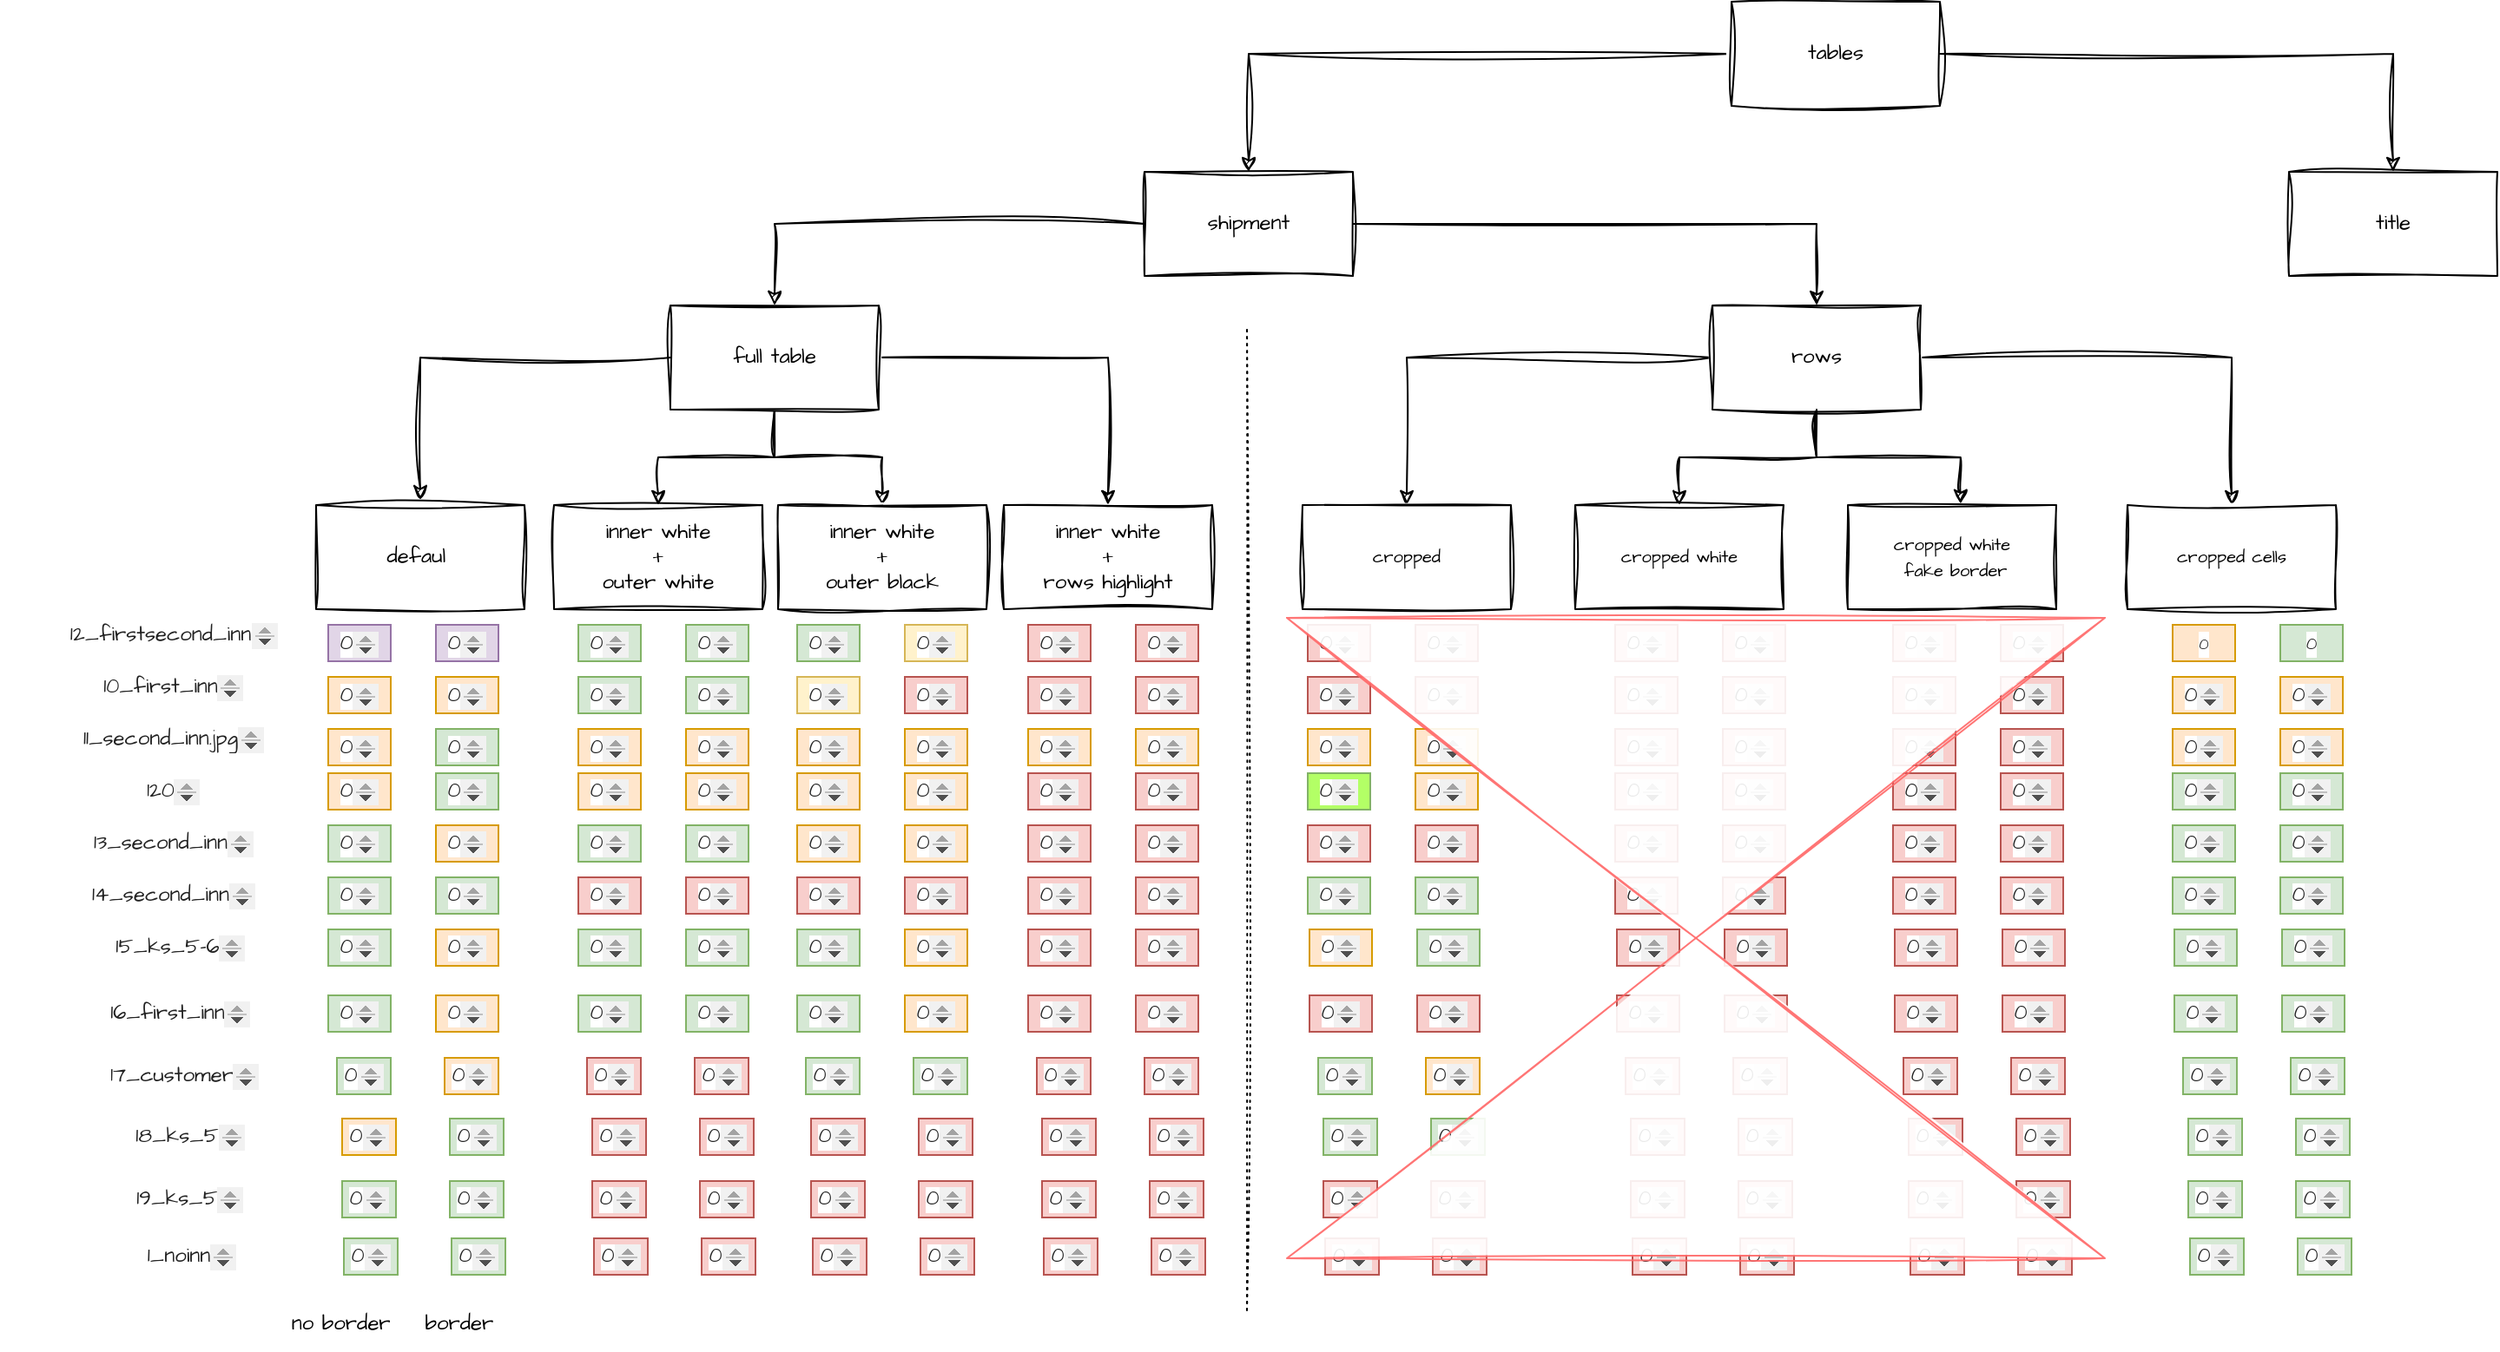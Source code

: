 <mxfile version="24.4.0" type="github">
  <diagram name="Страница — 1" id="JOkEzcSPFHBbC7LoMWct">
    <mxGraphModel dx="1210" dy="858" grid="0" gridSize="100" guides="1" tooltips="1" connect="1" arrows="1" fold="1" page="1" pageScale="1" pageWidth="1654" pageHeight="1169" math="0" shadow="0">
      <root>
        <mxCell id="0" />
        <mxCell id="1" parent="0" />
        <mxCell id="GXin9LZCgQy8iWlDCbro-8" style="edgeStyle=orthogonalEdgeStyle;rounded=0;sketch=1;hachureGap=4;jiggle=2;curveFitting=1;orthogonalLoop=1;jettySize=auto;html=1;entryX=0.5;entryY=0;entryDx=0;entryDy=0;fontFamily=Architects Daughter;fontSource=https%3A%2F%2Ffonts.googleapis.com%2Fcss%3Ffamily%3DArchitects%2BDaughter;" edge="1" parent="1" source="GXin9LZCgQy8iWlDCbro-1" target="GXin9LZCgQy8iWlDCbro-5">
          <mxGeometry relative="1" as="geometry" />
        </mxCell>
        <mxCell id="GXin9LZCgQy8iWlDCbro-79" style="edgeStyle=orthogonalEdgeStyle;rounded=0;sketch=1;hachureGap=4;jiggle=2;curveFitting=1;orthogonalLoop=1;jettySize=auto;html=1;entryX=0.5;entryY=0;entryDx=0;entryDy=0;fontFamily=Architects Daughter;fontSource=https%3A%2F%2Ffonts.googleapis.com%2Fcss%3Ffamily%3DArchitects%2BDaughter;" edge="1" parent="1" source="GXin9LZCgQy8iWlDCbro-1" target="GXin9LZCgQy8iWlDCbro-4">
          <mxGeometry relative="1" as="geometry" />
        </mxCell>
        <mxCell id="GXin9LZCgQy8iWlDCbro-1" value="tables" style="rounded=0;whiteSpace=wrap;html=1;sketch=1;hachureGap=4;jiggle=2;curveFitting=1;fontFamily=Architects Daughter;fontSource=https%3A%2F%2Ffonts.googleapis.com%2Fcss%3Ffamily%3DArchitects%2BDaughter;" vertex="1" parent="1">
          <mxGeometry x="1007" y="40" width="120" height="60" as="geometry" />
        </mxCell>
        <mxCell id="GXin9LZCgQy8iWlDCbro-10" style="edgeStyle=orthogonalEdgeStyle;rounded=0;sketch=1;hachureGap=4;jiggle=2;curveFitting=1;orthogonalLoop=1;jettySize=auto;html=1;fontFamily=Architects Daughter;fontSource=https%3A%2F%2Ffonts.googleapis.com%2Fcss%3Ffamily%3DArchitects%2BDaughter;exitX=0;exitY=0.5;exitDx=0;exitDy=0;entryX=0.5;entryY=0;entryDx=0;entryDy=0;" edge="1" parent="1" source="GXin9LZCgQy8iWlDCbro-4" target="GXin9LZCgQy8iWlDCbro-11">
          <mxGeometry relative="1" as="geometry">
            <mxPoint x="643" y="240" as="targetPoint" />
            <mxPoint x="723" y="180" as="sourcePoint" />
          </mxGeometry>
        </mxCell>
        <mxCell id="GXin9LZCgQy8iWlDCbro-26" style="edgeStyle=orthogonalEdgeStyle;rounded=0;sketch=1;hachureGap=4;jiggle=2;curveFitting=1;orthogonalLoop=1;jettySize=auto;html=1;entryX=0.5;entryY=0;entryDx=0;entryDy=0;fontFamily=Architects Daughter;fontSource=https%3A%2F%2Ffonts.googleapis.com%2Fcss%3Ffamily%3DArchitects%2BDaughter;" edge="1" parent="1" source="GXin9LZCgQy8iWlDCbro-4" target="GXin9LZCgQy8iWlDCbro-9">
          <mxGeometry relative="1" as="geometry" />
        </mxCell>
        <mxCell id="GXin9LZCgQy8iWlDCbro-4" value="shipment" style="whiteSpace=wrap;html=1;sketch=1;hachureGap=4;jiggle=2;curveFitting=1;fontFamily=Architects Daughter;fontSource=https%3A%2F%2Ffonts.googleapis.com%2Fcss%3Ffamily%3DArchitects%2BDaughter;" vertex="1" parent="1">
          <mxGeometry x="669" y="138" width="120" height="60" as="geometry" />
        </mxCell>
        <mxCell id="GXin9LZCgQy8iWlDCbro-5" value="title" style="whiteSpace=wrap;html=1;sketch=1;hachureGap=4;jiggle=2;curveFitting=1;fontFamily=Architects Daughter;fontSource=https%3A%2F%2Ffonts.googleapis.com%2Fcss%3Ffamily%3DArchitects%2BDaughter;" vertex="1" parent="1">
          <mxGeometry x="1328" y="138" width="120" height="60" as="geometry" />
        </mxCell>
        <mxCell id="GXin9LZCgQy8iWlDCbro-70" style="edgeStyle=orthogonalEdgeStyle;rounded=0;sketch=1;hachureGap=4;jiggle=2;curveFitting=1;orthogonalLoop=1;jettySize=auto;html=1;entryX=0.5;entryY=0;entryDx=0;entryDy=0;fontFamily=Architects Daughter;fontSource=https%3A%2F%2Ffonts.googleapis.com%2Fcss%3Ffamily%3DArchitects%2BDaughter;" edge="1" parent="1" source="GXin9LZCgQy8iWlDCbro-9" target="GXin9LZCgQy8iWlDCbro-69">
          <mxGeometry relative="1" as="geometry" />
        </mxCell>
        <mxCell id="GXin9LZCgQy8iWlDCbro-74" style="edgeStyle=orthogonalEdgeStyle;rounded=0;sketch=1;hachureGap=4;jiggle=2;curveFitting=1;orthogonalLoop=1;jettySize=auto;html=1;entryX=0.5;entryY=0;entryDx=0;entryDy=0;fontFamily=Architects Daughter;fontSource=https%3A%2F%2Ffonts.googleapis.com%2Fcss%3Ffamily%3DArchitects%2BDaughter;" edge="1" parent="1" source="GXin9LZCgQy8iWlDCbro-9" target="GXin9LZCgQy8iWlDCbro-72">
          <mxGeometry relative="1" as="geometry" />
        </mxCell>
        <mxCell id="GXin9LZCgQy8iWlDCbro-219" style="edgeStyle=orthogonalEdgeStyle;rounded=0;sketch=1;hachureGap=4;jiggle=2;curveFitting=1;orthogonalLoop=1;jettySize=auto;html=1;entryX=0.5;entryY=0;entryDx=0;entryDy=0;fontFamily=Architects Daughter;fontSource=https%3A%2F%2Ffonts.googleapis.com%2Fcss%3Ffamily%3DArchitects%2BDaughter;" edge="1" parent="1" source="GXin9LZCgQy8iWlDCbro-9" target="GXin9LZCgQy8iWlDCbro-206">
          <mxGeometry relative="1" as="geometry" />
        </mxCell>
        <mxCell id="GXin9LZCgQy8iWlDCbro-9" value="rows" style="whiteSpace=wrap;html=1;sketch=1;hachureGap=4;jiggle=2;curveFitting=1;fontFamily=Architects Daughter;fontSource=https%3A%2F%2Ffonts.googleapis.com%2Fcss%3Ffamily%3DArchitects%2BDaughter;" vertex="1" parent="1">
          <mxGeometry x="996" y="215" width="120" height="60" as="geometry" />
        </mxCell>
        <mxCell id="GXin9LZCgQy8iWlDCbro-27" style="edgeStyle=orthogonalEdgeStyle;rounded=0;sketch=1;hachureGap=4;jiggle=2;curveFitting=1;orthogonalLoop=1;jettySize=auto;html=1;fontFamily=Architects Daughter;fontSource=https%3A%2F%2Ffonts.googleapis.com%2Fcss%3Ffamily%3DArchitects%2BDaughter;entryX=0.5;entryY=0;entryDx=0;entryDy=0;" edge="1" parent="1" source="GXin9LZCgQy8iWlDCbro-11" target="GXin9LZCgQy8iWlDCbro-28">
          <mxGeometry relative="1" as="geometry">
            <mxPoint x="430" y="320" as="targetPoint" />
          </mxGeometry>
        </mxCell>
        <mxCell id="GXin9LZCgQy8iWlDCbro-239" style="edgeStyle=orthogonalEdgeStyle;rounded=0;sketch=1;hachureGap=4;jiggle=2;curveFitting=1;orthogonalLoop=1;jettySize=auto;html=1;fontFamily=Architects Daughter;fontSource=https%3A%2F%2Ffonts.googleapis.com%2Fcss%3Ffamily%3DArchitects%2BDaughter;" edge="1" parent="1" source="GXin9LZCgQy8iWlDCbro-11" target="GXin9LZCgQy8iWlDCbro-224">
          <mxGeometry relative="1" as="geometry" />
        </mxCell>
        <mxCell id="GXin9LZCgQy8iWlDCbro-240" style="edgeStyle=orthogonalEdgeStyle;rounded=0;sketch=1;hachureGap=4;jiggle=2;curveFitting=1;orthogonalLoop=1;jettySize=auto;html=1;entryX=0.5;entryY=0;entryDx=0;entryDy=0;fontFamily=Architects Daughter;fontSource=https%3A%2F%2Ffonts.googleapis.com%2Fcss%3Ffamily%3DArchitects%2BDaughter;" edge="1" parent="1" source="GXin9LZCgQy8iWlDCbro-11" target="GXin9LZCgQy8iWlDCbro-23">
          <mxGeometry relative="1" as="geometry" />
        </mxCell>
        <mxCell id="GXin9LZCgQy8iWlDCbro-11" value="full table" style="whiteSpace=wrap;html=1;sketch=1;hachureGap=4;jiggle=2;curveFitting=1;fontFamily=Architects Daughter;fontSource=https%3A%2F%2Ffonts.googleapis.com%2Fcss%3Ffamily%3DArchitects%2BDaughter;" vertex="1" parent="1">
          <mxGeometry x="396" y="215" width="120" height="60" as="geometry" />
        </mxCell>
        <mxCell id="GXin9LZCgQy8iWlDCbro-22" value="defaul&lt;span style=&quot;white-space: pre;&quot;&gt;&#x9;&lt;/span&gt;" style="whiteSpace=wrap;html=1;sketch=1;hachureGap=4;jiggle=2;curveFitting=1;fontFamily=Architects Daughter;fontSource=https%3A%2F%2Ffonts.googleapis.com%2Fcss%3Ffamily%3DArchitects%2BDaughter;" vertex="1" parent="1">
          <mxGeometry x="192" y="330" width="120" height="60" as="geometry" />
        </mxCell>
        <mxCell id="GXin9LZCgQy8iWlDCbro-23" value="inner white&lt;div&gt;+&lt;/div&gt;&lt;div&gt;outer black&lt;/div&gt;" style="whiteSpace=wrap;html=1;sketch=1;hachureGap=4;jiggle=2;curveFitting=1;fontFamily=Architects Daughter;fontSource=https%3A%2F%2Ffonts.googleapis.com%2Fcss%3Ffamily%3DArchitects%2BDaughter;" vertex="1" parent="1">
          <mxGeometry x="458" y="330" width="120" height="60" as="geometry" />
        </mxCell>
        <mxCell id="GXin9LZCgQy8iWlDCbro-25" style="edgeStyle=orthogonalEdgeStyle;rounded=0;sketch=1;hachureGap=4;jiggle=2;curveFitting=1;orthogonalLoop=1;jettySize=auto;html=1;entryX=0.5;entryY=-0.049;entryDx=0;entryDy=0;entryPerimeter=0;fontFamily=Architects Daughter;fontSource=https%3A%2F%2Ffonts.googleapis.com%2Fcss%3Ffamily%3DArchitects%2BDaughter;" edge="1" parent="1" source="GXin9LZCgQy8iWlDCbro-11" target="GXin9LZCgQy8iWlDCbro-22">
          <mxGeometry relative="1" as="geometry" />
        </mxCell>
        <mxCell id="GXin9LZCgQy8iWlDCbro-28" value="inner white&lt;div&gt;+&lt;/div&gt;&lt;div&gt;outer white&lt;/div&gt;" style="whiteSpace=wrap;html=1;sketch=1;hachureGap=4;jiggle=2;curveFitting=1;fontFamily=Architects Daughter;fontSource=https%3A%2F%2Ffonts.googleapis.com%2Fcss%3Ffamily%3DArchitects%2BDaughter;align=center;" vertex="1" parent="1">
          <mxGeometry x="329" y="330" width="120" height="60" as="geometry" />
        </mxCell>
        <mxCell id="GXin9LZCgQy8iWlDCbro-31" value="&lt;pre style=&quot;font-family: var(--jp-code-font-family); font-size: var(--jp-code-font-size); line-height: var(--jp-code-line-height); color: rgba(0, 0, 0, 0.87); border: none; margin-top: 0px; margin-bottom: 0px; padding: 0px; overflow: auto; word-break: break-all; overflow-wrap: break-word; text-wrap: wrap; text-align: left; background-color: rgb(255, 255, 255);&quot;&gt;12_firstsecond_inn&lt;/pre&gt;" style="text;html=1;align=center;verticalAlign=middle;whiteSpace=wrap;rounded=0;fontFamily=Architects Daughter;fontSource=https%3A%2F%2Ffonts.googleapis.com%2Fcss%3Ffamily%3DArchitects%2BDaughter;" vertex="1" parent="1">
          <mxGeometry x="10" y="390" width="200" height="30" as="geometry" />
        </mxCell>
        <mxCell id="GXin9LZCgQy8iWlDCbro-32" value="&lt;pre style=&quot;font-family: var(--jp-code-font-family); font-size: var(--jp-code-font-size); line-height: var(--jp-code-line-height); color: rgba(0, 0, 0, 0.87); border: none; margin-top: 0px; margin-bottom: 0px; padding: 0px; overflow: auto; word-break: break-all; overflow-wrap: break-word; text-wrap: wrap; text-align: left; background-color: rgb(255, 255, 255);&quot;&gt;0&lt;/pre&gt;" style="text;html=1;align=center;verticalAlign=middle;whiteSpace=wrap;rounded=0;fontFamily=Architects Daughter;fontSource=https%3A%2F%2Ffonts.googleapis.com%2Fcss%3Ffamily%3DArchitects%2BDaughter;fillColor=#e1d5e7;strokeColor=#9673a6;" vertex="1" parent="1">
          <mxGeometry x="199" y="399" width="36" height="21" as="geometry" />
        </mxCell>
        <mxCell id="GXin9LZCgQy8iWlDCbro-36" value="&lt;pre style=&quot;font-family: var(--jp-code-font-family); font-size: var(--jp-code-font-size); line-height: var(--jp-code-line-height); color: rgba(0, 0, 0, 0.87); border: none; margin-top: 0px; margin-bottom: 0px; padding: 0px; overflow: auto; word-break: break-all; overflow-wrap: break-word; text-wrap: wrap; text-align: left; background-color: rgb(255, 255, 255);&quot;&gt;10_first_inn&lt;/pre&gt;" style="text;html=1;align=center;verticalAlign=middle;whiteSpace=wrap;rounded=0;fontFamily=Architects Daughter;fontSource=https%3A%2F%2Ffonts.googleapis.com%2Fcss%3Ffamily%3DArchitects%2BDaughter;" vertex="1" parent="1">
          <mxGeometry x="10" y="420" width="200" height="30" as="geometry" />
        </mxCell>
        <mxCell id="GXin9LZCgQy8iWlDCbro-41" value="&lt;pre style=&quot;font-family: var(--jp-code-font-family); font-size: var(--jp-code-font-size); line-height: var(--jp-code-line-height); color: rgba(0, 0, 0, 0.87); border: none; margin-top: 0px; margin-bottom: 0px; padding: 0px; overflow: auto; word-break: break-all; overflow-wrap: break-word; text-wrap: wrap; text-align: left; background-color: rgb(255, 255, 255);&quot;&gt;&lt;pre style=&quot;font-family: var(--jp-code-font-family); font-size: var(--jp-code-font-size); line-height: var(--jp-code-line-height); border: none; margin-top: 0px; margin-bottom: 0px; padding: 0px; overflow: auto; word-break: break-all; overflow-wrap: break-word; text-wrap: wrap;&quot;&gt;11_second_inn.jpg&lt;/pre&gt;&lt;/pre&gt;" style="text;html=1;align=center;verticalAlign=middle;whiteSpace=wrap;rounded=0;fontFamily=Architects Daughter;fontSource=https%3A%2F%2Ffonts.googleapis.com%2Fcss%3Ffamily%3DArchitects%2BDaughter;" vertex="1" parent="1">
          <mxGeometry x="10" y="450" width="200" height="30" as="geometry" />
        </mxCell>
        <mxCell id="GXin9LZCgQy8iWlDCbro-46" value="&lt;pre style=&quot;font-family: var(--jp-code-font-family); font-size: var(--jp-code-font-size); line-height: var(--jp-code-line-height); color: rgba(0, 0, 0, 0.87); border: none; margin-top: 0px; margin-bottom: 0px; padding: 0px; overflow: auto; word-break: break-all; overflow-wrap: break-word; text-wrap: wrap; text-align: left; background-color: rgb(255, 255, 255);&quot;&gt;120&lt;/pre&gt;" style="text;html=1;align=center;verticalAlign=middle;whiteSpace=wrap;rounded=0;fontFamily=Architects Daughter;fontSource=https%3A%2F%2Ffonts.googleapis.com%2Fcss%3Ffamily%3DArchitects%2BDaughter;" vertex="1" parent="1">
          <mxGeometry x="10" y="480" width="200" height="30" as="geometry" />
        </mxCell>
        <mxCell id="GXin9LZCgQy8iWlDCbro-51" value="&lt;pre style=&quot;font-family: var(--jp-code-font-family); font-size: var(--jp-code-font-size); line-height: var(--jp-code-line-height); color: rgba(0, 0, 0, 0.87); border: none; margin-top: 0px; margin-bottom: 0px; padding: 0px; overflow: auto; word-break: break-all; overflow-wrap: break-word; text-wrap: wrap; text-align: left; background-color: rgb(255, 255, 255);&quot;&gt;&lt;pre style=&quot;font-family: var(--jp-code-font-family); font-size: var(--jp-code-font-size); line-height: var(--jp-code-line-height); border: none; margin-top: 0px; margin-bottom: 0px; padding: 0px; overflow: auto; word-break: break-all; overflow-wrap: break-word; text-wrap: wrap;&quot;&gt;13_second_inn&lt;/pre&gt;&lt;/pre&gt;" style="text;html=1;align=center;verticalAlign=middle;whiteSpace=wrap;rounded=0;fontFamily=Architects Daughter;fontSource=https%3A%2F%2Ffonts.googleapis.com%2Fcss%3Ffamily%3DArchitects%2BDaughter;" vertex="1" parent="1">
          <mxGeometry x="10" y="510" width="200" height="30" as="geometry" />
        </mxCell>
        <mxCell id="GXin9LZCgQy8iWlDCbro-61" value="&lt;pre style=&quot;font-family: var(--jp-code-font-family); font-size: var(--jp-code-font-size); line-height: var(--jp-code-line-height); color: rgba(0, 0, 0, 0.87); border: none; margin-top: 0px; margin-bottom: 0px; padding: 0px; overflow: auto; word-break: break-all; overflow-wrap: break-word; text-wrap: wrap; text-align: left; background-color: rgb(255, 255, 255);&quot;&gt;&lt;pre style=&quot;font-family: var(--jp-code-font-family); font-size: var(--jp-code-font-size); line-height: var(--jp-code-line-height); border: none; margin-top: 0px; margin-bottom: 0px; padding: 0px; overflow: auto; word-break: break-all; overflow-wrap: break-word; text-wrap: wrap;&quot;&gt;14_second_inn&lt;/pre&gt;&lt;/pre&gt;" style="text;html=1;align=center;verticalAlign=middle;whiteSpace=wrap;rounded=0;fontFamily=Architects Daughter;fontSource=https%3A%2F%2Ffonts.googleapis.com%2Fcss%3Ffamily%3DArchitects%2BDaughter;" vertex="1" parent="1">
          <mxGeometry x="10" y="540" width="200" height="30" as="geometry" />
        </mxCell>
        <mxCell id="GXin9LZCgQy8iWlDCbro-69" value="&lt;font size=&quot;1&quot;&gt;cropped&lt;/font&gt;" style="whiteSpace=wrap;html=1;sketch=1;hachureGap=4;jiggle=2;curveFitting=1;fontFamily=Architects Daughter;fontSource=https%3A%2F%2Ffonts.googleapis.com%2Fcss%3Ffamily%3DArchitects%2BDaughter;" vertex="1" parent="1">
          <mxGeometry x="760" y="330" width="120" height="60" as="geometry" />
        </mxCell>
        <mxCell id="GXin9LZCgQy8iWlDCbro-72" value="&lt;font size=&quot;1&quot;&gt;cropped white&lt;/font&gt;" style="whiteSpace=wrap;html=1;sketch=1;hachureGap=4;jiggle=2;curveFitting=1;fontFamily=Architects Daughter;fontSource=https%3A%2F%2Ffonts.googleapis.com%2Fcss%3Ffamily%3DArchitects%2BDaughter;" vertex="1" parent="1">
          <mxGeometry x="917" y="330" width="120" height="60" as="geometry" />
        </mxCell>
        <mxCell id="GXin9LZCgQy8iWlDCbro-78" value="" style="endArrow=none;dashed=1;html=1;dashPattern=1 3;strokeWidth=1;rounded=0;sketch=1;hachureGap=4;jiggle=2;curveFitting=1;fontFamily=Architects Daughter;fontSource=https%3A%2F%2Ffonts.googleapis.com%2Fcss%3Ffamily%3DArchitects%2BDaughter;jumpSize=3;" edge="1" parent="1">
          <mxGeometry width="50" height="50" relative="1" as="geometry">
            <mxPoint x="728" y="794" as="sourcePoint" />
            <mxPoint x="728" y="227" as="targetPoint" />
          </mxGeometry>
        </mxCell>
        <mxCell id="GXin9LZCgQy8iWlDCbro-81" value="&lt;font size=&quot;1&quot;&gt;cropped white&lt;/font&gt;&lt;div&gt;&lt;font size=&quot;1&quot;&gt;&amp;nbsp;fake border&lt;/font&gt;&lt;/div&gt;" style="whiteSpace=wrap;html=1;sketch=1;hachureGap=4;jiggle=2;curveFitting=1;fontFamily=Architects Daughter;fontSource=https%3A%2F%2Ffonts.googleapis.com%2Fcss%3Ffamily%3DArchitects%2BDaughter;" vertex="1" parent="1">
          <mxGeometry x="1074" y="330" width="120" height="60" as="geometry" />
        </mxCell>
        <mxCell id="GXin9LZCgQy8iWlDCbro-107" style="edgeStyle=orthogonalEdgeStyle;rounded=0;sketch=1;hachureGap=4;jiggle=2;curveFitting=1;orthogonalLoop=1;jettySize=auto;html=1;entryX=0.541;entryY=-0.011;entryDx=0;entryDy=0;entryPerimeter=0;fontFamily=Architects Daughter;fontSource=https%3A%2F%2Ffonts.googleapis.com%2Fcss%3Ffamily%3DArchitects%2BDaughter;" edge="1" parent="1" source="GXin9LZCgQy8iWlDCbro-9" target="GXin9LZCgQy8iWlDCbro-81">
          <mxGeometry relative="1" as="geometry" />
        </mxCell>
        <mxCell id="GXin9LZCgQy8iWlDCbro-116" value="&lt;pre style=&quot;font-family: var(--jp-code-font-family); font-size: var(--jp-code-font-size); line-height: var(--jp-code-line-height); color: rgba(0, 0, 0, 0.87); border: none; margin-top: 0px; margin-bottom: 0px; padding: 0px; overflow: auto; word-break: break-all; overflow-wrap: break-word; text-wrap: wrap; text-align: left; background-color: rgb(255, 255, 255);&quot;&gt;0&lt;/pre&gt;" style="text;html=1;align=center;verticalAlign=middle;whiteSpace=wrap;rounded=0;fontFamily=Architects Daughter;fontSource=https%3A%2F%2Ffonts.googleapis.com%2Fcss%3Ffamily%3DArchitects%2BDaughter;fillColor=#e1d5e7;strokeColor=#9673a6;" vertex="1" parent="1">
          <mxGeometry x="261" y="399" width="36" height="21" as="geometry" />
        </mxCell>
        <mxCell id="GXin9LZCgQy8iWlDCbro-121" value="&lt;pre style=&quot;font-family: var(--jp-code-font-family); font-size: var(--jp-code-font-size); line-height: var(--jp-code-line-height); color: rgba(0, 0, 0, 0.87); border: none; margin-top: 0px; margin-bottom: 0px; padding: 0px; overflow: auto; word-break: break-all; overflow-wrap: break-word; text-wrap: wrap; text-align: left; background-color: rgb(255, 255, 255);&quot;&gt;0&lt;/pre&gt;" style="text;html=1;align=center;verticalAlign=middle;whiteSpace=wrap;rounded=0;fontFamily=Architects Daughter;fontSource=https%3A%2F%2Ffonts.googleapis.com%2Fcss%3Ffamily%3DArchitects%2BDaughter;fillColor=#ffe6cc;strokeColor=#d79b00;" vertex="1" parent="1">
          <mxGeometry x="199" y="429" width="36" height="21" as="geometry" />
        </mxCell>
        <mxCell id="GXin9LZCgQy8iWlDCbro-122" value="&lt;pre style=&quot;font-family: var(--jp-code-font-family); font-size: var(--jp-code-font-size); line-height: var(--jp-code-line-height); color: rgba(0, 0, 0, 0.87); border: none; margin-top: 0px; margin-bottom: 0px; padding: 0px; overflow: auto; word-break: break-all; overflow-wrap: break-word; text-wrap: wrap; text-align: left; background-color: rgb(255, 255, 255);&quot;&gt;0&lt;/pre&gt;" style="text;html=1;align=center;verticalAlign=middle;whiteSpace=wrap;rounded=0;fontFamily=Architects Daughter;fontSource=https%3A%2F%2Ffonts.googleapis.com%2Fcss%3Ffamily%3DArchitects%2BDaughter;fillColor=#ffe6cc;strokeColor=#d79b00;" vertex="1" parent="1">
          <mxGeometry x="261" y="429" width="36" height="21" as="geometry" />
        </mxCell>
        <mxCell id="GXin9LZCgQy8iWlDCbro-123" value="&lt;pre style=&quot;font-family: var(--jp-code-font-family); font-size: var(--jp-code-font-size); line-height: var(--jp-code-line-height); color: rgba(0, 0, 0, 0.87); border: none; margin-top: 0px; margin-bottom: 0px; padding: 0px; overflow: auto; word-break: break-all; overflow-wrap: break-word; text-wrap: wrap; text-align: left; background-color: rgb(255, 255, 255);&quot;&gt;0&lt;/pre&gt;" style="text;html=1;align=center;verticalAlign=middle;whiteSpace=wrap;rounded=0;fontFamily=Architects Daughter;fontSource=https%3A%2F%2Ffonts.googleapis.com%2Fcss%3Ffamily%3DArchitects%2BDaughter;fillColor=#ffe6cc;strokeColor=#d79b00;" vertex="1" parent="1">
          <mxGeometry x="199" y="459" width="36" height="21" as="geometry" />
        </mxCell>
        <mxCell id="GXin9LZCgQy8iWlDCbro-124" value="&lt;pre style=&quot;font-family: var(--jp-code-font-family); font-size: var(--jp-code-font-size); line-height: var(--jp-code-line-height); color: rgba(0, 0, 0, 0.87); border: none; margin-top: 0px; margin-bottom: 0px; padding: 0px; overflow: auto; word-break: break-all; overflow-wrap: break-word; text-wrap: wrap; text-align: left; background-color: rgb(255, 255, 255);&quot;&gt;0&lt;/pre&gt;" style="text;html=1;align=center;verticalAlign=middle;whiteSpace=wrap;rounded=0;fontFamily=Architects Daughter;fontSource=https%3A%2F%2Ffonts.googleapis.com%2Fcss%3Ffamily%3DArchitects%2BDaughter;fillColor=#d5e8d4;strokeColor=#82b366;" vertex="1" parent="1">
          <mxGeometry x="261" y="459" width="36" height="21" as="geometry" />
        </mxCell>
        <mxCell id="GXin9LZCgQy8iWlDCbro-125" value="&lt;pre style=&quot;font-family: var(--jp-code-font-family); font-size: var(--jp-code-font-size); line-height: var(--jp-code-line-height); color: rgba(0, 0, 0, 0.87); border: none; margin-top: 0px; margin-bottom: 0px; padding: 0px; overflow: auto; word-break: break-all; overflow-wrap: break-word; text-wrap: wrap; text-align: left; background-color: rgb(255, 255, 255);&quot;&gt;0&lt;/pre&gt;" style="text;html=1;align=center;verticalAlign=middle;whiteSpace=wrap;rounded=0;fontFamily=Architects Daughter;fontSource=https%3A%2F%2Ffonts.googleapis.com%2Fcss%3Ffamily%3DArchitects%2BDaughter;fillColor=#ffe6cc;strokeColor=#d79b00;" vertex="1" parent="1">
          <mxGeometry x="199" y="484.5" width="36" height="21" as="geometry" />
        </mxCell>
        <mxCell id="GXin9LZCgQy8iWlDCbro-126" value="&lt;pre style=&quot;font-family: var(--jp-code-font-family); font-size: var(--jp-code-font-size); line-height: var(--jp-code-line-height); color: rgba(0, 0, 0, 0.87); border: none; margin-top: 0px; margin-bottom: 0px; padding: 0px; overflow: auto; word-break: break-all; overflow-wrap: break-word; text-wrap: wrap; text-align: left; background-color: rgb(255, 255, 255);&quot;&gt;0&lt;/pre&gt;" style="text;html=1;align=center;verticalAlign=middle;whiteSpace=wrap;rounded=0;fontFamily=Architects Daughter;fontSource=https%3A%2F%2Ffonts.googleapis.com%2Fcss%3Ffamily%3DArchitects%2BDaughter;fillColor=#d5e8d4;strokeColor=#82b366;" vertex="1" parent="1">
          <mxGeometry x="261" y="484.5" width="36" height="21" as="geometry" />
        </mxCell>
        <mxCell id="GXin9LZCgQy8iWlDCbro-127" value="&lt;pre style=&quot;font-family: var(--jp-code-font-family); font-size: var(--jp-code-font-size); line-height: var(--jp-code-line-height); color: rgba(0, 0, 0, 0.87); border: none; margin-top: 0px; margin-bottom: 0px; padding: 0px; overflow: auto; word-break: break-all; overflow-wrap: break-word; text-wrap: wrap; text-align: left; background-color: rgb(255, 255, 255);&quot;&gt;0&lt;/pre&gt;" style="text;html=1;align=center;verticalAlign=middle;whiteSpace=wrap;rounded=0;fontFamily=Architects Daughter;fontSource=https%3A%2F%2Ffonts.googleapis.com%2Fcss%3Ffamily%3DArchitects%2BDaughter;fillColor=#d5e8d4;strokeColor=#82b366;" vertex="1" parent="1">
          <mxGeometry x="199" y="514.5" width="36" height="21" as="geometry" />
        </mxCell>
        <mxCell id="GXin9LZCgQy8iWlDCbro-128" value="&lt;pre style=&quot;font-family: var(--jp-code-font-family); font-size: var(--jp-code-font-size); line-height: var(--jp-code-line-height); color: rgba(0, 0, 0, 0.87); border: none; margin-top: 0px; margin-bottom: 0px; padding: 0px; overflow: auto; word-break: break-all; overflow-wrap: break-word; text-wrap: wrap; text-align: left; background-color: rgb(255, 255, 255);&quot;&gt;0&lt;/pre&gt;" style="text;html=1;align=center;verticalAlign=middle;whiteSpace=wrap;rounded=0;fontFamily=Architects Daughter;fontSource=https%3A%2F%2Ffonts.googleapis.com%2Fcss%3Ffamily%3DArchitects%2BDaughter;fillColor=#ffe6cc;strokeColor=#d79b00;" vertex="1" parent="1">
          <mxGeometry x="261" y="514.5" width="36" height="21" as="geometry" />
        </mxCell>
        <mxCell id="GXin9LZCgQy8iWlDCbro-129" value="&lt;pre style=&quot;font-family: var(--jp-code-font-family); font-size: var(--jp-code-font-size); line-height: var(--jp-code-line-height); color: rgba(0, 0, 0, 0.87); border: none; margin-top: 0px; margin-bottom: 0px; padding: 0px; overflow: auto; word-break: break-all; overflow-wrap: break-word; text-wrap: wrap; text-align: left; background-color: rgb(255, 255, 255);&quot;&gt;0&lt;/pre&gt;" style="text;html=1;align=center;verticalAlign=middle;whiteSpace=wrap;rounded=0;fontFamily=Architects Daughter;fontSource=https%3A%2F%2Ffonts.googleapis.com%2Fcss%3Ffamily%3DArchitects%2BDaughter;fillColor=#d5e8d4;strokeColor=#82b366;" vertex="1" parent="1">
          <mxGeometry x="199" y="544.5" width="36" height="21" as="geometry" />
        </mxCell>
        <mxCell id="GXin9LZCgQy8iWlDCbro-130" value="&lt;pre style=&quot;font-family: var(--jp-code-font-family); font-size: var(--jp-code-font-size); line-height: var(--jp-code-line-height); color: rgba(0, 0, 0, 0.87); border: none; margin-top: 0px; margin-bottom: 0px; padding: 0px; overflow: auto; word-break: break-all; overflow-wrap: break-word; text-wrap: wrap; text-align: left; background-color: rgb(255, 255, 255);&quot;&gt;0&lt;/pre&gt;" style="text;html=1;align=center;verticalAlign=middle;whiteSpace=wrap;rounded=0;fontFamily=Architects Daughter;fontSource=https%3A%2F%2Ffonts.googleapis.com%2Fcss%3Ffamily%3DArchitects%2BDaughter;fillColor=#d5e8d4;strokeColor=#82b366;" vertex="1" parent="1">
          <mxGeometry x="261" y="544.5" width="36" height="21" as="geometry" />
        </mxCell>
        <mxCell id="GXin9LZCgQy8iWlDCbro-144" value="&lt;pre style=&quot;font-family: var(--jp-code-font-family); font-size: var(--jp-code-font-size); line-height: var(--jp-code-line-height); color: rgba(0, 0, 0, 0.87); border: none; margin-top: 0px; margin-bottom: 0px; padding: 0px; overflow: auto; word-break: break-all; overflow-wrap: break-word; text-wrap: wrap; text-align: left; background-color: rgb(255, 255, 255);&quot;&gt;0&lt;/pre&gt;" style="text;html=1;align=center;verticalAlign=middle;whiteSpace=wrap;rounded=0;fontFamily=Architects Daughter;fontSource=https%3A%2F%2Ffonts.googleapis.com%2Fcss%3Ffamily%3DArchitects%2BDaughter;fillColor=#d5e8d4;strokeColor=#82b366;" vertex="1" parent="1">
          <mxGeometry x="343" y="399" width="36" height="21" as="geometry" />
        </mxCell>
        <mxCell id="GXin9LZCgQy8iWlDCbro-145" value="&lt;pre style=&quot;font-family: var(--jp-code-font-family); font-size: var(--jp-code-font-size); line-height: var(--jp-code-line-height); color: rgba(0, 0, 0, 0.87); border: none; margin-top: 0px; margin-bottom: 0px; padding: 0px; overflow: auto; word-break: break-all; overflow-wrap: break-word; text-wrap: wrap; text-align: left; background-color: rgb(255, 255, 255);&quot;&gt;0&lt;/pre&gt;" style="text;html=1;align=center;verticalAlign=middle;whiteSpace=wrap;rounded=0;fontFamily=Architects Daughter;fontSource=https%3A%2F%2Ffonts.googleapis.com%2Fcss%3Ffamily%3DArchitects%2BDaughter;fillColor=#d5e8d4;strokeColor=#82b366;" vertex="1" parent="1">
          <mxGeometry x="405" y="399" width="36" height="21" as="geometry" />
        </mxCell>
        <mxCell id="GXin9LZCgQy8iWlDCbro-146" value="&lt;pre style=&quot;font-family: var(--jp-code-font-family); font-size: var(--jp-code-font-size); line-height: var(--jp-code-line-height); color: rgba(0, 0, 0, 0.87); border: none; margin-top: 0px; margin-bottom: 0px; padding: 0px; overflow: auto; word-break: break-all; overflow-wrap: break-word; text-wrap: wrap; text-align: left; background-color: rgb(255, 255, 255);&quot;&gt;0&lt;/pre&gt;" style="text;html=1;align=center;verticalAlign=middle;whiteSpace=wrap;rounded=0;fontFamily=Architects Daughter;fontSource=https%3A%2F%2Ffonts.googleapis.com%2Fcss%3Ffamily%3DArchitects%2BDaughter;fillColor=#d5e8d4;strokeColor=#82b366;" vertex="1" parent="1">
          <mxGeometry x="343" y="429" width="36" height="21" as="geometry" />
        </mxCell>
        <mxCell id="GXin9LZCgQy8iWlDCbro-147" value="&lt;pre style=&quot;font-family: var(--jp-code-font-family); font-size: var(--jp-code-font-size); line-height: var(--jp-code-line-height); color: rgba(0, 0, 0, 0.87); border: none; margin-top: 0px; margin-bottom: 0px; padding: 0px; overflow: auto; word-break: break-all; overflow-wrap: break-word; text-wrap: wrap; text-align: left; background-color: rgb(255, 255, 255);&quot;&gt;0&lt;/pre&gt;" style="text;html=1;align=center;verticalAlign=middle;whiteSpace=wrap;rounded=0;fontFamily=Architects Daughter;fontSource=https%3A%2F%2Ffonts.googleapis.com%2Fcss%3Ffamily%3DArchitects%2BDaughter;fillColor=#d5e8d4;strokeColor=#82b366;" vertex="1" parent="1">
          <mxGeometry x="405" y="429" width="36" height="21" as="geometry" />
        </mxCell>
        <mxCell id="GXin9LZCgQy8iWlDCbro-148" value="&lt;pre style=&quot;font-family: var(--jp-code-font-family); font-size: var(--jp-code-font-size); line-height: var(--jp-code-line-height); color: rgba(0, 0, 0, 0.87); border: none; margin-top: 0px; margin-bottom: 0px; padding: 0px; overflow: auto; word-break: break-all; overflow-wrap: break-word; text-wrap: wrap; text-align: left; background-color: rgb(255, 255, 255);&quot;&gt;0&lt;/pre&gt;" style="text;html=1;align=center;verticalAlign=middle;whiteSpace=wrap;rounded=0;fontFamily=Architects Daughter;fontSource=https%3A%2F%2Ffonts.googleapis.com%2Fcss%3Ffamily%3DArchitects%2BDaughter;fillColor=#ffe6cc;strokeColor=#d79b00;" vertex="1" parent="1">
          <mxGeometry x="343" y="459" width="36" height="21" as="geometry" />
        </mxCell>
        <mxCell id="GXin9LZCgQy8iWlDCbro-149" value="&lt;pre style=&quot;font-family: var(--jp-code-font-family); font-size: var(--jp-code-font-size); line-height: var(--jp-code-line-height); color: rgba(0, 0, 0, 0.87); border: none; margin-top: 0px; margin-bottom: 0px; padding: 0px; overflow: auto; word-break: break-all; overflow-wrap: break-word; text-wrap: wrap; text-align: left; background-color: rgb(255, 255, 255);&quot;&gt;0&lt;/pre&gt;" style="text;html=1;align=center;verticalAlign=middle;whiteSpace=wrap;rounded=0;fontFamily=Architects Daughter;fontSource=https%3A%2F%2Ffonts.googleapis.com%2Fcss%3Ffamily%3DArchitects%2BDaughter;fillColor=#ffe6cc;strokeColor=#d79b00;" vertex="1" parent="1">
          <mxGeometry x="405" y="459" width="36" height="21" as="geometry" />
        </mxCell>
        <mxCell id="GXin9LZCgQy8iWlDCbro-150" value="&lt;pre style=&quot;font-family: var(--jp-code-font-family); font-size: var(--jp-code-font-size); line-height: var(--jp-code-line-height); color: rgba(0, 0, 0, 0.87); border: none; margin-top: 0px; margin-bottom: 0px; padding: 0px; overflow: auto; word-break: break-all; overflow-wrap: break-word; text-wrap: wrap; text-align: left; background-color: rgb(255, 255, 255);&quot;&gt;0&lt;/pre&gt;" style="text;html=1;align=center;verticalAlign=middle;whiteSpace=wrap;rounded=0;fontFamily=Architects Daughter;fontSource=https%3A%2F%2Ffonts.googleapis.com%2Fcss%3Ffamily%3DArchitects%2BDaughter;fillColor=#ffe6cc;strokeColor=#d79b00;" vertex="1" parent="1">
          <mxGeometry x="343" y="484.5" width="36" height="21" as="geometry" />
        </mxCell>
        <mxCell id="GXin9LZCgQy8iWlDCbro-151" value="&lt;pre style=&quot;font-family: var(--jp-code-font-family); font-size: var(--jp-code-font-size); line-height: var(--jp-code-line-height); color: rgba(0, 0, 0, 0.87); border: none; margin-top: 0px; margin-bottom: 0px; padding: 0px; overflow: auto; word-break: break-all; overflow-wrap: break-word; text-wrap: wrap; text-align: left; background-color: rgb(255, 255, 255);&quot;&gt;0&lt;/pre&gt;" style="text;html=1;align=center;verticalAlign=middle;whiteSpace=wrap;rounded=0;fontFamily=Architects Daughter;fontSource=https%3A%2F%2Ffonts.googleapis.com%2Fcss%3Ffamily%3DArchitects%2BDaughter;fillColor=#ffe6cc;strokeColor=#d79b00;" vertex="1" parent="1">
          <mxGeometry x="405" y="484.5" width="36" height="21" as="geometry" />
        </mxCell>
        <mxCell id="GXin9LZCgQy8iWlDCbro-152" value="&lt;pre style=&quot;font-family: var(--jp-code-font-family); font-size: var(--jp-code-font-size); line-height: var(--jp-code-line-height); color: rgba(0, 0, 0, 0.87); border: none; margin-top: 0px; margin-bottom: 0px; padding: 0px; overflow: auto; word-break: break-all; overflow-wrap: break-word; text-wrap: wrap; text-align: left; background-color: rgb(255, 255, 255);&quot;&gt;0&lt;/pre&gt;" style="text;html=1;align=center;verticalAlign=middle;whiteSpace=wrap;rounded=0;fontFamily=Architects Daughter;fontSource=https%3A%2F%2Ffonts.googleapis.com%2Fcss%3Ffamily%3DArchitects%2BDaughter;fillColor=#d5e8d4;strokeColor=#82b366;" vertex="1" parent="1">
          <mxGeometry x="343" y="514.5" width="36" height="21" as="geometry" />
        </mxCell>
        <mxCell id="GXin9LZCgQy8iWlDCbro-153" value="&lt;pre style=&quot;font-family: var(--jp-code-font-family); font-size: var(--jp-code-font-size); line-height: var(--jp-code-line-height); color: rgba(0, 0, 0, 0.87); border: none; margin-top: 0px; margin-bottom: 0px; padding: 0px; overflow: auto; word-break: break-all; overflow-wrap: break-word; text-wrap: wrap; text-align: left; background-color: rgb(255, 255, 255);&quot;&gt;0&lt;/pre&gt;" style="text;html=1;align=center;verticalAlign=middle;whiteSpace=wrap;rounded=0;fontFamily=Architects Daughter;fontSource=https%3A%2F%2Ffonts.googleapis.com%2Fcss%3Ffamily%3DArchitects%2BDaughter;fillColor=#d5e8d4;strokeColor=#82b366;" vertex="1" parent="1">
          <mxGeometry x="405" y="514.5" width="36" height="21" as="geometry" />
        </mxCell>
        <mxCell id="GXin9LZCgQy8iWlDCbro-154" value="&lt;pre style=&quot;font-family: var(--jp-code-font-family); font-size: var(--jp-code-font-size); line-height: var(--jp-code-line-height); color: rgba(0, 0, 0, 0.87); border: none; margin-top: 0px; margin-bottom: 0px; padding: 0px; overflow: auto; word-break: break-all; overflow-wrap: break-word; text-wrap: wrap; text-align: left; background-color: rgb(255, 255, 255);&quot;&gt;0&lt;/pre&gt;" style="text;html=1;align=center;verticalAlign=middle;whiteSpace=wrap;rounded=0;fontFamily=Architects Daughter;fontSource=https%3A%2F%2Ffonts.googleapis.com%2Fcss%3Ffamily%3DArchitects%2BDaughter;fillColor=#f8cecc;strokeColor=#b85450;" vertex="1" parent="1">
          <mxGeometry x="343" y="544.5" width="36" height="21" as="geometry" />
        </mxCell>
        <mxCell id="GXin9LZCgQy8iWlDCbro-155" value="&lt;pre style=&quot;font-family: var(--jp-code-font-family); font-size: var(--jp-code-font-size); line-height: var(--jp-code-line-height); color: rgba(0, 0, 0, 0.87); border: none; margin-top: 0px; margin-bottom: 0px; padding: 0px; overflow: auto; word-break: break-all; overflow-wrap: break-word; text-wrap: wrap; text-align: left; background-color: rgb(255, 255, 255);&quot;&gt;0&lt;/pre&gt;" style="text;html=1;align=center;verticalAlign=middle;whiteSpace=wrap;rounded=0;fontFamily=Architects Daughter;fontSource=https%3A%2F%2Ffonts.googleapis.com%2Fcss%3Ffamily%3DArchitects%2BDaughter;fillColor=#f8cecc;strokeColor=#b85450;" vertex="1" parent="1">
          <mxGeometry x="405" y="544.5" width="36" height="21" as="geometry" />
        </mxCell>
        <mxCell id="GXin9LZCgQy8iWlDCbro-156" value="&lt;pre style=&quot;font-family: var(--jp-code-font-family); font-size: var(--jp-code-font-size); line-height: var(--jp-code-line-height); color: rgba(0, 0, 0, 0.87); border: none; margin-top: 0px; margin-bottom: 0px; padding: 0px; overflow: auto; word-break: break-all; overflow-wrap: break-word; text-wrap: wrap; text-align: left; background-color: rgb(255, 255, 255);&quot;&gt;0&lt;/pre&gt;" style="text;html=1;align=center;verticalAlign=middle;whiteSpace=wrap;rounded=0;fontFamily=Architects Daughter;fontSource=https%3A%2F%2Ffonts.googleapis.com%2Fcss%3Ffamily%3DArchitects%2BDaughter;fillColor=#d5e8d4;strokeColor=#82b366;" vertex="1" parent="1">
          <mxGeometry x="469" y="399" width="36" height="21" as="geometry" />
        </mxCell>
        <mxCell id="GXin9LZCgQy8iWlDCbro-157" value="&lt;pre style=&quot;font-family: var(--jp-code-font-family); font-size: var(--jp-code-font-size); line-height: var(--jp-code-line-height); color: rgba(0, 0, 0, 0.87); border: none; margin-top: 0px; margin-bottom: 0px; padding: 0px; overflow: auto; word-break: break-all; overflow-wrap: break-word; text-wrap: wrap; text-align: left; background-color: rgb(255, 255, 255);&quot;&gt;0&lt;/pre&gt;" style="text;html=1;align=center;verticalAlign=middle;whiteSpace=wrap;rounded=0;fontFamily=Architects Daughter;fontSource=https%3A%2F%2Ffonts.googleapis.com%2Fcss%3Ffamily%3DArchitects%2BDaughter;fillColor=#fff2cc;strokeColor=#d6b656;" vertex="1" parent="1">
          <mxGeometry x="531" y="399" width="36" height="21" as="geometry" />
        </mxCell>
        <mxCell id="GXin9LZCgQy8iWlDCbro-158" value="&lt;pre style=&quot;font-family: var(--jp-code-font-family); font-size: var(--jp-code-font-size); line-height: var(--jp-code-line-height); color: rgba(0, 0, 0, 0.87); border: none; margin-top: 0px; margin-bottom: 0px; padding: 0px; overflow: auto; word-break: break-all; overflow-wrap: break-word; text-wrap: wrap; text-align: left; background-color: rgb(255, 255, 255);&quot;&gt;0&lt;/pre&gt;" style="text;html=1;align=center;verticalAlign=middle;whiteSpace=wrap;rounded=0;fontFamily=Architects Daughter;fontSource=https%3A%2F%2Ffonts.googleapis.com%2Fcss%3Ffamily%3DArchitects%2BDaughter;fillColor=#fff2cc;strokeColor=#d6b656;" vertex="1" parent="1">
          <mxGeometry x="469" y="429" width="36" height="21" as="geometry" />
        </mxCell>
        <mxCell id="GXin9LZCgQy8iWlDCbro-159" value="&lt;pre style=&quot;font-family: var(--jp-code-font-family); font-size: var(--jp-code-font-size); line-height: var(--jp-code-line-height); color: rgba(0, 0, 0, 0.87); border: none; margin-top: 0px; margin-bottom: 0px; padding: 0px; overflow: auto; word-break: break-all; overflow-wrap: break-word; text-wrap: wrap; text-align: left; background-color: rgb(255, 255, 255);&quot;&gt;0&lt;/pre&gt;" style="text;html=1;align=center;verticalAlign=middle;whiteSpace=wrap;rounded=0;fontFamily=Architects Daughter;fontSource=https%3A%2F%2Ffonts.googleapis.com%2Fcss%3Ffamily%3DArchitects%2BDaughter;fillColor=#f8cecc;strokeColor=#b85450;" vertex="1" parent="1">
          <mxGeometry x="531" y="429" width="36" height="21" as="geometry" />
        </mxCell>
        <mxCell id="GXin9LZCgQy8iWlDCbro-160" value="&lt;pre style=&quot;font-family: var(--jp-code-font-family); font-size: var(--jp-code-font-size); line-height: var(--jp-code-line-height); color: rgba(0, 0, 0, 0.87); border: none; margin-top: 0px; margin-bottom: 0px; padding: 0px; overflow: auto; word-break: break-all; overflow-wrap: break-word; text-wrap: wrap; text-align: left; background-color: rgb(255, 255, 255);&quot;&gt;0&lt;/pre&gt;" style="text;html=1;align=center;verticalAlign=middle;whiteSpace=wrap;rounded=0;fontFamily=Architects Daughter;fontSource=https%3A%2F%2Ffonts.googleapis.com%2Fcss%3Ffamily%3DArchitects%2BDaughter;fillColor=#ffe6cc;strokeColor=#d79b00;" vertex="1" parent="1">
          <mxGeometry x="469" y="459" width="36" height="21" as="geometry" />
        </mxCell>
        <mxCell id="GXin9LZCgQy8iWlDCbro-161" value="&lt;pre style=&quot;font-family: var(--jp-code-font-family); font-size: var(--jp-code-font-size); line-height: var(--jp-code-line-height); color: rgba(0, 0, 0, 0.87); border: none; margin-top: 0px; margin-bottom: 0px; padding: 0px; overflow: auto; word-break: break-all; overflow-wrap: break-word; text-wrap: wrap; text-align: left; background-color: rgb(255, 255, 255);&quot;&gt;0&lt;/pre&gt;" style="text;html=1;align=center;verticalAlign=middle;whiteSpace=wrap;rounded=0;fontFamily=Architects Daughter;fontSource=https%3A%2F%2Ffonts.googleapis.com%2Fcss%3Ffamily%3DArchitects%2BDaughter;fillColor=#ffe6cc;strokeColor=#d79b00;" vertex="1" parent="1">
          <mxGeometry x="531" y="459" width="36" height="21" as="geometry" />
        </mxCell>
        <mxCell id="GXin9LZCgQy8iWlDCbro-162" value="&lt;pre style=&quot;font-family: var(--jp-code-font-family); font-size: var(--jp-code-font-size); line-height: var(--jp-code-line-height); color: rgba(0, 0, 0, 0.87); border: none; margin-top: 0px; margin-bottom: 0px; padding: 0px; overflow: auto; word-break: break-all; overflow-wrap: break-word; text-wrap: wrap; text-align: left; background-color: rgb(255, 255, 255);&quot;&gt;0&lt;/pre&gt;" style="text;html=1;align=center;verticalAlign=middle;whiteSpace=wrap;rounded=0;fontFamily=Architects Daughter;fontSource=https%3A%2F%2Ffonts.googleapis.com%2Fcss%3Ffamily%3DArchitects%2BDaughter;fillColor=#ffe6cc;strokeColor=#d79b00;" vertex="1" parent="1">
          <mxGeometry x="469" y="484.5" width="36" height="21" as="geometry" />
        </mxCell>
        <mxCell id="GXin9LZCgQy8iWlDCbro-163" value="&lt;pre style=&quot;font-family: var(--jp-code-font-family); font-size: var(--jp-code-font-size); line-height: var(--jp-code-line-height); color: rgba(0, 0, 0, 0.87); border: none; margin-top: 0px; margin-bottom: 0px; padding: 0px; overflow: auto; word-break: break-all; overflow-wrap: break-word; text-wrap: wrap; text-align: left; background-color: rgb(255, 255, 255);&quot;&gt;0&lt;/pre&gt;" style="text;html=1;align=center;verticalAlign=middle;whiteSpace=wrap;rounded=0;fontFamily=Architects Daughter;fontSource=https%3A%2F%2Ffonts.googleapis.com%2Fcss%3Ffamily%3DArchitects%2BDaughter;fillColor=#ffe6cc;strokeColor=#d79b00;" vertex="1" parent="1">
          <mxGeometry x="531" y="484.5" width="36" height="21" as="geometry" />
        </mxCell>
        <mxCell id="GXin9LZCgQy8iWlDCbro-164" value="&lt;pre style=&quot;font-family: var(--jp-code-font-family); font-size: var(--jp-code-font-size); line-height: var(--jp-code-line-height); color: rgba(0, 0, 0, 0.87); border: none; margin-top: 0px; margin-bottom: 0px; padding: 0px; overflow: auto; word-break: break-all; overflow-wrap: break-word; text-wrap: wrap; text-align: left; background-color: rgb(255, 255, 255);&quot;&gt;0&lt;/pre&gt;" style="text;html=1;align=center;verticalAlign=middle;whiteSpace=wrap;rounded=0;fontFamily=Architects Daughter;fontSource=https%3A%2F%2Ffonts.googleapis.com%2Fcss%3Ffamily%3DArchitects%2BDaughter;fillColor=#ffe6cc;strokeColor=#d79b00;" vertex="1" parent="1">
          <mxGeometry x="469" y="514.5" width="36" height="21" as="geometry" />
        </mxCell>
        <mxCell id="GXin9LZCgQy8iWlDCbro-165" value="&lt;pre style=&quot;font-family: var(--jp-code-font-family); font-size: var(--jp-code-font-size); line-height: var(--jp-code-line-height); color: rgba(0, 0, 0, 0.87); border: none; margin-top: 0px; margin-bottom: 0px; padding: 0px; overflow: auto; word-break: break-all; overflow-wrap: break-word; text-wrap: wrap; text-align: left; background-color: rgb(255, 255, 255);&quot;&gt;0&lt;/pre&gt;" style="text;html=1;align=center;verticalAlign=middle;whiteSpace=wrap;rounded=0;fontFamily=Architects Daughter;fontSource=https%3A%2F%2Ffonts.googleapis.com%2Fcss%3Ffamily%3DArchitects%2BDaughter;fillColor=#ffe6cc;strokeColor=#d79b00;" vertex="1" parent="1">
          <mxGeometry x="531" y="514.5" width="36" height="21" as="geometry" />
        </mxCell>
        <mxCell id="GXin9LZCgQy8iWlDCbro-166" value="&lt;pre style=&quot;font-family: var(--jp-code-font-family); font-size: var(--jp-code-font-size); line-height: var(--jp-code-line-height); color: rgba(0, 0, 0, 0.87); border: none; margin-top: 0px; margin-bottom: 0px; padding: 0px; overflow: auto; word-break: break-all; overflow-wrap: break-word; text-wrap: wrap; text-align: left; background-color: rgb(255, 255, 255);&quot;&gt;0&lt;/pre&gt;" style="text;html=1;align=center;verticalAlign=middle;whiteSpace=wrap;rounded=0;fontFamily=Architects Daughter;fontSource=https%3A%2F%2Ffonts.googleapis.com%2Fcss%3Ffamily%3DArchitects%2BDaughter;fillColor=#f8cecc;strokeColor=#b85450;" vertex="1" parent="1">
          <mxGeometry x="469" y="544.5" width="36" height="21" as="geometry" />
        </mxCell>
        <mxCell id="GXin9LZCgQy8iWlDCbro-167" value="&lt;pre style=&quot;font-family: var(--jp-code-font-family); font-size: var(--jp-code-font-size); line-height: var(--jp-code-line-height); color: rgba(0, 0, 0, 0.87); border: none; margin-top: 0px; margin-bottom: 0px; padding: 0px; overflow: auto; word-break: break-all; overflow-wrap: break-word; text-wrap: wrap; text-align: left; background-color: rgb(255, 255, 255);&quot;&gt;0&lt;/pre&gt;" style="text;html=1;align=center;verticalAlign=middle;whiteSpace=wrap;rounded=0;fontFamily=Architects Daughter;fontSource=https%3A%2F%2Ffonts.googleapis.com%2Fcss%3Ffamily%3DArchitects%2BDaughter;fillColor=#f8cecc;strokeColor=#b85450;" vertex="1" parent="1">
          <mxGeometry x="531" y="544.5" width="36" height="21" as="geometry" />
        </mxCell>
        <mxCell id="GXin9LZCgQy8iWlDCbro-168" value="&lt;pre style=&quot;font-family: var(--jp-code-font-family); font-size: var(--jp-code-font-size); line-height: var(--jp-code-line-height); color: rgba(0, 0, 0, 0.87); border: none; margin-top: 0px; margin-bottom: 0px; padding: 0px; overflow: auto; word-break: break-all; overflow-wrap: break-word; text-wrap: wrap; text-align: left; background-color: rgb(255, 255, 255);&quot;&gt;0&lt;/pre&gt;" style="text;html=1;align=center;verticalAlign=middle;whiteSpace=wrap;rounded=0;fontFamily=Architects Daughter;fontSource=https%3A%2F%2Ffonts.googleapis.com%2Fcss%3Ffamily%3DArchitects%2BDaughter;fillColor=#f8cecc;strokeColor=#b85450;" vertex="1" parent="1">
          <mxGeometry x="763" y="399" width="36" height="21" as="geometry" />
        </mxCell>
        <mxCell id="GXin9LZCgQy8iWlDCbro-169" value="&lt;pre style=&quot;font-family: var(--jp-code-font-family); font-size: var(--jp-code-font-size); line-height: var(--jp-code-line-height); color: rgba(0, 0, 0, 0.87); border: none; margin-top: 0px; margin-bottom: 0px; padding: 0px; overflow: auto; word-break: break-all; overflow-wrap: break-word; text-wrap: wrap; text-align: left; background-color: rgb(255, 255, 255);&quot;&gt;0&lt;/pre&gt;" style="text;html=1;align=center;verticalAlign=middle;whiteSpace=wrap;rounded=0;fontFamily=Architects Daughter;fontSource=https%3A%2F%2Ffonts.googleapis.com%2Fcss%3Ffamily%3DArchitects%2BDaughter;fillColor=#f8cecc;strokeColor=#b85450;" vertex="1" parent="1">
          <mxGeometry x="825" y="399" width="36" height="21" as="geometry" />
        </mxCell>
        <mxCell id="GXin9LZCgQy8iWlDCbro-170" value="&lt;pre style=&quot;font-family: var(--jp-code-font-family); font-size: var(--jp-code-font-size); line-height: var(--jp-code-line-height); color: rgba(0, 0, 0, 0.87); border: none; margin-top: 0px; margin-bottom: 0px; padding: 0px; overflow: auto; word-break: break-all; overflow-wrap: break-word; text-wrap: wrap; text-align: left; background-color: rgb(255, 255, 255);&quot;&gt;0&lt;/pre&gt;" style="text;html=1;align=center;verticalAlign=middle;whiteSpace=wrap;rounded=0;fontFamily=Architects Daughter;fontSource=https%3A%2F%2Ffonts.googleapis.com%2Fcss%3Ffamily%3DArchitects%2BDaughter;fillColor=#f8cecc;strokeColor=#b85450;" vertex="1" parent="1">
          <mxGeometry x="763" y="429" width="36" height="21" as="geometry" />
        </mxCell>
        <mxCell id="GXin9LZCgQy8iWlDCbro-171" value="&lt;pre style=&quot;font-family: var(--jp-code-font-family); font-size: var(--jp-code-font-size); line-height: var(--jp-code-line-height); color: rgba(0, 0, 0, 0.87); border: none; margin-top: 0px; margin-bottom: 0px; padding: 0px; overflow: auto; word-break: break-all; overflow-wrap: break-word; text-wrap: wrap; text-align: left; background-color: rgb(255, 255, 255);&quot;&gt;0&lt;/pre&gt;" style="text;html=1;align=center;verticalAlign=middle;whiteSpace=wrap;rounded=0;fontFamily=Architects Daughter;fontSource=https%3A%2F%2Ffonts.googleapis.com%2Fcss%3Ffamily%3DArchitects%2BDaughter;fillColor=#f8cecc;strokeColor=#b85450;" vertex="1" parent="1">
          <mxGeometry x="825" y="429" width="36" height="21" as="geometry" />
        </mxCell>
        <mxCell id="GXin9LZCgQy8iWlDCbro-172" value="&lt;pre style=&quot;font-family: var(--jp-code-font-family); font-size: var(--jp-code-font-size); line-height: var(--jp-code-line-height); color: rgba(0, 0, 0, 0.87); border: none; margin-top: 0px; margin-bottom: 0px; padding: 0px; overflow: auto; word-break: break-all; overflow-wrap: break-word; text-wrap: wrap; text-align: left; background-color: rgb(255, 255, 255);&quot;&gt;0&lt;/pre&gt;" style="text;html=1;align=center;verticalAlign=middle;whiteSpace=wrap;rounded=0;fontFamily=Architects Daughter;fontSource=https%3A%2F%2Ffonts.googleapis.com%2Fcss%3Ffamily%3DArchitects%2BDaughter;fillColor=#ffe6cc;strokeColor=#d79b00;" vertex="1" parent="1">
          <mxGeometry x="763" y="459" width="36" height="21" as="geometry" />
        </mxCell>
        <mxCell id="GXin9LZCgQy8iWlDCbro-173" value="&lt;pre style=&quot;font-family: var(--jp-code-font-family); font-size: var(--jp-code-font-size); line-height: var(--jp-code-line-height); color: rgba(0, 0, 0, 0.87); border: none; margin-top: 0px; margin-bottom: 0px; padding: 0px; overflow: auto; word-break: break-all; overflow-wrap: break-word; text-wrap: wrap; text-align: left; background-color: rgb(255, 255, 255);&quot;&gt;0&lt;/pre&gt;" style="text;html=1;align=center;verticalAlign=middle;whiteSpace=wrap;rounded=0;fontFamily=Architects Daughter;fontSource=https%3A%2F%2Ffonts.googleapis.com%2Fcss%3Ffamily%3DArchitects%2BDaughter;fillColor=#ffe6cc;strokeColor=#d79b00;" vertex="1" parent="1">
          <mxGeometry x="825" y="459" width="36" height="21" as="geometry" />
        </mxCell>
        <mxCell id="GXin9LZCgQy8iWlDCbro-174" value="&lt;pre style=&quot;font-family: var(--jp-code-font-family); font-size: var(--jp-code-font-size); line-height: var(--jp-code-line-height); color: rgba(0, 0, 0, 0.87); border: none; margin-top: 0px; margin-bottom: 0px; padding: 0px; overflow: auto; word-break: break-all; overflow-wrap: break-word; text-wrap: wrap; text-align: left; background-color: rgb(255, 255, 255);&quot;&gt;0&lt;/pre&gt;" style="text;html=1;align=center;verticalAlign=middle;whiteSpace=wrap;rounded=0;fontFamily=Architects Daughter;fontSource=https%3A%2F%2Ffonts.googleapis.com%2Fcss%3Ffamily%3DArchitects%2BDaughter;fillColor=#B3FF66;strokeColor=#82b366;" vertex="1" parent="1">
          <mxGeometry x="763" y="484.5" width="36" height="21" as="geometry" />
        </mxCell>
        <mxCell id="GXin9LZCgQy8iWlDCbro-175" value="&lt;pre style=&quot;font-family: var(--jp-code-font-family); font-size: var(--jp-code-font-size); line-height: var(--jp-code-line-height); color: rgba(0, 0, 0, 0.87); border: none; margin-top: 0px; margin-bottom: 0px; padding: 0px; overflow: auto; word-break: break-all; overflow-wrap: break-word; text-wrap: wrap; text-align: left; background-color: rgb(255, 255, 255);&quot;&gt;0&lt;/pre&gt;" style="text;html=1;align=center;verticalAlign=middle;whiteSpace=wrap;rounded=0;fontFamily=Architects Daughter;fontSource=https%3A%2F%2Ffonts.googleapis.com%2Fcss%3Ffamily%3DArchitects%2BDaughter;fillColor=#ffe6cc;strokeColor=#d79b00;" vertex="1" parent="1">
          <mxGeometry x="825" y="484.5" width="36" height="21" as="geometry" />
        </mxCell>
        <mxCell id="GXin9LZCgQy8iWlDCbro-176" value="&lt;pre style=&quot;font-family: var(--jp-code-font-family); font-size: var(--jp-code-font-size); line-height: var(--jp-code-line-height); color: rgba(0, 0, 0, 0.87); border: none; margin-top: 0px; margin-bottom: 0px; padding: 0px; overflow: auto; word-break: break-all; overflow-wrap: break-word; text-wrap: wrap; text-align: left; background-color: rgb(255, 255, 255);&quot;&gt;0&lt;/pre&gt;" style="text;html=1;align=center;verticalAlign=middle;whiteSpace=wrap;rounded=0;fontFamily=Architects Daughter;fontSource=https%3A%2F%2Ffonts.googleapis.com%2Fcss%3Ffamily%3DArchitects%2BDaughter;fillColor=#f8cecc;strokeColor=#b85450;" vertex="1" parent="1">
          <mxGeometry x="763" y="514.5" width="36" height="21" as="geometry" />
        </mxCell>
        <mxCell id="GXin9LZCgQy8iWlDCbro-177" value="&lt;pre style=&quot;font-family: var(--jp-code-font-family); font-size: var(--jp-code-font-size); line-height: var(--jp-code-line-height); color: rgba(0, 0, 0, 0.87); border: none; margin-top: 0px; margin-bottom: 0px; padding: 0px; overflow: auto; word-break: break-all; overflow-wrap: break-word; text-wrap: wrap; text-align: left; background-color: rgb(255, 255, 255);&quot;&gt;0&lt;/pre&gt;" style="text;html=1;align=center;verticalAlign=middle;whiteSpace=wrap;rounded=0;fontFamily=Architects Daughter;fontSource=https%3A%2F%2Ffonts.googleapis.com%2Fcss%3Ffamily%3DArchitects%2BDaughter;fillColor=#f8cecc;strokeColor=#b85450;" vertex="1" parent="1">
          <mxGeometry x="825" y="514.5" width="36" height="21" as="geometry" />
        </mxCell>
        <mxCell id="GXin9LZCgQy8iWlDCbro-178" value="&lt;pre style=&quot;font-family: var(--jp-code-font-family); font-size: var(--jp-code-font-size); line-height: var(--jp-code-line-height); color: rgba(0, 0, 0, 0.87); border: none; margin-top: 0px; margin-bottom: 0px; padding: 0px; overflow: auto; word-break: break-all; overflow-wrap: break-word; text-wrap: wrap; text-align: left; background-color: rgb(255, 255, 255);&quot;&gt;0&lt;/pre&gt;" style="text;html=1;align=center;verticalAlign=middle;whiteSpace=wrap;rounded=0;fontFamily=Architects Daughter;fontSource=https%3A%2F%2Ffonts.googleapis.com%2Fcss%3Ffamily%3DArchitects%2BDaughter;fillColor=#d5e8d4;strokeColor=#82b366;" vertex="1" parent="1">
          <mxGeometry x="763" y="544.5" width="36" height="21" as="geometry" />
        </mxCell>
        <mxCell id="GXin9LZCgQy8iWlDCbro-179" value="&lt;pre style=&quot;font-family: var(--jp-code-font-family); font-size: var(--jp-code-font-size); line-height: var(--jp-code-line-height); color: rgba(0, 0, 0, 0.87); border: none; margin-top: 0px; margin-bottom: 0px; padding: 0px; overflow: auto; word-break: break-all; overflow-wrap: break-word; text-wrap: wrap; text-align: left; background-color: rgb(255, 255, 255);&quot;&gt;0&lt;/pre&gt;" style="text;html=1;align=center;verticalAlign=middle;whiteSpace=wrap;rounded=0;fontFamily=Architects Daughter;fontSource=https%3A%2F%2Ffonts.googleapis.com%2Fcss%3Ffamily%3DArchitects%2BDaughter;fillColor=#d5e8d4;strokeColor=#82b366;" vertex="1" parent="1">
          <mxGeometry x="825" y="544.5" width="36" height="21" as="geometry" />
        </mxCell>
        <mxCell id="GXin9LZCgQy8iWlDCbro-180" value="&lt;pre style=&quot;font-family: var(--jp-code-font-family); font-size: var(--jp-code-font-size); line-height: var(--jp-code-line-height); color: rgba(0, 0, 0, 0.87); border: none; margin-top: 0px; margin-bottom: 0px; padding: 0px; overflow: auto; word-break: break-all; overflow-wrap: break-word; text-wrap: wrap; text-align: left; background-color: rgb(255, 255, 255);&quot;&gt;0&lt;/pre&gt;" style="text;html=1;align=center;verticalAlign=middle;whiteSpace=wrap;rounded=0;fontFamily=Architects Daughter;fontSource=https%3A%2F%2Ffonts.googleapis.com%2Fcss%3Ffamily%3DArchitects%2BDaughter;fillColor=#f8cecc;strokeColor=#b85450;" vertex="1" parent="1">
          <mxGeometry x="940" y="399" width="36" height="21" as="geometry" />
        </mxCell>
        <mxCell id="GXin9LZCgQy8iWlDCbro-181" value="&lt;pre style=&quot;font-family: var(--jp-code-font-family); font-size: var(--jp-code-font-size); line-height: var(--jp-code-line-height); color: rgba(0, 0, 0, 0.87); border: none; margin-top: 0px; margin-bottom: 0px; padding: 0px; overflow: auto; word-break: break-all; overflow-wrap: break-word; text-wrap: wrap; text-align: left; background-color: rgb(255, 255, 255);&quot;&gt;0&lt;/pre&gt;" style="text;html=1;align=center;verticalAlign=middle;whiteSpace=wrap;rounded=0;fontFamily=Architects Daughter;fontSource=https%3A%2F%2Ffonts.googleapis.com%2Fcss%3Ffamily%3DArchitects%2BDaughter;fillColor=#f8cecc;strokeColor=#b85450;" vertex="1" parent="1">
          <mxGeometry x="1002" y="399" width="36" height="21" as="geometry" />
        </mxCell>
        <mxCell id="GXin9LZCgQy8iWlDCbro-182" value="&lt;pre style=&quot;font-family: var(--jp-code-font-family); font-size: var(--jp-code-font-size); line-height: var(--jp-code-line-height); color: rgba(0, 0, 0, 0.87); border: none; margin-top: 0px; margin-bottom: 0px; padding: 0px; overflow: auto; word-break: break-all; overflow-wrap: break-word; text-wrap: wrap; text-align: left; background-color: rgb(255, 255, 255);&quot;&gt;0&lt;/pre&gt;" style="text;html=1;align=center;verticalAlign=middle;whiteSpace=wrap;rounded=0;fontFamily=Architects Daughter;fontSource=https%3A%2F%2Ffonts.googleapis.com%2Fcss%3Ffamily%3DArchitects%2BDaughter;fillColor=#f8cecc;strokeColor=#b85450;" vertex="1" parent="1">
          <mxGeometry x="940" y="429" width="36" height="21" as="geometry" />
        </mxCell>
        <mxCell id="GXin9LZCgQy8iWlDCbro-183" value="&lt;pre style=&quot;font-family: var(--jp-code-font-family); font-size: var(--jp-code-font-size); line-height: var(--jp-code-line-height); color: rgba(0, 0, 0, 0.87); border: none; margin-top: 0px; margin-bottom: 0px; padding: 0px; overflow: auto; word-break: break-all; overflow-wrap: break-word; text-wrap: wrap; text-align: left; background-color: rgb(255, 255, 255);&quot;&gt;0&lt;/pre&gt;" style="text;html=1;align=center;verticalAlign=middle;whiteSpace=wrap;rounded=0;fontFamily=Architects Daughter;fontSource=https%3A%2F%2Ffonts.googleapis.com%2Fcss%3Ffamily%3DArchitects%2BDaughter;fillColor=#f8cecc;strokeColor=#b85450;" vertex="1" parent="1">
          <mxGeometry x="1002" y="429" width="36" height="21" as="geometry" />
        </mxCell>
        <mxCell id="GXin9LZCgQy8iWlDCbro-184" value="&lt;pre style=&quot;font-family: var(--jp-code-font-family); font-size: var(--jp-code-font-size); line-height: var(--jp-code-line-height); color: rgba(0, 0, 0, 0.87); border: none; margin-top: 0px; margin-bottom: 0px; padding: 0px; overflow: auto; word-break: break-all; overflow-wrap: break-word; text-wrap: wrap; text-align: left; background-color: rgb(255, 255, 255);&quot;&gt;0&lt;/pre&gt;" style="text;html=1;align=center;verticalAlign=middle;whiteSpace=wrap;rounded=0;fontFamily=Architects Daughter;fontSource=https%3A%2F%2Ffonts.googleapis.com%2Fcss%3Ffamily%3DArchitects%2BDaughter;fillColor=#f8cecc;strokeColor=#b85450;" vertex="1" parent="1">
          <mxGeometry x="940" y="459" width="36" height="21" as="geometry" />
        </mxCell>
        <mxCell id="GXin9LZCgQy8iWlDCbro-185" value="&lt;pre style=&quot;font-family: var(--jp-code-font-family); font-size: var(--jp-code-font-size); line-height: var(--jp-code-line-height); color: rgba(0, 0, 0, 0.87); border: none; margin-top: 0px; margin-bottom: 0px; padding: 0px; overflow: auto; word-break: break-all; overflow-wrap: break-word; text-wrap: wrap; text-align: left; background-color: rgb(255, 255, 255);&quot;&gt;0&lt;/pre&gt;" style="text;html=1;align=center;verticalAlign=middle;whiteSpace=wrap;rounded=0;fontFamily=Architects Daughter;fontSource=https%3A%2F%2Ffonts.googleapis.com%2Fcss%3Ffamily%3DArchitects%2BDaughter;fillColor=#f8cecc;strokeColor=#b85450;" vertex="1" parent="1">
          <mxGeometry x="1002" y="459" width="36" height="21" as="geometry" />
        </mxCell>
        <mxCell id="GXin9LZCgQy8iWlDCbro-186" value="&lt;pre style=&quot;font-family: var(--jp-code-font-family); font-size: var(--jp-code-font-size); line-height: var(--jp-code-line-height); color: rgba(0, 0, 0, 0.87); border: none; margin-top: 0px; margin-bottom: 0px; padding: 0px; overflow: auto; word-break: break-all; overflow-wrap: break-word; text-wrap: wrap; text-align: left; background-color: rgb(255, 255, 255);&quot;&gt;0&lt;/pre&gt;" style="text;html=1;align=center;verticalAlign=middle;whiteSpace=wrap;rounded=0;fontFamily=Architects Daughter;fontSource=https%3A%2F%2Ffonts.googleapis.com%2Fcss%3Ffamily%3DArchitects%2BDaughter;fillColor=#f8cecc;strokeColor=#b85450;" vertex="1" parent="1">
          <mxGeometry x="940" y="484.5" width="36" height="21" as="geometry" />
        </mxCell>
        <mxCell id="GXin9LZCgQy8iWlDCbro-187" value="&lt;pre style=&quot;font-family: var(--jp-code-font-family); font-size: var(--jp-code-font-size); line-height: var(--jp-code-line-height); color: rgba(0, 0, 0, 0.87); border: none; margin-top: 0px; margin-bottom: 0px; padding: 0px; overflow: auto; word-break: break-all; overflow-wrap: break-word; text-wrap: wrap; text-align: left; background-color: rgb(255, 255, 255);&quot;&gt;0&lt;/pre&gt;" style="text;html=1;align=center;verticalAlign=middle;whiteSpace=wrap;rounded=0;fontFamily=Architects Daughter;fontSource=https%3A%2F%2Ffonts.googleapis.com%2Fcss%3Ffamily%3DArchitects%2BDaughter;fillColor=#f8cecc;strokeColor=#b85450;" vertex="1" parent="1">
          <mxGeometry x="1002" y="484.5" width="36" height="21" as="geometry" />
        </mxCell>
        <mxCell id="GXin9LZCgQy8iWlDCbro-188" value="&lt;pre style=&quot;font-family: var(--jp-code-font-family); font-size: var(--jp-code-font-size); line-height: var(--jp-code-line-height); color: rgba(0, 0, 0, 0.87); border: none; margin-top: 0px; margin-bottom: 0px; padding: 0px; overflow: auto; word-break: break-all; overflow-wrap: break-word; text-wrap: wrap; text-align: left; background-color: rgb(255, 255, 255);&quot;&gt;0&lt;/pre&gt;" style="text;html=1;align=center;verticalAlign=middle;whiteSpace=wrap;rounded=0;fontFamily=Architects Daughter;fontSource=https%3A%2F%2Ffonts.googleapis.com%2Fcss%3Ffamily%3DArchitects%2BDaughter;fillColor=#f8cecc;strokeColor=#b85450;" vertex="1" parent="1">
          <mxGeometry x="940" y="514.5" width="36" height="21" as="geometry" />
        </mxCell>
        <mxCell id="GXin9LZCgQy8iWlDCbro-189" value="&lt;pre style=&quot;font-family: var(--jp-code-font-family); font-size: var(--jp-code-font-size); line-height: var(--jp-code-line-height); color: rgba(0, 0, 0, 0.87); border: none; margin-top: 0px; margin-bottom: 0px; padding: 0px; overflow: auto; word-break: break-all; overflow-wrap: break-word; text-wrap: wrap; text-align: left; background-color: rgb(255, 255, 255);&quot;&gt;0&lt;/pre&gt;" style="text;html=1;align=center;verticalAlign=middle;whiteSpace=wrap;rounded=0;fontFamily=Architects Daughter;fontSource=https%3A%2F%2Ffonts.googleapis.com%2Fcss%3Ffamily%3DArchitects%2BDaughter;fillColor=#f8cecc;strokeColor=#b85450;" vertex="1" parent="1">
          <mxGeometry x="1002" y="514.5" width="36" height="21" as="geometry" />
        </mxCell>
        <mxCell id="GXin9LZCgQy8iWlDCbro-190" value="&lt;pre style=&quot;font-family: var(--jp-code-font-family); font-size: var(--jp-code-font-size); line-height: var(--jp-code-line-height); color: rgba(0, 0, 0, 0.87); border: none; margin-top: 0px; margin-bottom: 0px; padding: 0px; overflow: auto; word-break: break-all; overflow-wrap: break-word; text-wrap: wrap; text-align: left; background-color: rgb(255, 255, 255);&quot;&gt;0&lt;/pre&gt;" style="text;html=1;align=center;verticalAlign=middle;whiteSpace=wrap;rounded=0;fontFamily=Architects Daughter;fontSource=https%3A%2F%2Ffonts.googleapis.com%2Fcss%3Ffamily%3DArchitects%2BDaughter;fillColor=#f8cecc;strokeColor=#b85450;" vertex="1" parent="1">
          <mxGeometry x="940" y="544.5" width="36" height="21" as="geometry" />
        </mxCell>
        <mxCell id="GXin9LZCgQy8iWlDCbro-191" value="&lt;pre style=&quot;font-family: var(--jp-code-font-family); font-size: var(--jp-code-font-size); line-height: var(--jp-code-line-height); color: rgba(0, 0, 0, 0.87); border: none; margin-top: 0px; margin-bottom: 0px; padding: 0px; overflow: auto; word-break: break-all; overflow-wrap: break-word; text-wrap: wrap; text-align: left; background-color: rgb(255, 255, 255);&quot;&gt;0&lt;/pre&gt;" style="text;html=1;align=center;verticalAlign=middle;whiteSpace=wrap;rounded=0;fontFamily=Architects Daughter;fontSource=https%3A%2F%2Ffonts.googleapis.com%2Fcss%3Ffamily%3DArchitects%2BDaughter;fillColor=#f8cecc;strokeColor=#b85450;" vertex="1" parent="1">
          <mxGeometry x="1002" y="544.5" width="36" height="21" as="geometry" />
        </mxCell>
        <mxCell id="GXin9LZCgQy8iWlDCbro-192" value="&lt;pre style=&quot;font-family: var(--jp-code-font-family); font-size: var(--jp-code-font-size); line-height: var(--jp-code-line-height); color: rgba(0, 0, 0, 0.87); border: none; margin-top: 0px; margin-bottom: 0px; padding: 0px; overflow: auto; word-break: break-all; overflow-wrap: break-word; text-wrap: wrap; text-align: left; background-color: rgb(255, 255, 255);&quot;&gt;0&lt;/pre&gt;" style="text;html=1;align=center;verticalAlign=middle;whiteSpace=wrap;rounded=0;fontFamily=Architects Daughter;fontSource=https%3A%2F%2Ffonts.googleapis.com%2Fcss%3Ffamily%3DArchitects%2BDaughter;fillColor=#f8cecc;strokeColor=#b85450;" vertex="1" parent="1">
          <mxGeometry x="1100" y="399" width="36" height="21" as="geometry" />
        </mxCell>
        <mxCell id="GXin9LZCgQy8iWlDCbro-193" value="&lt;pre style=&quot;font-family: var(--jp-code-font-family); font-size: var(--jp-code-font-size); line-height: var(--jp-code-line-height); color: rgba(0, 0, 0, 0.87); border: none; margin-top: 0px; margin-bottom: 0px; padding: 0px; overflow: auto; word-break: break-all; overflow-wrap: break-word; text-wrap: wrap; text-align: left; background-color: rgb(255, 255, 255);&quot;&gt;0&lt;/pre&gt;" style="text;html=1;align=center;verticalAlign=middle;whiteSpace=wrap;rounded=0;fontFamily=Architects Daughter;fontSource=https%3A%2F%2Ffonts.googleapis.com%2Fcss%3Ffamily%3DArchitects%2BDaughter;fillColor=#f8cecc;strokeColor=#b85450;" vertex="1" parent="1">
          <mxGeometry x="1162" y="399" width="36" height="21" as="geometry" />
        </mxCell>
        <mxCell id="GXin9LZCgQy8iWlDCbro-194" value="&lt;pre style=&quot;font-family: var(--jp-code-font-family); font-size: var(--jp-code-font-size); line-height: var(--jp-code-line-height); color: rgba(0, 0, 0, 0.87); border: none; margin-top: 0px; margin-bottom: 0px; padding: 0px; overflow: auto; word-break: break-all; overflow-wrap: break-word; text-wrap: wrap; text-align: left; background-color: rgb(255, 255, 255);&quot;&gt;0&lt;/pre&gt;" style="text;html=1;align=center;verticalAlign=middle;whiteSpace=wrap;rounded=0;fontFamily=Architects Daughter;fontSource=https%3A%2F%2Ffonts.googleapis.com%2Fcss%3Ffamily%3DArchitects%2BDaughter;fillColor=#f8cecc;strokeColor=#b85450;" vertex="1" parent="1">
          <mxGeometry x="1100" y="429" width="36" height="21" as="geometry" />
        </mxCell>
        <mxCell id="GXin9LZCgQy8iWlDCbro-195" value="&lt;pre style=&quot;font-family: var(--jp-code-font-family); font-size: var(--jp-code-font-size); line-height: var(--jp-code-line-height); color: rgba(0, 0, 0, 0.87); border: none; margin-top: 0px; margin-bottom: 0px; padding: 0px; overflow: auto; word-break: break-all; overflow-wrap: break-word; text-wrap: wrap; text-align: left; background-color: rgb(255, 255, 255);&quot;&gt;0&lt;/pre&gt;" style="text;html=1;align=center;verticalAlign=middle;whiteSpace=wrap;rounded=0;fontFamily=Architects Daughter;fontSource=https%3A%2F%2Ffonts.googleapis.com%2Fcss%3Ffamily%3DArchitects%2BDaughter;fillColor=#f8cecc;strokeColor=#b85450;" vertex="1" parent="1">
          <mxGeometry x="1162" y="429" width="36" height="21" as="geometry" />
        </mxCell>
        <mxCell id="GXin9LZCgQy8iWlDCbro-196" value="&lt;pre style=&quot;font-family: var(--jp-code-font-family); font-size: var(--jp-code-font-size); line-height: var(--jp-code-line-height); color: rgba(0, 0, 0, 0.87); border: none; margin-top: 0px; margin-bottom: 0px; padding: 0px; overflow: auto; word-break: break-all; overflow-wrap: break-word; text-wrap: wrap; text-align: left; background-color: rgb(255, 255, 255);&quot;&gt;0&lt;/pre&gt;" style="text;html=1;align=center;verticalAlign=middle;whiteSpace=wrap;rounded=0;fontFamily=Architects Daughter;fontSource=https%3A%2F%2Ffonts.googleapis.com%2Fcss%3Ffamily%3DArchitects%2BDaughter;fillColor=#f8cecc;strokeColor=#b85450;" vertex="1" parent="1">
          <mxGeometry x="1100" y="459" width="36" height="21" as="geometry" />
        </mxCell>
        <mxCell id="GXin9LZCgQy8iWlDCbro-197" value="&lt;pre style=&quot;font-family: var(--jp-code-font-family); font-size: var(--jp-code-font-size); line-height: var(--jp-code-line-height); color: rgba(0, 0, 0, 0.87); border: none; margin-top: 0px; margin-bottom: 0px; padding: 0px; overflow: auto; word-break: break-all; overflow-wrap: break-word; text-wrap: wrap; text-align: left; background-color: rgb(255, 255, 255);&quot;&gt;0&lt;/pre&gt;" style="text;html=1;align=center;verticalAlign=middle;whiteSpace=wrap;rounded=0;fontFamily=Architects Daughter;fontSource=https%3A%2F%2Ffonts.googleapis.com%2Fcss%3Ffamily%3DArchitects%2BDaughter;fillColor=#f8cecc;strokeColor=#b85450;" vertex="1" parent="1">
          <mxGeometry x="1162" y="459" width="36" height="21" as="geometry" />
        </mxCell>
        <mxCell id="GXin9LZCgQy8iWlDCbro-198" value="&lt;pre style=&quot;font-family: var(--jp-code-font-family); font-size: var(--jp-code-font-size); line-height: var(--jp-code-line-height); color: rgba(0, 0, 0, 0.87); border: none; margin-top: 0px; margin-bottom: 0px; padding: 0px; overflow: auto; word-break: break-all; overflow-wrap: break-word; text-wrap: wrap; text-align: left; background-color: rgb(255, 255, 255);&quot;&gt;0&lt;/pre&gt;" style="text;html=1;align=center;verticalAlign=middle;whiteSpace=wrap;rounded=0;fontFamily=Architects Daughter;fontSource=https%3A%2F%2Ffonts.googleapis.com%2Fcss%3Ffamily%3DArchitects%2BDaughter;fillColor=#f8cecc;strokeColor=#b85450;" vertex="1" parent="1">
          <mxGeometry x="1100" y="484.5" width="36" height="21" as="geometry" />
        </mxCell>
        <mxCell id="GXin9LZCgQy8iWlDCbro-199" value="&lt;pre style=&quot;font-family: var(--jp-code-font-family); font-size: var(--jp-code-font-size); line-height: var(--jp-code-line-height); color: rgba(0, 0, 0, 0.87); border: none; margin-top: 0px; margin-bottom: 0px; padding: 0px; overflow: auto; word-break: break-all; overflow-wrap: break-word; text-wrap: wrap; text-align: left; background-color: rgb(255, 255, 255);&quot;&gt;0&lt;/pre&gt;" style="text;html=1;align=center;verticalAlign=middle;whiteSpace=wrap;rounded=0;fontFamily=Architects Daughter;fontSource=https%3A%2F%2Ffonts.googleapis.com%2Fcss%3Ffamily%3DArchitects%2BDaughter;fillColor=#f8cecc;strokeColor=#b85450;" vertex="1" parent="1">
          <mxGeometry x="1162" y="484.5" width="36" height="21" as="geometry" />
        </mxCell>
        <mxCell id="GXin9LZCgQy8iWlDCbro-200" value="&lt;pre style=&quot;font-family: var(--jp-code-font-family); font-size: var(--jp-code-font-size); line-height: var(--jp-code-line-height); color: rgba(0, 0, 0, 0.87); border: none; margin-top: 0px; margin-bottom: 0px; padding: 0px; overflow: auto; word-break: break-all; overflow-wrap: break-word; text-wrap: wrap; text-align: left; background-color: rgb(255, 255, 255);&quot;&gt;0&lt;/pre&gt;" style="text;html=1;align=center;verticalAlign=middle;whiteSpace=wrap;rounded=0;fontFamily=Architects Daughter;fontSource=https%3A%2F%2Ffonts.googleapis.com%2Fcss%3Ffamily%3DArchitects%2BDaughter;fillColor=#f8cecc;strokeColor=#b85450;" vertex="1" parent="1">
          <mxGeometry x="1100" y="514.5" width="36" height="21" as="geometry" />
        </mxCell>
        <mxCell id="GXin9LZCgQy8iWlDCbro-201" value="&lt;pre style=&quot;font-family: var(--jp-code-font-family); font-size: var(--jp-code-font-size); line-height: var(--jp-code-line-height); color: rgba(0, 0, 0, 0.87); border: none; margin-top: 0px; margin-bottom: 0px; padding: 0px; overflow: auto; word-break: break-all; overflow-wrap: break-word; text-wrap: wrap; text-align: left; background-color: rgb(255, 255, 255);&quot;&gt;0&lt;/pre&gt;" style="text;html=1;align=center;verticalAlign=middle;whiteSpace=wrap;rounded=0;fontFamily=Architects Daughter;fontSource=https%3A%2F%2Ffonts.googleapis.com%2Fcss%3Ffamily%3DArchitects%2BDaughter;fillColor=#f8cecc;strokeColor=#b85450;" vertex="1" parent="1">
          <mxGeometry x="1162" y="514.5" width="36" height="21" as="geometry" />
        </mxCell>
        <mxCell id="GXin9LZCgQy8iWlDCbro-202" value="&lt;pre style=&quot;font-family: var(--jp-code-font-family); font-size: var(--jp-code-font-size); line-height: var(--jp-code-line-height); color: rgba(0, 0, 0, 0.87); border: none; margin-top: 0px; margin-bottom: 0px; padding: 0px; overflow: auto; word-break: break-all; overflow-wrap: break-word; text-wrap: wrap; text-align: left; background-color: rgb(255, 255, 255);&quot;&gt;0&lt;/pre&gt;" style="text;html=1;align=center;verticalAlign=middle;whiteSpace=wrap;rounded=0;fontFamily=Architects Daughter;fontSource=https%3A%2F%2Ffonts.googleapis.com%2Fcss%3Ffamily%3DArchitects%2BDaughter;fillColor=#f8cecc;strokeColor=#b85450;" vertex="1" parent="1">
          <mxGeometry x="1100" y="544.5" width="36" height="21" as="geometry" />
        </mxCell>
        <mxCell id="GXin9LZCgQy8iWlDCbro-203" value="&lt;pre style=&quot;font-family: var(--jp-code-font-family); font-size: var(--jp-code-font-size); line-height: var(--jp-code-line-height); color: rgba(0, 0, 0, 0.87); border: none; margin-top: 0px; margin-bottom: 0px; padding: 0px; overflow: auto; word-break: break-all; overflow-wrap: break-word; text-wrap: wrap; text-align: left; background-color: rgb(255, 255, 255);&quot;&gt;0&lt;/pre&gt;" style="text;html=1;align=center;verticalAlign=middle;whiteSpace=wrap;rounded=0;fontFamily=Architects Daughter;fontSource=https%3A%2F%2Ffonts.googleapis.com%2Fcss%3Ffamily%3DArchitects%2BDaughter;fillColor=#f8cecc;strokeColor=#b85450;" vertex="1" parent="1">
          <mxGeometry x="1162" y="544.5" width="36" height="21" as="geometry" />
        </mxCell>
        <mxCell id="GXin9LZCgQy8iWlDCbro-205" value="no border&lt;span style=&quot;white-space: pre;&quot;&gt;&#x9;&lt;/span&gt;border" style="text;html=1;align=center;verticalAlign=middle;whiteSpace=wrap;rounded=0;fontFamily=Architects Daughter;fontSource=https%3A%2F%2Ffonts.googleapis.com%2Fcss%3Ffamily%3DArchitects%2BDaughter;" vertex="1" parent="1">
          <mxGeometry x="175" y="787" width="122" height="30" as="geometry" />
        </mxCell>
        <mxCell id="GXin9LZCgQy8iWlDCbro-206" value="&lt;font size=&quot;1&quot;&gt;cropped cells&lt;/font&gt;" style="whiteSpace=wrap;html=1;sketch=1;hachureGap=4;jiggle=2;curveFitting=1;fontFamily=Architects Daughter;fontSource=https%3A%2F%2Ffonts.googleapis.com%2Fcss%3Ffamily%3DArchitects%2BDaughter;" vertex="1" parent="1">
          <mxGeometry x="1235" y="330" width="120" height="60" as="geometry" />
        </mxCell>
        <mxCell id="GXin9LZCgQy8iWlDCbro-207" value="&lt;pre style=&quot;font-family: var(--jp-code-font-family); line-height: var(--jp-code-line-height); color: rgba(0, 0, 0, 0.87); border: none; margin-top: 0px; margin-bottom: 0px; padding: 0px; overflow: auto; word-break: break-all; overflow-wrap: break-word; text-wrap: wrap; text-align: left; background-color: rgb(255, 255, 255);&quot;&gt;&lt;font style=&quot;font-size: 9px;&quot;&gt;0&lt;/font&gt;&lt;/pre&gt;" style="text;html=1;align=center;verticalAlign=middle;whiteSpace=wrap;rounded=0;fontFamily=Architects Daughter;fontSource=https%3A%2F%2Ffonts.googleapis.com%2Fcss%3Ffamily%3DArchitects%2BDaughter;fillColor=#ffe6cc;strokeColor=#d79b00;" vertex="1" parent="1">
          <mxGeometry x="1261" y="399" width="36" height="21" as="geometry" />
        </mxCell>
        <mxCell id="GXin9LZCgQy8iWlDCbro-208" value="&lt;pre style=&quot;font-family: var(--jp-code-font-family); line-height: var(--jp-code-line-height); color: rgba(0, 0, 0, 0.87); border: none; margin-top: 0px; margin-bottom: 0px; padding: 0px; overflow: auto; word-break: break-all; overflow-wrap: break-word; text-wrap: wrap; text-align: left; background-color: rgb(255, 255, 255);&quot;&gt;&lt;span style=&quot;font-size: 10px;&quot;&gt;0&lt;/span&gt;&lt;/pre&gt;" style="text;html=1;align=center;verticalAlign=middle;whiteSpace=wrap;rounded=0;fontFamily=Architects Daughter;fontSource=https%3A%2F%2Ffonts.googleapis.com%2Fcss%3Ffamily%3DArchitects%2BDaughter;fillColor=#d5e8d4;strokeColor=#82b366;" vertex="1" parent="1">
          <mxGeometry x="1323" y="399" width="36" height="21" as="geometry" />
        </mxCell>
        <mxCell id="GXin9LZCgQy8iWlDCbro-209" value="&lt;pre style=&quot;font-family: var(--jp-code-font-family); font-size: var(--jp-code-font-size); line-height: var(--jp-code-line-height); color: rgba(0, 0, 0, 0.87); border: none; margin-top: 0px; margin-bottom: 0px; padding: 0px; overflow: auto; word-break: break-all; overflow-wrap: break-word; text-wrap: wrap; text-align: left; background-color: rgb(255, 255, 255);&quot;&gt;0&lt;/pre&gt;" style="text;html=1;align=center;verticalAlign=middle;whiteSpace=wrap;rounded=0;fontFamily=Architects Daughter;fontSource=https%3A%2F%2Ffonts.googleapis.com%2Fcss%3Ffamily%3DArchitects%2BDaughter;fillColor=#ffe6cc;strokeColor=#d79b00;" vertex="1" parent="1">
          <mxGeometry x="1261" y="429" width="36" height="21" as="geometry" />
        </mxCell>
        <mxCell id="GXin9LZCgQy8iWlDCbro-210" value="&lt;pre style=&quot;font-family: var(--jp-code-font-family); font-size: var(--jp-code-font-size); line-height: var(--jp-code-line-height); color: rgba(0, 0, 0, 0.87); border: none; margin-top: 0px; margin-bottom: 0px; padding: 0px; overflow: auto; word-break: break-all; overflow-wrap: break-word; text-wrap: wrap; text-align: left; background-color: rgb(255, 255, 255);&quot;&gt;0&lt;/pre&gt;" style="text;html=1;align=center;verticalAlign=middle;whiteSpace=wrap;rounded=0;fontFamily=Architects Daughter;fontSource=https%3A%2F%2Ffonts.googleapis.com%2Fcss%3Ffamily%3DArchitects%2BDaughter;fillColor=#ffe6cc;strokeColor=#d79b00;" vertex="1" parent="1">
          <mxGeometry x="1323" y="429" width="36" height="21" as="geometry" />
        </mxCell>
        <mxCell id="GXin9LZCgQy8iWlDCbro-211" value="&lt;pre style=&quot;font-family: var(--jp-code-font-family); font-size: var(--jp-code-font-size); line-height: var(--jp-code-line-height); color: rgba(0, 0, 0, 0.87); border: none; margin-top: 0px; margin-bottom: 0px; padding: 0px; overflow: auto; word-break: break-all; overflow-wrap: break-word; text-wrap: wrap; text-align: left; background-color: rgb(255, 255, 255);&quot;&gt;0&lt;/pre&gt;" style="text;html=1;align=center;verticalAlign=middle;whiteSpace=wrap;rounded=0;fontFamily=Architects Daughter;fontSource=https%3A%2F%2Ffonts.googleapis.com%2Fcss%3Ffamily%3DArchitects%2BDaughter;fillColor=#ffe6cc;strokeColor=#d79b00;" vertex="1" parent="1">
          <mxGeometry x="1261" y="459" width="36" height="21" as="geometry" />
        </mxCell>
        <mxCell id="GXin9LZCgQy8iWlDCbro-212" value="&lt;pre style=&quot;font-family: var(--jp-code-font-family); font-size: var(--jp-code-font-size); line-height: var(--jp-code-line-height); color: rgba(0, 0, 0, 0.87); border: none; margin-top: 0px; margin-bottom: 0px; padding: 0px; overflow: auto; word-break: break-all; overflow-wrap: break-word; text-wrap: wrap; text-align: left; background-color: rgb(255, 255, 255);&quot;&gt;0&lt;/pre&gt;" style="text;html=1;align=center;verticalAlign=middle;whiteSpace=wrap;rounded=0;fontFamily=Architects Daughter;fontSource=https%3A%2F%2Ffonts.googleapis.com%2Fcss%3Ffamily%3DArchitects%2BDaughter;fillColor=#ffe6cc;strokeColor=#d79b00;" vertex="1" parent="1">
          <mxGeometry x="1323" y="459" width="36" height="21" as="geometry" />
        </mxCell>
        <mxCell id="GXin9LZCgQy8iWlDCbro-213" value="&lt;pre style=&quot;font-family: var(--jp-code-font-family); font-size: var(--jp-code-font-size); line-height: var(--jp-code-line-height); color: rgba(0, 0, 0, 0.87); border: none; margin-top: 0px; margin-bottom: 0px; padding: 0px; overflow: auto; word-break: break-all; overflow-wrap: break-word; text-wrap: wrap; text-align: left; background-color: rgb(255, 255, 255);&quot;&gt;0&lt;/pre&gt;" style="text;html=1;align=center;verticalAlign=middle;whiteSpace=wrap;rounded=0;fontFamily=Architects Daughter;fontSource=https%3A%2F%2Ffonts.googleapis.com%2Fcss%3Ffamily%3DArchitects%2BDaughter;fillColor=#d5e8d4;strokeColor=#82b366;" vertex="1" parent="1">
          <mxGeometry x="1261" y="484.5" width="36" height="21" as="geometry" />
        </mxCell>
        <mxCell id="GXin9LZCgQy8iWlDCbro-214" value="&lt;pre style=&quot;font-family: var(--jp-code-font-family); font-size: var(--jp-code-font-size); line-height: var(--jp-code-line-height); color: rgba(0, 0, 0, 0.87); border: none; margin-top: 0px; margin-bottom: 0px; padding: 0px; overflow: auto; word-break: break-all; overflow-wrap: break-word; text-wrap: wrap; text-align: left; background-color: rgb(255, 255, 255);&quot;&gt;0&lt;/pre&gt;" style="text;html=1;align=center;verticalAlign=middle;whiteSpace=wrap;rounded=0;fontFamily=Architects Daughter;fontSource=https%3A%2F%2Ffonts.googleapis.com%2Fcss%3Ffamily%3DArchitects%2BDaughter;fillColor=#d5e8d4;strokeColor=#82b366;" vertex="1" parent="1">
          <mxGeometry x="1323" y="484.5" width="36" height="21" as="geometry" />
        </mxCell>
        <mxCell id="GXin9LZCgQy8iWlDCbro-215" value="&lt;pre style=&quot;font-family: var(--jp-code-font-family); font-size: var(--jp-code-font-size); line-height: var(--jp-code-line-height); color: rgba(0, 0, 0, 0.87); border: none; margin-top: 0px; margin-bottom: 0px; padding: 0px; overflow: auto; word-break: break-all; overflow-wrap: break-word; text-wrap: wrap; text-align: left; background-color: rgb(255, 255, 255);&quot;&gt;0&lt;/pre&gt;" style="text;html=1;align=center;verticalAlign=middle;whiteSpace=wrap;rounded=0;fontFamily=Architects Daughter;fontSource=https%3A%2F%2Ffonts.googleapis.com%2Fcss%3Ffamily%3DArchitects%2BDaughter;fillColor=#d5e8d4;strokeColor=#82b366;" vertex="1" parent="1">
          <mxGeometry x="1261" y="514.5" width="36" height="21" as="geometry" />
        </mxCell>
        <mxCell id="GXin9LZCgQy8iWlDCbro-216" value="&lt;pre style=&quot;font-family: var(--jp-code-font-family); font-size: var(--jp-code-font-size); line-height: var(--jp-code-line-height); color: rgba(0, 0, 0, 0.87); border: none; margin-top: 0px; margin-bottom: 0px; padding: 0px; overflow: auto; word-break: break-all; overflow-wrap: break-word; text-wrap: wrap; text-align: left; background-color: rgb(255, 255, 255);&quot;&gt;0&lt;/pre&gt;" style="text;html=1;align=center;verticalAlign=middle;whiteSpace=wrap;rounded=0;fontFamily=Architects Daughter;fontSource=https%3A%2F%2Ffonts.googleapis.com%2Fcss%3Ffamily%3DArchitects%2BDaughter;fillColor=#d5e8d4;strokeColor=#82b366;" vertex="1" parent="1">
          <mxGeometry x="1323" y="514.5" width="36" height="21" as="geometry" />
        </mxCell>
        <mxCell id="GXin9LZCgQy8iWlDCbro-217" value="&lt;pre style=&quot;font-family: var(--jp-code-font-family); font-size: var(--jp-code-font-size); line-height: var(--jp-code-line-height); color: rgba(0, 0, 0, 0.87); border: none; margin-top: 0px; margin-bottom: 0px; padding: 0px; overflow: auto; word-break: break-all; overflow-wrap: break-word; text-wrap: wrap; text-align: left; background-color: rgb(255, 255, 255);&quot;&gt;0&lt;/pre&gt;" style="text;html=1;align=center;verticalAlign=middle;whiteSpace=wrap;rounded=0;fontFamily=Architects Daughter;fontSource=https%3A%2F%2Ffonts.googleapis.com%2Fcss%3Ffamily%3DArchitects%2BDaughter;fillColor=#d5e8d4;strokeColor=#82b366;" vertex="1" parent="1">
          <mxGeometry x="1261" y="544.5" width="36" height="21" as="geometry" />
        </mxCell>
        <mxCell id="GXin9LZCgQy8iWlDCbro-218" value="&lt;pre style=&quot;font-family: var(--jp-code-font-family); font-size: var(--jp-code-font-size); line-height: var(--jp-code-line-height); color: rgba(0, 0, 0, 0.87); border: none; margin-top: 0px; margin-bottom: 0px; padding: 0px; overflow: auto; word-break: break-all; overflow-wrap: break-word; text-wrap: wrap; text-align: left; background-color: rgb(255, 255, 255);&quot;&gt;0&lt;/pre&gt;" style="text;html=1;align=center;verticalAlign=middle;whiteSpace=wrap;rounded=0;fontFamily=Architects Daughter;fontSource=https%3A%2F%2Ffonts.googleapis.com%2Fcss%3Ffamily%3DArchitects%2BDaughter;fillColor=#d5e8d4;strokeColor=#82b366;" vertex="1" parent="1">
          <mxGeometry x="1323" y="544.5" width="36" height="21" as="geometry" />
        </mxCell>
        <mxCell id="GXin9LZCgQy8iWlDCbro-224" value="inner white&lt;div&gt;+&lt;/div&gt;&lt;div&gt;rows highlight&lt;/div&gt;" style="whiteSpace=wrap;html=1;sketch=1;hachureGap=4;jiggle=2;curveFitting=1;fontFamily=Architects Daughter;fontSource=https%3A%2F%2Ffonts.googleapis.com%2Fcss%3Ffamily%3DArchitects%2BDaughter;align=center;" vertex="1" parent="1">
          <mxGeometry x="588" y="330" width="120" height="60" as="geometry" />
        </mxCell>
        <mxCell id="GXin9LZCgQy8iWlDCbro-225" value="&lt;pre style=&quot;font-family: var(--jp-code-font-family); font-size: var(--jp-code-font-size); line-height: var(--jp-code-line-height); color: rgba(0, 0, 0, 0.87); border: none; margin-top: 0px; margin-bottom: 0px; padding: 0px; overflow: auto; word-break: break-all; overflow-wrap: break-word; text-wrap: wrap; text-align: left; background-color: rgb(255, 255, 255);&quot;&gt;0&lt;/pre&gt;" style="text;html=1;align=center;verticalAlign=middle;whiteSpace=wrap;rounded=0;fontFamily=Architects Daughter;fontSource=https%3A%2F%2Ffonts.googleapis.com%2Fcss%3Ffamily%3DArchitects%2BDaughter;fillColor=#f8cecc;strokeColor=#b85450;" vertex="1" parent="1">
          <mxGeometry x="602" y="399" width="36" height="21" as="geometry" />
        </mxCell>
        <mxCell id="GXin9LZCgQy8iWlDCbro-226" value="&lt;pre style=&quot;font-family: var(--jp-code-font-family); font-size: var(--jp-code-font-size); line-height: var(--jp-code-line-height); color: rgba(0, 0, 0, 0.87); border: none; margin-top: 0px; margin-bottom: 0px; padding: 0px; overflow: auto; word-break: break-all; overflow-wrap: break-word; text-wrap: wrap; text-align: left; background-color: rgb(255, 255, 255);&quot;&gt;0&lt;/pre&gt;" style="text;html=1;align=center;verticalAlign=middle;whiteSpace=wrap;rounded=0;fontFamily=Architects Daughter;fontSource=https%3A%2F%2Ffonts.googleapis.com%2Fcss%3Ffamily%3DArchitects%2BDaughter;fillColor=#f8cecc;strokeColor=#b85450;" vertex="1" parent="1">
          <mxGeometry x="664" y="399" width="36" height="21" as="geometry" />
        </mxCell>
        <mxCell id="GXin9LZCgQy8iWlDCbro-227" value="&lt;pre style=&quot;font-family: var(--jp-code-font-family); font-size: var(--jp-code-font-size); line-height: var(--jp-code-line-height); color: rgba(0, 0, 0, 0.87); border: none; margin-top: 0px; margin-bottom: 0px; padding: 0px; overflow: auto; word-break: break-all; overflow-wrap: break-word; text-wrap: wrap; text-align: left; background-color: rgb(255, 255, 255);&quot;&gt;0&lt;/pre&gt;" style="text;html=1;align=center;verticalAlign=middle;whiteSpace=wrap;rounded=0;fontFamily=Architects Daughter;fontSource=https%3A%2F%2Ffonts.googleapis.com%2Fcss%3Ffamily%3DArchitects%2BDaughter;fillColor=#f8cecc;strokeColor=#b85450;" vertex="1" parent="1">
          <mxGeometry x="602" y="429" width="36" height="21" as="geometry" />
        </mxCell>
        <mxCell id="GXin9LZCgQy8iWlDCbro-228" value="&lt;pre style=&quot;font-family: var(--jp-code-font-family); font-size: var(--jp-code-font-size); line-height: var(--jp-code-line-height); color: rgba(0, 0, 0, 0.87); border: none; margin-top: 0px; margin-bottom: 0px; padding: 0px; overflow: auto; word-break: break-all; overflow-wrap: break-word; text-wrap: wrap; text-align: left; background-color: rgb(255, 255, 255);&quot;&gt;0&lt;/pre&gt;" style="text;html=1;align=center;verticalAlign=middle;whiteSpace=wrap;rounded=0;fontFamily=Architects Daughter;fontSource=https%3A%2F%2Ffonts.googleapis.com%2Fcss%3Ffamily%3DArchitects%2BDaughter;fillColor=#f8cecc;strokeColor=#b85450;" vertex="1" parent="1">
          <mxGeometry x="664" y="429" width="36" height="21" as="geometry" />
        </mxCell>
        <mxCell id="GXin9LZCgQy8iWlDCbro-229" value="&lt;pre style=&quot;font-family: var(--jp-code-font-family); font-size: var(--jp-code-font-size); line-height: var(--jp-code-line-height); color: rgba(0, 0, 0, 0.87); border: none; margin-top: 0px; margin-bottom: 0px; padding: 0px; overflow: auto; word-break: break-all; overflow-wrap: break-word; text-wrap: wrap; text-align: left; background-color: rgb(255, 255, 255);&quot;&gt;0&lt;/pre&gt;" style="text;html=1;align=center;verticalAlign=middle;whiteSpace=wrap;rounded=0;fontFamily=Architects Daughter;fontSource=https%3A%2F%2Ffonts.googleapis.com%2Fcss%3Ffamily%3DArchitects%2BDaughter;fillColor=#ffe6cc;strokeColor=#d79b00;" vertex="1" parent="1">
          <mxGeometry x="602" y="459" width="36" height="21" as="geometry" />
        </mxCell>
        <mxCell id="GXin9LZCgQy8iWlDCbro-230" value="&lt;pre style=&quot;font-family: var(--jp-code-font-family); font-size: var(--jp-code-font-size); line-height: var(--jp-code-line-height); color: rgba(0, 0, 0, 0.87); border: none; margin-top: 0px; margin-bottom: 0px; padding: 0px; overflow: auto; word-break: break-all; overflow-wrap: break-word; text-wrap: wrap; text-align: left; background-color: rgb(255, 255, 255);&quot;&gt;0&lt;/pre&gt;" style="text;html=1;align=center;verticalAlign=middle;whiteSpace=wrap;rounded=0;fontFamily=Architects Daughter;fontSource=https%3A%2F%2Ffonts.googleapis.com%2Fcss%3Ffamily%3DArchitects%2BDaughter;fillColor=#ffe6cc;strokeColor=#d79b00;" vertex="1" parent="1">
          <mxGeometry x="664" y="459" width="36" height="21" as="geometry" />
        </mxCell>
        <mxCell id="GXin9LZCgQy8iWlDCbro-231" value="&lt;pre style=&quot;font-family: var(--jp-code-font-family); font-size: var(--jp-code-font-size); line-height: var(--jp-code-line-height); color: rgba(0, 0, 0, 0.87); border: none; margin-top: 0px; margin-bottom: 0px; padding: 0px; overflow: auto; word-break: break-all; overflow-wrap: break-word; text-wrap: wrap; text-align: left; background-color: rgb(255, 255, 255);&quot;&gt;0&lt;/pre&gt;" style="text;html=1;align=center;verticalAlign=middle;whiteSpace=wrap;rounded=0;fontFamily=Architects Daughter;fontSource=https%3A%2F%2Ffonts.googleapis.com%2Fcss%3Ffamily%3DArchitects%2BDaughter;fillColor=#f8cecc;strokeColor=#b85450;" vertex="1" parent="1">
          <mxGeometry x="602" y="484.5" width="36" height="21" as="geometry" />
        </mxCell>
        <mxCell id="GXin9LZCgQy8iWlDCbro-232" value="&lt;pre style=&quot;font-family: var(--jp-code-font-family); font-size: var(--jp-code-font-size); line-height: var(--jp-code-line-height); color: rgba(0, 0, 0, 0.87); border: none; margin-top: 0px; margin-bottom: 0px; padding: 0px; overflow: auto; word-break: break-all; overflow-wrap: break-word; text-wrap: wrap; text-align: left; background-color: rgb(255, 255, 255);&quot;&gt;0&lt;/pre&gt;" style="text;html=1;align=center;verticalAlign=middle;whiteSpace=wrap;rounded=0;fontFamily=Architects Daughter;fontSource=https%3A%2F%2Ffonts.googleapis.com%2Fcss%3Ffamily%3DArchitects%2BDaughter;fillColor=#f8cecc;strokeColor=#b85450;" vertex="1" parent="1">
          <mxGeometry x="664" y="484.5" width="36" height="21" as="geometry" />
        </mxCell>
        <mxCell id="GXin9LZCgQy8iWlDCbro-233" value="&lt;pre style=&quot;font-family: var(--jp-code-font-family); font-size: var(--jp-code-font-size); line-height: var(--jp-code-line-height); color: rgba(0, 0, 0, 0.87); border: none; margin-top: 0px; margin-bottom: 0px; padding: 0px; overflow: auto; word-break: break-all; overflow-wrap: break-word; text-wrap: wrap; text-align: left; background-color: rgb(255, 255, 255);&quot;&gt;0&lt;/pre&gt;" style="text;html=1;align=center;verticalAlign=middle;whiteSpace=wrap;rounded=0;fontFamily=Architects Daughter;fontSource=https%3A%2F%2Ffonts.googleapis.com%2Fcss%3Ffamily%3DArchitects%2BDaughter;fillColor=#f8cecc;strokeColor=#b85450;" vertex="1" parent="1">
          <mxGeometry x="602" y="514.5" width="36" height="21" as="geometry" />
        </mxCell>
        <mxCell id="GXin9LZCgQy8iWlDCbro-234" value="&lt;pre style=&quot;font-family: var(--jp-code-font-family); font-size: var(--jp-code-font-size); line-height: var(--jp-code-line-height); color: rgba(0, 0, 0, 0.87); border: none; margin-top: 0px; margin-bottom: 0px; padding: 0px; overflow: auto; word-break: break-all; overflow-wrap: break-word; text-wrap: wrap; text-align: left; background-color: rgb(255, 255, 255);&quot;&gt;0&lt;/pre&gt;" style="text;html=1;align=center;verticalAlign=middle;whiteSpace=wrap;rounded=0;fontFamily=Architects Daughter;fontSource=https%3A%2F%2Ffonts.googleapis.com%2Fcss%3Ffamily%3DArchitects%2BDaughter;fillColor=#f8cecc;strokeColor=#b85450;" vertex="1" parent="1">
          <mxGeometry x="664" y="514.5" width="36" height="21" as="geometry" />
        </mxCell>
        <mxCell id="GXin9LZCgQy8iWlDCbro-235" value="&lt;pre style=&quot;font-family: var(--jp-code-font-family); font-size: var(--jp-code-font-size); line-height: var(--jp-code-line-height); color: rgba(0, 0, 0, 0.87); border: none; margin-top: 0px; margin-bottom: 0px; padding: 0px; overflow: auto; word-break: break-all; overflow-wrap: break-word; text-wrap: wrap; text-align: left; background-color: rgb(255, 255, 255);&quot;&gt;0&lt;/pre&gt;" style="text;html=1;align=center;verticalAlign=middle;whiteSpace=wrap;rounded=0;fontFamily=Architects Daughter;fontSource=https%3A%2F%2Ffonts.googleapis.com%2Fcss%3Ffamily%3DArchitects%2BDaughter;fillColor=#f8cecc;strokeColor=#b85450;" vertex="1" parent="1">
          <mxGeometry x="602" y="544.5" width="36" height="21" as="geometry" />
        </mxCell>
        <mxCell id="GXin9LZCgQy8iWlDCbro-236" value="&lt;pre style=&quot;font-family: var(--jp-code-font-family); font-size: var(--jp-code-font-size); line-height: var(--jp-code-line-height); color: rgba(0, 0, 0, 0.87); border: none; margin-top: 0px; margin-bottom: 0px; padding: 0px; overflow: auto; word-break: break-all; overflow-wrap: break-word; text-wrap: wrap; text-align: left; background-color: rgb(255, 255, 255);&quot;&gt;0&lt;/pre&gt;" style="text;html=1;align=center;verticalAlign=middle;whiteSpace=wrap;rounded=0;fontFamily=Architects Daughter;fontSource=https%3A%2F%2Ffonts.googleapis.com%2Fcss%3Ffamily%3DArchitects%2BDaughter;fillColor=#f8cecc;strokeColor=#b85450;" vertex="1" parent="1">
          <mxGeometry x="664" y="544.5" width="36" height="21" as="geometry" />
        </mxCell>
        <mxCell id="GXin9LZCgQy8iWlDCbro-241" value="&lt;pre style=&quot;font-family: var(--jp-code-font-family); font-size: var(--jp-code-font-size); line-height: var(--jp-code-line-height); color: rgba(0, 0, 0, 0.87); border: none; margin-top: 0px; margin-bottom: 0px; padding: 0px; overflow: auto; word-break: break-all; overflow-wrap: break-word; text-wrap: wrap; text-align: left; background-color: rgb(255, 255, 255);&quot;&gt;&lt;pre style=&quot;font-family: var(--jp-code-font-family); font-size: var(--jp-code-font-size); line-height: var(--jp-code-line-height); border: none; margin-top: 0px; margin-bottom: 0px; padding: 0px; overflow: auto; word-break: break-all; overflow-wrap: break-word; text-wrap: wrap;&quot;&gt;15_ks_5-6&lt;/pre&gt;&lt;/pre&gt;" style="text;html=1;align=center;verticalAlign=middle;whiteSpace=wrap;rounded=0;fontFamily=Architects Daughter;fontSource=https%3A%2F%2Ffonts.googleapis.com%2Fcss%3Ffamily%3DArchitects%2BDaughter;" vertex="1" parent="1">
          <mxGeometry x="14" y="570" width="200" height="30" as="geometry" />
        </mxCell>
        <mxCell id="GXin9LZCgQy8iWlDCbro-242" value="&lt;pre style=&quot;font-family: var(--jp-code-font-family); font-size: var(--jp-code-font-size); line-height: var(--jp-code-line-height); color: rgba(0, 0, 0, 0.87); border: none; margin-top: 0px; margin-bottom: 0px; padding: 0px; overflow: auto; word-break: break-all; overflow-wrap: break-word; text-wrap: wrap; text-align: left; background-color: rgb(255, 255, 255);&quot;&gt;0&lt;/pre&gt;" style="text;html=1;align=center;verticalAlign=middle;whiteSpace=wrap;rounded=0;fontFamily=Architects Daughter;fontSource=https%3A%2F%2Ffonts.googleapis.com%2Fcss%3Ffamily%3DArchitects%2BDaughter;fillColor=#d5e8d4;strokeColor=#82b366;" vertex="1" parent="1">
          <mxGeometry x="199" y="574.5" width="36" height="21" as="geometry" />
        </mxCell>
        <mxCell id="GXin9LZCgQy8iWlDCbro-243" value="&lt;pre style=&quot;font-family: var(--jp-code-font-family); font-size: var(--jp-code-font-size); line-height: var(--jp-code-line-height); color: rgba(0, 0, 0, 0.87); border: none; margin-top: 0px; margin-bottom: 0px; padding: 0px; overflow: auto; word-break: break-all; overflow-wrap: break-word; text-wrap: wrap; text-align: left; background-color: rgb(255, 255, 255);&quot;&gt;0&lt;/pre&gt;" style="text;html=1;align=center;verticalAlign=middle;whiteSpace=wrap;rounded=0;fontFamily=Architects Daughter;fontSource=https%3A%2F%2Ffonts.googleapis.com%2Fcss%3Ffamily%3DArchitects%2BDaughter;fillColor=#ffe6cc;strokeColor=#d79b00;" vertex="1" parent="1">
          <mxGeometry x="261" y="574.5" width="36" height="21" as="geometry" />
        </mxCell>
        <mxCell id="GXin9LZCgQy8iWlDCbro-244" value="&lt;pre style=&quot;font-family: var(--jp-code-font-family); font-size: var(--jp-code-font-size); line-height: var(--jp-code-line-height); color: rgba(0, 0, 0, 0.87); border: none; margin-top: 0px; margin-bottom: 0px; padding: 0px; overflow: auto; word-break: break-all; overflow-wrap: break-word; text-wrap: wrap; text-align: left; background-color: rgb(255, 255, 255);&quot;&gt;0&lt;/pre&gt;" style="text;html=1;align=center;verticalAlign=middle;whiteSpace=wrap;rounded=0;fontFamily=Architects Daughter;fontSource=https%3A%2F%2Ffonts.googleapis.com%2Fcss%3Ffamily%3DArchitects%2BDaughter;fillColor=#d5e8d4;strokeColor=#82b366;" vertex="1" parent="1">
          <mxGeometry x="343" y="574.5" width="36" height="21" as="geometry" />
        </mxCell>
        <mxCell id="GXin9LZCgQy8iWlDCbro-245" value="&lt;pre style=&quot;font-family: var(--jp-code-font-family); font-size: var(--jp-code-font-size); line-height: var(--jp-code-line-height); color: rgba(0, 0, 0, 0.87); border: none; margin-top: 0px; margin-bottom: 0px; padding: 0px; overflow: auto; word-break: break-all; overflow-wrap: break-word; text-wrap: wrap; text-align: left; background-color: rgb(255, 255, 255);&quot;&gt;0&lt;/pre&gt;" style="text;html=1;align=center;verticalAlign=middle;whiteSpace=wrap;rounded=0;fontFamily=Architects Daughter;fontSource=https%3A%2F%2Ffonts.googleapis.com%2Fcss%3Ffamily%3DArchitects%2BDaughter;fillColor=#d5e8d4;strokeColor=#82b366;" vertex="1" parent="1">
          <mxGeometry x="405" y="574.5" width="36" height="21" as="geometry" />
        </mxCell>
        <mxCell id="GXin9LZCgQy8iWlDCbro-246" value="&lt;pre style=&quot;font-family: var(--jp-code-font-family); font-size: var(--jp-code-font-size); line-height: var(--jp-code-line-height); color: rgba(0, 0, 0, 0.87); border: none; margin-top: 0px; margin-bottom: 0px; padding: 0px; overflow: auto; word-break: break-all; overflow-wrap: break-word; text-wrap: wrap; text-align: left; background-color: rgb(255, 255, 255);&quot;&gt;0&lt;/pre&gt;" style="text;html=1;align=center;verticalAlign=middle;whiteSpace=wrap;rounded=0;fontFamily=Architects Daughter;fontSource=https%3A%2F%2Ffonts.googleapis.com%2Fcss%3Ffamily%3DArchitects%2BDaughter;fillColor=#d5e8d4;strokeColor=#82b366;" vertex="1" parent="1">
          <mxGeometry x="469" y="574.5" width="36" height="21" as="geometry" />
        </mxCell>
        <mxCell id="GXin9LZCgQy8iWlDCbro-247" value="&lt;pre style=&quot;font-family: var(--jp-code-font-family); font-size: var(--jp-code-font-size); line-height: var(--jp-code-line-height); color: rgba(0, 0, 0, 0.87); border: none; margin-top: 0px; margin-bottom: 0px; padding: 0px; overflow: auto; word-break: break-all; overflow-wrap: break-word; text-wrap: wrap; text-align: left; background-color: rgb(255, 255, 255);&quot;&gt;0&lt;/pre&gt;" style="text;html=1;align=center;verticalAlign=middle;whiteSpace=wrap;rounded=0;fontFamily=Architects Daughter;fontSource=https%3A%2F%2Ffonts.googleapis.com%2Fcss%3Ffamily%3DArchitects%2BDaughter;fillColor=#ffe6cc;strokeColor=#d79b00;" vertex="1" parent="1">
          <mxGeometry x="531" y="574.5" width="36" height="21" as="geometry" />
        </mxCell>
        <mxCell id="GXin9LZCgQy8iWlDCbro-248" value="&lt;pre style=&quot;font-family: var(--jp-code-font-family); font-size: var(--jp-code-font-size); line-height: var(--jp-code-line-height); color: rgba(0, 0, 0, 0.87); border: none; margin-top: 0px; margin-bottom: 0px; padding: 0px; overflow: auto; word-break: break-all; overflow-wrap: break-word; text-wrap: wrap; text-align: left; background-color: rgb(255, 255, 255);&quot;&gt;0&lt;/pre&gt;" style="text;html=1;align=center;verticalAlign=middle;whiteSpace=wrap;rounded=0;fontFamily=Architects Daughter;fontSource=https%3A%2F%2Ffonts.googleapis.com%2Fcss%3Ffamily%3DArchitects%2BDaughter;fillColor=#ffe6cc;strokeColor=#d79b00;" vertex="1" parent="1">
          <mxGeometry x="764" y="574.5" width="36" height="21" as="geometry" />
        </mxCell>
        <mxCell id="GXin9LZCgQy8iWlDCbro-249" value="&lt;pre style=&quot;font-family: var(--jp-code-font-family); font-size: var(--jp-code-font-size); line-height: var(--jp-code-line-height); color: rgba(0, 0, 0, 0.87); border: none; margin-top: 0px; margin-bottom: 0px; padding: 0px; overflow: auto; word-break: break-all; overflow-wrap: break-word; text-wrap: wrap; text-align: left; background-color: rgb(255, 255, 255);&quot;&gt;0&lt;/pre&gt;" style="text;html=1;align=center;verticalAlign=middle;whiteSpace=wrap;rounded=0;fontFamily=Architects Daughter;fontSource=https%3A%2F%2Ffonts.googleapis.com%2Fcss%3Ffamily%3DArchitects%2BDaughter;fillColor=#d5e8d4;strokeColor=#82b366;" vertex="1" parent="1">
          <mxGeometry x="826" y="574.5" width="36" height="21" as="geometry" />
        </mxCell>
        <mxCell id="GXin9LZCgQy8iWlDCbro-250" value="&lt;pre style=&quot;font-family: var(--jp-code-font-family); font-size: var(--jp-code-font-size); line-height: var(--jp-code-line-height); color: rgba(0, 0, 0, 0.87); border: none; margin-top: 0px; margin-bottom: 0px; padding: 0px; overflow: auto; word-break: break-all; overflow-wrap: break-word; text-wrap: wrap; text-align: left; background-color: rgb(255, 255, 255);&quot;&gt;0&lt;/pre&gt;" style="text;html=1;align=center;verticalAlign=middle;whiteSpace=wrap;rounded=0;fontFamily=Architects Daughter;fontSource=https%3A%2F%2Ffonts.googleapis.com%2Fcss%3Ffamily%3DArchitects%2BDaughter;fillColor=#f8cecc;strokeColor=#b85450;" vertex="1" parent="1">
          <mxGeometry x="941" y="574.5" width="36" height="21" as="geometry" />
        </mxCell>
        <mxCell id="GXin9LZCgQy8iWlDCbro-251" value="&lt;pre style=&quot;font-family: var(--jp-code-font-family); font-size: var(--jp-code-font-size); line-height: var(--jp-code-line-height); color: rgba(0, 0, 0, 0.87); border: none; margin-top: 0px; margin-bottom: 0px; padding: 0px; overflow: auto; word-break: break-all; overflow-wrap: break-word; text-wrap: wrap; text-align: left; background-color: rgb(255, 255, 255);&quot;&gt;0&lt;/pre&gt;" style="text;html=1;align=center;verticalAlign=middle;whiteSpace=wrap;rounded=0;fontFamily=Architects Daughter;fontSource=https%3A%2F%2Ffonts.googleapis.com%2Fcss%3Ffamily%3DArchitects%2BDaughter;fillColor=#f8cecc;strokeColor=#b85450;" vertex="1" parent="1">
          <mxGeometry x="1003" y="574.5" width="36" height="21" as="geometry" />
        </mxCell>
        <mxCell id="GXin9LZCgQy8iWlDCbro-252" value="&lt;pre style=&quot;font-family: var(--jp-code-font-family); font-size: var(--jp-code-font-size); line-height: var(--jp-code-line-height); color: rgba(0, 0, 0, 0.87); border: none; margin-top: 0px; margin-bottom: 0px; padding: 0px; overflow: auto; word-break: break-all; overflow-wrap: break-word; text-wrap: wrap; text-align: left; background-color: rgb(255, 255, 255);&quot;&gt;0&lt;/pre&gt;" style="text;html=1;align=center;verticalAlign=middle;whiteSpace=wrap;rounded=0;fontFamily=Architects Daughter;fontSource=https%3A%2F%2Ffonts.googleapis.com%2Fcss%3Ffamily%3DArchitects%2BDaughter;fillColor=#f8cecc;strokeColor=#b85450;" vertex="1" parent="1">
          <mxGeometry x="1101" y="574.5" width="36" height="21" as="geometry" />
        </mxCell>
        <mxCell id="GXin9LZCgQy8iWlDCbro-253" value="&lt;pre style=&quot;font-family: var(--jp-code-font-family); font-size: var(--jp-code-font-size); line-height: var(--jp-code-line-height); color: rgba(0, 0, 0, 0.87); border: none; margin-top: 0px; margin-bottom: 0px; padding: 0px; overflow: auto; word-break: break-all; overflow-wrap: break-word; text-wrap: wrap; text-align: left; background-color: rgb(255, 255, 255);&quot;&gt;0&lt;/pre&gt;" style="text;html=1;align=center;verticalAlign=middle;whiteSpace=wrap;rounded=0;fontFamily=Architects Daughter;fontSource=https%3A%2F%2Ffonts.googleapis.com%2Fcss%3Ffamily%3DArchitects%2BDaughter;fillColor=#f8cecc;strokeColor=#b85450;" vertex="1" parent="1">
          <mxGeometry x="1163" y="574.5" width="36" height="21" as="geometry" />
        </mxCell>
        <mxCell id="GXin9LZCgQy8iWlDCbro-254" value="&lt;pre style=&quot;font-family: var(--jp-code-font-family); font-size: var(--jp-code-font-size); line-height: var(--jp-code-line-height); color: rgba(0, 0, 0, 0.87); border: none; margin-top: 0px; margin-bottom: 0px; padding: 0px; overflow: auto; word-break: break-all; overflow-wrap: break-word; text-wrap: wrap; text-align: left; background-color: rgb(255, 255, 255);&quot;&gt;0&lt;/pre&gt;" style="text;html=1;align=center;verticalAlign=middle;whiteSpace=wrap;rounded=0;fontFamily=Architects Daughter;fontSource=https%3A%2F%2Ffonts.googleapis.com%2Fcss%3Ffamily%3DArchitects%2BDaughter;fillColor=#d5e8d4;strokeColor=#82b366;" vertex="1" parent="1">
          <mxGeometry x="1262" y="574.5" width="36" height="21" as="geometry" />
        </mxCell>
        <mxCell id="GXin9LZCgQy8iWlDCbro-255" value="&lt;pre style=&quot;font-family: var(--jp-code-font-family); font-size: var(--jp-code-font-size); line-height: var(--jp-code-line-height); color: rgba(0, 0, 0, 0.87); border: none; margin-top: 0px; margin-bottom: 0px; padding: 0px; overflow: auto; word-break: break-all; overflow-wrap: break-word; text-wrap: wrap; text-align: left; background-color: rgb(255, 255, 255);&quot;&gt;0&lt;/pre&gt;" style="text;html=1;align=center;verticalAlign=middle;whiteSpace=wrap;rounded=0;fontFamily=Architects Daughter;fontSource=https%3A%2F%2Ffonts.googleapis.com%2Fcss%3Ffamily%3DArchitects%2BDaughter;fillColor=#d5e8d4;strokeColor=#82b366;" vertex="1" parent="1">
          <mxGeometry x="1324" y="574.5" width="36" height="21" as="geometry" />
        </mxCell>
        <mxCell id="GXin9LZCgQy8iWlDCbro-256" value="&lt;pre style=&quot;font-family: var(--jp-code-font-family); font-size: var(--jp-code-font-size); line-height: var(--jp-code-line-height); color: rgba(0, 0, 0, 0.87); border: none; margin-top: 0px; margin-bottom: 0px; padding: 0px; overflow: auto; word-break: break-all; overflow-wrap: break-word; text-wrap: wrap; text-align: left; background-color: rgb(255, 255, 255);&quot;&gt;0&lt;/pre&gt;" style="text;html=1;align=center;verticalAlign=middle;whiteSpace=wrap;rounded=0;fontFamily=Architects Daughter;fontSource=https%3A%2F%2Ffonts.googleapis.com%2Fcss%3Ffamily%3DArchitects%2BDaughter;fillColor=#f8cecc;strokeColor=#b85450;" vertex="1" parent="1">
          <mxGeometry x="602" y="574.5" width="36" height="21" as="geometry" />
        </mxCell>
        <mxCell id="GXin9LZCgQy8iWlDCbro-257" value="&lt;pre style=&quot;font-family: var(--jp-code-font-family); font-size: var(--jp-code-font-size); line-height: var(--jp-code-line-height); color: rgba(0, 0, 0, 0.87); border: none; margin-top: 0px; margin-bottom: 0px; padding: 0px; overflow: auto; word-break: break-all; overflow-wrap: break-word; text-wrap: wrap; text-align: left; background-color: rgb(255, 255, 255);&quot;&gt;0&lt;/pre&gt;" style="text;html=1;align=center;verticalAlign=middle;whiteSpace=wrap;rounded=0;fontFamily=Architects Daughter;fontSource=https%3A%2F%2Ffonts.googleapis.com%2Fcss%3Ffamily%3DArchitects%2BDaughter;fillColor=#f8cecc;strokeColor=#b85450;" vertex="1" parent="1">
          <mxGeometry x="664" y="574.5" width="36" height="21" as="geometry" />
        </mxCell>
        <mxCell id="GXin9LZCgQy8iWlDCbro-258" value="&lt;pre style=&quot;font-family: var(--jp-code-font-family); font-size: var(--jp-code-font-size); line-height: var(--jp-code-line-height); color: rgba(0, 0, 0, 0.87); border: none; margin-top: 0px; margin-bottom: 0px; padding: 0px; overflow: auto; word-break: break-all; overflow-wrap: break-word; text-wrap: wrap; text-align: left; background-color: rgb(255, 255, 255);&quot;&gt;&lt;pre style=&quot;font-family: var(--jp-code-font-family); font-size: var(--jp-code-font-size); line-height: var(--jp-code-line-height); border: none; margin-top: 0px; margin-bottom: 0px; padding: 0px; overflow: auto; word-break: break-all; overflow-wrap: break-word; text-wrap: wrap;&quot;&gt;16_first_inn&lt;/pre&gt;&lt;/pre&gt;" style="text;html=1;align=center;verticalAlign=middle;whiteSpace=wrap;rounded=0;fontFamily=Architects Daughter;fontSource=https%3A%2F%2Ffonts.googleapis.com%2Fcss%3Ffamily%3DArchitects%2BDaughter;" vertex="1" parent="1">
          <mxGeometry x="14" y="608" width="200" height="30" as="geometry" />
        </mxCell>
        <mxCell id="GXin9LZCgQy8iWlDCbro-259" value="&lt;pre style=&quot;font-family: var(--jp-code-font-family); font-size: var(--jp-code-font-size); line-height: var(--jp-code-line-height); color: rgba(0, 0, 0, 0.87); border: none; margin-top: 0px; margin-bottom: 0px; padding: 0px; overflow: auto; word-break: break-all; overflow-wrap: break-word; text-wrap: wrap; text-align: left; background-color: rgb(255, 255, 255);&quot;&gt;0&lt;/pre&gt;" style="text;html=1;align=center;verticalAlign=middle;whiteSpace=wrap;rounded=0;fontFamily=Architects Daughter;fontSource=https%3A%2F%2Ffonts.googleapis.com%2Fcss%3Ffamily%3DArchitects%2BDaughter;fillColor=#d5e8d4;strokeColor=#82b366;" vertex="1" parent="1">
          <mxGeometry x="199" y="612.5" width="36" height="21" as="geometry" />
        </mxCell>
        <mxCell id="GXin9LZCgQy8iWlDCbro-260" value="&lt;pre style=&quot;font-family: var(--jp-code-font-family); font-size: var(--jp-code-font-size); line-height: var(--jp-code-line-height); color: rgba(0, 0, 0, 0.87); border: none; margin-top: 0px; margin-bottom: 0px; padding: 0px; overflow: auto; word-break: break-all; overflow-wrap: break-word; text-wrap: wrap; text-align: left; background-color: rgb(255, 255, 255);&quot;&gt;0&lt;/pre&gt;" style="text;html=1;align=center;verticalAlign=middle;whiteSpace=wrap;rounded=0;fontFamily=Architects Daughter;fontSource=https%3A%2F%2Ffonts.googleapis.com%2Fcss%3Ffamily%3DArchitects%2BDaughter;fillColor=#ffe6cc;strokeColor=#d79b00;" vertex="1" parent="1">
          <mxGeometry x="261" y="612.5" width="36" height="21" as="geometry" />
        </mxCell>
        <mxCell id="GXin9LZCgQy8iWlDCbro-261" value="&lt;pre style=&quot;font-family: var(--jp-code-font-family); font-size: var(--jp-code-font-size); line-height: var(--jp-code-line-height); color: rgba(0, 0, 0, 0.87); border: none; margin-top: 0px; margin-bottom: 0px; padding: 0px; overflow: auto; word-break: break-all; overflow-wrap: break-word; text-wrap: wrap; text-align: left; background-color: rgb(255, 255, 255);&quot;&gt;0&lt;/pre&gt;" style="text;html=1;align=center;verticalAlign=middle;whiteSpace=wrap;rounded=0;fontFamily=Architects Daughter;fontSource=https%3A%2F%2Ffonts.googleapis.com%2Fcss%3Ffamily%3DArchitects%2BDaughter;fillColor=#d5e8d4;strokeColor=#82b366;" vertex="1" parent="1">
          <mxGeometry x="343" y="612.5" width="36" height="21" as="geometry" />
        </mxCell>
        <mxCell id="GXin9LZCgQy8iWlDCbro-262" value="&lt;pre style=&quot;font-family: var(--jp-code-font-family); font-size: var(--jp-code-font-size); line-height: var(--jp-code-line-height); color: rgba(0, 0, 0, 0.87); border: none; margin-top: 0px; margin-bottom: 0px; padding: 0px; overflow: auto; word-break: break-all; overflow-wrap: break-word; text-wrap: wrap; text-align: left; background-color: rgb(255, 255, 255);&quot;&gt;0&lt;/pre&gt;" style="text;html=1;align=center;verticalAlign=middle;whiteSpace=wrap;rounded=0;fontFamily=Architects Daughter;fontSource=https%3A%2F%2Ffonts.googleapis.com%2Fcss%3Ffamily%3DArchitects%2BDaughter;fillColor=#d5e8d4;strokeColor=#82b366;" vertex="1" parent="1">
          <mxGeometry x="405" y="612.5" width="36" height="21" as="geometry" />
        </mxCell>
        <mxCell id="GXin9LZCgQy8iWlDCbro-263" value="&lt;pre style=&quot;font-family: var(--jp-code-font-family); font-size: var(--jp-code-font-size); line-height: var(--jp-code-line-height); color: rgba(0, 0, 0, 0.87); border: none; margin-top: 0px; margin-bottom: 0px; padding: 0px; overflow: auto; word-break: break-all; overflow-wrap: break-word; text-wrap: wrap; text-align: left; background-color: rgb(255, 255, 255);&quot;&gt;0&lt;/pre&gt;" style="text;html=1;align=center;verticalAlign=middle;whiteSpace=wrap;rounded=0;fontFamily=Architects Daughter;fontSource=https%3A%2F%2Ffonts.googleapis.com%2Fcss%3Ffamily%3DArchitects%2BDaughter;fillColor=#d5e8d4;strokeColor=#82b366;" vertex="1" parent="1">
          <mxGeometry x="469" y="612.5" width="36" height="21" as="geometry" />
        </mxCell>
        <mxCell id="GXin9LZCgQy8iWlDCbro-264" value="&lt;pre style=&quot;font-family: var(--jp-code-font-family); font-size: var(--jp-code-font-size); line-height: var(--jp-code-line-height); color: rgba(0, 0, 0, 0.87); border: none; margin-top: 0px; margin-bottom: 0px; padding: 0px; overflow: auto; word-break: break-all; overflow-wrap: break-word; text-wrap: wrap; text-align: left; background-color: rgb(255, 255, 255);&quot;&gt;0&lt;/pre&gt;" style="text;html=1;align=center;verticalAlign=middle;whiteSpace=wrap;rounded=0;fontFamily=Architects Daughter;fontSource=https%3A%2F%2Ffonts.googleapis.com%2Fcss%3Ffamily%3DArchitects%2BDaughter;fillColor=#ffe6cc;strokeColor=#d79b00;" vertex="1" parent="1">
          <mxGeometry x="531" y="612.5" width="36" height="21" as="geometry" />
        </mxCell>
        <mxCell id="GXin9LZCgQy8iWlDCbro-265" value="&lt;pre style=&quot;font-family: var(--jp-code-font-family); font-size: var(--jp-code-font-size); line-height: var(--jp-code-line-height); color: rgba(0, 0, 0, 0.87); border: none; margin-top: 0px; margin-bottom: 0px; padding: 0px; overflow: auto; word-break: break-all; overflow-wrap: break-word; text-wrap: wrap; text-align: left; background-color: rgb(255, 255, 255);&quot;&gt;0&lt;/pre&gt;" style="text;html=1;align=center;verticalAlign=middle;whiteSpace=wrap;rounded=0;fontFamily=Architects Daughter;fontSource=https%3A%2F%2Ffonts.googleapis.com%2Fcss%3Ffamily%3DArchitects%2BDaughter;fillColor=#f8cecc;strokeColor=#b85450;" vertex="1" parent="1">
          <mxGeometry x="764" y="612.5" width="36" height="21" as="geometry" />
        </mxCell>
        <mxCell id="GXin9LZCgQy8iWlDCbro-266" value="&lt;pre style=&quot;font-family: var(--jp-code-font-family); font-size: var(--jp-code-font-size); line-height: var(--jp-code-line-height); color: rgba(0, 0, 0, 0.87); border: none; margin-top: 0px; margin-bottom: 0px; padding: 0px; overflow: auto; word-break: break-all; overflow-wrap: break-word; text-wrap: wrap; text-align: left; background-color: rgb(255, 255, 255);&quot;&gt;0&lt;/pre&gt;" style="text;html=1;align=center;verticalAlign=middle;whiteSpace=wrap;rounded=0;fontFamily=Architects Daughter;fontSource=https%3A%2F%2Ffonts.googleapis.com%2Fcss%3Ffamily%3DArchitects%2BDaughter;fillColor=#f8cecc;strokeColor=#b85450;" vertex="1" parent="1">
          <mxGeometry x="826" y="612.5" width="36" height="21" as="geometry" />
        </mxCell>
        <mxCell id="GXin9LZCgQy8iWlDCbro-267" value="&lt;pre style=&quot;font-family: var(--jp-code-font-family); font-size: var(--jp-code-font-size); line-height: var(--jp-code-line-height); color: rgba(0, 0, 0, 0.87); border: none; margin-top: 0px; margin-bottom: 0px; padding: 0px; overflow: auto; word-break: break-all; overflow-wrap: break-word; text-wrap: wrap; text-align: left; background-color: rgb(255, 255, 255);&quot;&gt;0&lt;/pre&gt;" style="text;html=1;align=center;verticalAlign=middle;whiteSpace=wrap;rounded=0;fontFamily=Architects Daughter;fontSource=https%3A%2F%2Ffonts.googleapis.com%2Fcss%3Ffamily%3DArchitects%2BDaughter;fillColor=#f8cecc;strokeColor=#b85450;" vertex="1" parent="1">
          <mxGeometry x="941" y="612.5" width="36" height="21" as="geometry" />
        </mxCell>
        <mxCell id="GXin9LZCgQy8iWlDCbro-268" value="&lt;pre style=&quot;font-family: var(--jp-code-font-family); font-size: var(--jp-code-font-size); line-height: var(--jp-code-line-height); color: rgba(0, 0, 0, 0.87); border: none; margin-top: 0px; margin-bottom: 0px; padding: 0px; overflow: auto; word-break: break-all; overflow-wrap: break-word; text-wrap: wrap; text-align: left; background-color: rgb(255, 255, 255);&quot;&gt;0&lt;/pre&gt;" style="text;html=1;align=center;verticalAlign=middle;whiteSpace=wrap;rounded=0;fontFamily=Architects Daughter;fontSource=https%3A%2F%2Ffonts.googleapis.com%2Fcss%3Ffamily%3DArchitects%2BDaughter;fillColor=#f8cecc;strokeColor=#b85450;" vertex="1" parent="1">
          <mxGeometry x="1003" y="612.5" width="36" height="21" as="geometry" />
        </mxCell>
        <mxCell id="GXin9LZCgQy8iWlDCbro-269" value="&lt;pre style=&quot;font-family: var(--jp-code-font-family); font-size: var(--jp-code-font-size); line-height: var(--jp-code-line-height); color: rgba(0, 0, 0, 0.87); border: none; margin-top: 0px; margin-bottom: 0px; padding: 0px; overflow: auto; word-break: break-all; overflow-wrap: break-word; text-wrap: wrap; text-align: left; background-color: rgb(255, 255, 255);&quot;&gt;0&lt;/pre&gt;" style="text;html=1;align=center;verticalAlign=middle;whiteSpace=wrap;rounded=0;fontFamily=Architects Daughter;fontSource=https%3A%2F%2Ffonts.googleapis.com%2Fcss%3Ffamily%3DArchitects%2BDaughter;fillColor=#f8cecc;strokeColor=#b85450;" vertex="1" parent="1">
          <mxGeometry x="1101" y="612.5" width="36" height="21" as="geometry" />
        </mxCell>
        <mxCell id="GXin9LZCgQy8iWlDCbro-270" value="&lt;pre style=&quot;font-family: var(--jp-code-font-family); font-size: var(--jp-code-font-size); line-height: var(--jp-code-line-height); color: rgba(0, 0, 0, 0.87); border: none; margin-top: 0px; margin-bottom: 0px; padding: 0px; overflow: auto; word-break: break-all; overflow-wrap: break-word; text-wrap: wrap; text-align: left; background-color: rgb(255, 255, 255);&quot;&gt;0&lt;/pre&gt;" style="text;html=1;align=center;verticalAlign=middle;whiteSpace=wrap;rounded=0;fontFamily=Architects Daughter;fontSource=https%3A%2F%2Ffonts.googleapis.com%2Fcss%3Ffamily%3DArchitects%2BDaughter;fillColor=#f8cecc;strokeColor=#b85450;" vertex="1" parent="1">
          <mxGeometry x="1163" y="612.5" width="36" height="21" as="geometry" />
        </mxCell>
        <mxCell id="GXin9LZCgQy8iWlDCbro-271" value="&lt;pre style=&quot;font-family: var(--jp-code-font-family); font-size: var(--jp-code-font-size); line-height: var(--jp-code-line-height); color: rgba(0, 0, 0, 0.87); border: none; margin-top: 0px; margin-bottom: 0px; padding: 0px; overflow: auto; word-break: break-all; overflow-wrap: break-word; text-wrap: wrap; text-align: left; background-color: rgb(255, 255, 255);&quot;&gt;0&lt;/pre&gt;" style="text;html=1;align=center;verticalAlign=middle;whiteSpace=wrap;rounded=0;fontFamily=Architects Daughter;fontSource=https%3A%2F%2Ffonts.googleapis.com%2Fcss%3Ffamily%3DArchitects%2BDaughter;fillColor=#d5e8d4;strokeColor=#82b366;" vertex="1" parent="1">
          <mxGeometry x="1262" y="612.5" width="36" height="21" as="geometry" />
        </mxCell>
        <mxCell id="GXin9LZCgQy8iWlDCbro-272" value="&lt;pre style=&quot;font-family: var(--jp-code-font-family); font-size: var(--jp-code-font-size); line-height: var(--jp-code-line-height); color: rgba(0, 0, 0, 0.87); border: none; margin-top: 0px; margin-bottom: 0px; padding: 0px; overflow: auto; word-break: break-all; overflow-wrap: break-word; text-wrap: wrap; text-align: left; background-color: rgb(255, 255, 255);&quot;&gt;0&lt;/pre&gt;" style="text;html=1;align=center;verticalAlign=middle;whiteSpace=wrap;rounded=0;fontFamily=Architects Daughter;fontSource=https%3A%2F%2Ffonts.googleapis.com%2Fcss%3Ffamily%3DArchitects%2BDaughter;fillColor=#d5e8d4;strokeColor=#82b366;" vertex="1" parent="1">
          <mxGeometry x="1324" y="612.5" width="36" height="21" as="geometry" />
        </mxCell>
        <mxCell id="GXin9LZCgQy8iWlDCbro-273" value="&lt;pre style=&quot;font-family: var(--jp-code-font-family); font-size: var(--jp-code-font-size); line-height: var(--jp-code-line-height); color: rgba(0, 0, 0, 0.87); border: none; margin-top: 0px; margin-bottom: 0px; padding: 0px; overflow: auto; word-break: break-all; overflow-wrap: break-word; text-wrap: wrap; text-align: left; background-color: rgb(255, 255, 255);&quot;&gt;0&lt;/pre&gt;" style="text;html=1;align=center;verticalAlign=middle;whiteSpace=wrap;rounded=0;fontFamily=Architects Daughter;fontSource=https%3A%2F%2Ffonts.googleapis.com%2Fcss%3Ffamily%3DArchitects%2BDaughter;fillColor=#f8cecc;strokeColor=#b85450;" vertex="1" parent="1">
          <mxGeometry x="602" y="612.5" width="36" height="21" as="geometry" />
        </mxCell>
        <mxCell id="GXin9LZCgQy8iWlDCbro-274" value="&lt;pre style=&quot;font-family: var(--jp-code-font-family); font-size: var(--jp-code-font-size); line-height: var(--jp-code-line-height); color: rgba(0, 0, 0, 0.87); border: none; margin-top: 0px; margin-bottom: 0px; padding: 0px; overflow: auto; word-break: break-all; overflow-wrap: break-word; text-wrap: wrap; text-align: left; background-color: rgb(255, 255, 255);&quot;&gt;0&lt;/pre&gt;" style="text;html=1;align=center;verticalAlign=middle;whiteSpace=wrap;rounded=0;fontFamily=Architects Daughter;fontSource=https%3A%2F%2Ffonts.googleapis.com%2Fcss%3Ffamily%3DArchitects%2BDaughter;fillColor=#f8cecc;strokeColor=#b85450;" vertex="1" parent="1">
          <mxGeometry x="664" y="612.5" width="36" height="21" as="geometry" />
        </mxCell>
        <mxCell id="GXin9LZCgQy8iWlDCbro-275" value="&lt;pre style=&quot;font-family: var(--jp-code-font-family); font-size: var(--jp-code-font-size); line-height: var(--jp-code-line-height); color: rgba(0, 0, 0, 0.87); border: none; margin-top: 0px; margin-bottom: 0px; padding: 0px; overflow: auto; word-break: break-all; overflow-wrap: break-word; text-wrap: wrap; text-align: left; background-color: rgb(255, 255, 255);&quot;&gt;&lt;pre style=&quot;font-family: var(--jp-code-font-family); font-size: var(--jp-code-font-size); line-height: var(--jp-code-line-height); border: none; margin-top: 0px; margin-bottom: 0px; padding: 0px; overflow: auto; word-break: break-all; overflow-wrap: break-word; text-wrap: wrap;&quot;&gt;17_customer&lt;/pre&gt;&lt;/pre&gt;" style="text;html=1;align=center;verticalAlign=middle;whiteSpace=wrap;rounded=0;fontFamily=Architects Daughter;fontSource=https%3A%2F%2Ffonts.googleapis.com%2Fcss%3Ffamily%3DArchitects%2BDaughter;" vertex="1" parent="1">
          <mxGeometry x="19" y="644" width="195" height="30" as="geometry" />
        </mxCell>
        <mxCell id="GXin9LZCgQy8iWlDCbro-276" value="&lt;pre style=&quot;font-family: var(--jp-code-font-family); font-size: var(--jp-code-font-size); line-height: var(--jp-code-line-height); color: rgba(0, 0, 0, 0.87); border: none; margin-top: 0px; margin-bottom: 0px; padding: 0px; overflow: auto; word-break: break-all; overflow-wrap: break-word; text-wrap: wrap; text-align: left; background-color: rgb(255, 255, 255);&quot;&gt;0&lt;/pre&gt;" style="text;html=1;align=center;verticalAlign=middle;whiteSpace=wrap;rounded=0;fontFamily=Architects Daughter;fontSource=https%3A%2F%2Ffonts.googleapis.com%2Fcss%3Ffamily%3DArchitects%2BDaughter;fillColor=#d5e8d4;strokeColor=#82b366;" vertex="1" parent="1">
          <mxGeometry x="204" y="648.5" width="31" height="21" as="geometry" />
        </mxCell>
        <mxCell id="GXin9LZCgQy8iWlDCbro-277" value="&lt;pre style=&quot;font-family: var(--jp-code-font-family); font-size: var(--jp-code-font-size); line-height: var(--jp-code-line-height); color: rgba(0, 0, 0, 0.87); border: none; margin-top: 0px; margin-bottom: 0px; padding: 0px; overflow: auto; word-break: break-all; overflow-wrap: break-word; text-wrap: wrap; text-align: left; background-color: rgb(255, 255, 255);&quot;&gt;0&lt;/pre&gt;" style="text;html=1;align=center;verticalAlign=middle;whiteSpace=wrap;rounded=0;fontFamily=Architects Daughter;fontSource=https%3A%2F%2Ffonts.googleapis.com%2Fcss%3Ffamily%3DArchitects%2BDaughter;fillColor=#ffe6cc;strokeColor=#d79b00;" vertex="1" parent="1">
          <mxGeometry x="266" y="648.5" width="31" height="21" as="geometry" />
        </mxCell>
        <mxCell id="GXin9LZCgQy8iWlDCbro-278" value="&lt;pre style=&quot;font-family: var(--jp-code-font-family); font-size: var(--jp-code-font-size); line-height: var(--jp-code-line-height); color: rgba(0, 0, 0, 0.87); border: none; margin-top: 0px; margin-bottom: 0px; padding: 0px; overflow: auto; word-break: break-all; overflow-wrap: break-word; text-wrap: wrap; text-align: left; background-color: rgb(255, 255, 255);&quot;&gt;0&lt;/pre&gt;" style="text;html=1;align=center;verticalAlign=middle;whiteSpace=wrap;rounded=0;fontFamily=Architects Daughter;fontSource=https%3A%2F%2Ffonts.googleapis.com%2Fcss%3Ffamily%3DArchitects%2BDaughter;fillColor=#f8cecc;strokeColor=#b85450;" vertex="1" parent="1">
          <mxGeometry x="348" y="648.5" width="31" height="21" as="geometry" />
        </mxCell>
        <mxCell id="GXin9LZCgQy8iWlDCbro-279" value="&lt;pre style=&quot;font-family: var(--jp-code-font-family); font-size: var(--jp-code-font-size); line-height: var(--jp-code-line-height); color: rgba(0, 0, 0, 0.87); border: none; margin-top: 0px; margin-bottom: 0px; padding: 0px; overflow: auto; word-break: break-all; overflow-wrap: break-word; text-wrap: wrap; text-align: left; background-color: rgb(255, 255, 255);&quot;&gt;0&lt;/pre&gt;" style="text;html=1;align=center;verticalAlign=middle;whiteSpace=wrap;rounded=0;fontFamily=Architects Daughter;fontSource=https%3A%2F%2Ffonts.googleapis.com%2Fcss%3Ffamily%3DArchitects%2BDaughter;fillColor=#f8cecc;strokeColor=#b85450;" vertex="1" parent="1">
          <mxGeometry x="410" y="648.5" width="31" height="21" as="geometry" />
        </mxCell>
        <mxCell id="GXin9LZCgQy8iWlDCbro-280" value="&lt;pre style=&quot;font-family: var(--jp-code-font-family); font-size: var(--jp-code-font-size); line-height: var(--jp-code-line-height); color: rgba(0, 0, 0, 0.87); border: none; margin-top: 0px; margin-bottom: 0px; padding: 0px; overflow: auto; word-break: break-all; overflow-wrap: break-word; text-wrap: wrap; text-align: left; background-color: rgb(255, 255, 255);&quot;&gt;0&lt;/pre&gt;" style="text;html=1;align=center;verticalAlign=middle;whiteSpace=wrap;rounded=0;fontFamily=Architects Daughter;fontSource=https%3A%2F%2Ffonts.googleapis.com%2Fcss%3Ffamily%3DArchitects%2BDaughter;fillColor=#d5e8d4;strokeColor=#82b366;" vertex="1" parent="1">
          <mxGeometry x="474" y="648.5" width="31" height="21" as="geometry" />
        </mxCell>
        <mxCell id="GXin9LZCgQy8iWlDCbro-281" value="&lt;pre style=&quot;font-family: var(--jp-code-font-family); font-size: var(--jp-code-font-size); line-height: var(--jp-code-line-height); color: rgba(0, 0, 0, 0.87); border: none; margin-top: 0px; margin-bottom: 0px; padding: 0px; overflow: auto; word-break: break-all; overflow-wrap: break-word; text-wrap: wrap; text-align: left; background-color: rgb(255, 255, 255);&quot;&gt;0&lt;/pre&gt;" style="text;html=1;align=center;verticalAlign=middle;whiteSpace=wrap;rounded=0;fontFamily=Architects Daughter;fontSource=https%3A%2F%2Ffonts.googleapis.com%2Fcss%3Ffamily%3DArchitects%2BDaughter;fillColor=#d5e8d4;strokeColor=#82b366;" vertex="1" parent="1">
          <mxGeometry x="536" y="648.5" width="31" height="21" as="geometry" />
        </mxCell>
        <mxCell id="GXin9LZCgQy8iWlDCbro-282" value="&lt;pre style=&quot;font-family: var(--jp-code-font-family); font-size: var(--jp-code-font-size); line-height: var(--jp-code-line-height); color: rgba(0, 0, 0, 0.87); border: none; margin-top: 0px; margin-bottom: 0px; padding: 0px; overflow: auto; word-break: break-all; overflow-wrap: break-word; text-wrap: wrap; text-align: left; background-color: rgb(255, 255, 255);&quot;&gt;0&lt;/pre&gt;" style="text;html=1;align=center;verticalAlign=middle;whiteSpace=wrap;rounded=0;fontFamily=Architects Daughter;fontSource=https%3A%2F%2Ffonts.googleapis.com%2Fcss%3Ffamily%3DArchitects%2BDaughter;fillColor=#d5e8d4;strokeColor=#82b366;" vertex="1" parent="1">
          <mxGeometry x="769" y="648.5" width="31" height="21" as="geometry" />
        </mxCell>
        <mxCell id="GXin9LZCgQy8iWlDCbro-283" value="&lt;pre style=&quot;font-family: var(--jp-code-font-family); font-size: var(--jp-code-font-size); line-height: var(--jp-code-line-height); color: rgba(0, 0, 0, 0.87); border: none; margin-top: 0px; margin-bottom: 0px; padding: 0px; overflow: auto; word-break: break-all; overflow-wrap: break-word; text-wrap: wrap; text-align: left; background-color: rgb(255, 255, 255);&quot;&gt;0&lt;/pre&gt;" style="text;html=1;align=center;verticalAlign=middle;whiteSpace=wrap;rounded=0;fontFamily=Architects Daughter;fontSource=https%3A%2F%2Ffonts.googleapis.com%2Fcss%3Ffamily%3DArchitects%2BDaughter;fillColor=#ffe6cc;strokeColor=#d79b00;" vertex="1" parent="1">
          <mxGeometry x="831" y="648.5" width="31" height="21" as="geometry" />
        </mxCell>
        <mxCell id="GXin9LZCgQy8iWlDCbro-284" value="&lt;pre style=&quot;font-family: var(--jp-code-font-family); font-size: var(--jp-code-font-size); line-height: var(--jp-code-line-height); color: rgba(0, 0, 0, 0.87); border: none; margin-top: 0px; margin-bottom: 0px; padding: 0px; overflow: auto; word-break: break-all; overflow-wrap: break-word; text-wrap: wrap; text-align: left; background-color: rgb(255, 255, 255);&quot;&gt;0&lt;/pre&gt;" style="text;html=1;align=center;verticalAlign=middle;whiteSpace=wrap;rounded=0;fontFamily=Architects Daughter;fontSource=https%3A%2F%2Ffonts.googleapis.com%2Fcss%3Ffamily%3DArchitects%2BDaughter;fillColor=#f8cecc;strokeColor=#b85450;" vertex="1" parent="1">
          <mxGeometry x="946" y="648.5" width="31" height="21" as="geometry" />
        </mxCell>
        <mxCell id="GXin9LZCgQy8iWlDCbro-285" value="&lt;pre style=&quot;font-family: var(--jp-code-font-family); font-size: var(--jp-code-font-size); line-height: var(--jp-code-line-height); color: rgba(0, 0, 0, 0.87); border: none; margin-top: 0px; margin-bottom: 0px; padding: 0px; overflow: auto; word-break: break-all; overflow-wrap: break-word; text-wrap: wrap; text-align: left; background-color: rgb(255, 255, 255);&quot;&gt;0&lt;/pre&gt;" style="text;html=1;align=center;verticalAlign=middle;whiteSpace=wrap;rounded=0;fontFamily=Architects Daughter;fontSource=https%3A%2F%2Ffonts.googleapis.com%2Fcss%3Ffamily%3DArchitects%2BDaughter;fillColor=#f8cecc;strokeColor=#b85450;" vertex="1" parent="1">
          <mxGeometry x="1008" y="648.5" width="31" height="21" as="geometry" />
        </mxCell>
        <mxCell id="GXin9LZCgQy8iWlDCbro-286" value="&lt;pre style=&quot;font-family: var(--jp-code-font-family); font-size: var(--jp-code-font-size); line-height: var(--jp-code-line-height); color: rgba(0, 0, 0, 0.87); border: none; margin-top: 0px; margin-bottom: 0px; padding: 0px; overflow: auto; word-break: break-all; overflow-wrap: break-word; text-wrap: wrap; text-align: left; background-color: rgb(255, 255, 255);&quot;&gt;0&lt;/pre&gt;" style="text;html=1;align=center;verticalAlign=middle;whiteSpace=wrap;rounded=0;fontFamily=Architects Daughter;fontSource=https%3A%2F%2Ffonts.googleapis.com%2Fcss%3Ffamily%3DArchitects%2BDaughter;fillColor=#f8cecc;strokeColor=#b85450;" vertex="1" parent="1">
          <mxGeometry x="1106" y="648.5" width="31" height="21" as="geometry" />
        </mxCell>
        <mxCell id="GXin9LZCgQy8iWlDCbro-287" value="&lt;pre style=&quot;font-family: var(--jp-code-font-family); font-size: var(--jp-code-font-size); line-height: var(--jp-code-line-height); color: rgba(0, 0, 0, 0.87); border: none; margin-top: 0px; margin-bottom: 0px; padding: 0px; overflow: auto; word-break: break-all; overflow-wrap: break-word; text-wrap: wrap; text-align: left; background-color: rgb(255, 255, 255);&quot;&gt;0&lt;/pre&gt;" style="text;html=1;align=center;verticalAlign=middle;whiteSpace=wrap;rounded=0;fontFamily=Architects Daughter;fontSource=https%3A%2F%2Ffonts.googleapis.com%2Fcss%3Ffamily%3DArchitects%2BDaughter;fillColor=#f8cecc;strokeColor=#b85450;" vertex="1" parent="1">
          <mxGeometry x="1168" y="648.5" width="31" height="21" as="geometry" />
        </mxCell>
        <mxCell id="GXin9LZCgQy8iWlDCbro-288" value="&lt;pre style=&quot;font-family: var(--jp-code-font-family); font-size: var(--jp-code-font-size); line-height: var(--jp-code-line-height); color: rgba(0, 0, 0, 0.87); border: none; margin-top: 0px; margin-bottom: 0px; padding: 0px; overflow: auto; word-break: break-all; overflow-wrap: break-word; text-wrap: wrap; text-align: left; background-color: rgb(255, 255, 255);&quot;&gt;0&lt;/pre&gt;" style="text;html=1;align=center;verticalAlign=middle;whiteSpace=wrap;rounded=0;fontFamily=Architects Daughter;fontSource=https%3A%2F%2Ffonts.googleapis.com%2Fcss%3Ffamily%3DArchitects%2BDaughter;fillColor=#d5e8d4;strokeColor=#82b366;" vertex="1" parent="1">
          <mxGeometry x="1267" y="648.5" width="31" height="21" as="geometry" />
        </mxCell>
        <mxCell id="GXin9LZCgQy8iWlDCbro-289" value="&lt;pre style=&quot;font-family: var(--jp-code-font-family); font-size: var(--jp-code-font-size); line-height: var(--jp-code-line-height); color: rgba(0, 0, 0, 0.87); border: none; margin-top: 0px; margin-bottom: 0px; padding: 0px; overflow: auto; word-break: break-all; overflow-wrap: break-word; text-wrap: wrap; text-align: left; background-color: rgb(255, 255, 255);&quot;&gt;0&lt;/pre&gt;" style="text;html=1;align=center;verticalAlign=middle;whiteSpace=wrap;rounded=0;fontFamily=Architects Daughter;fontSource=https%3A%2F%2Ffonts.googleapis.com%2Fcss%3Ffamily%3DArchitects%2BDaughter;fillColor=#d5e8d4;strokeColor=#82b366;" vertex="1" parent="1">
          <mxGeometry x="1329" y="648.5" width="31" height="21" as="geometry" />
        </mxCell>
        <mxCell id="GXin9LZCgQy8iWlDCbro-290" value="&lt;pre style=&quot;font-family: var(--jp-code-font-family); font-size: var(--jp-code-font-size); line-height: var(--jp-code-line-height); color: rgba(0, 0, 0, 0.87); border: none; margin-top: 0px; margin-bottom: 0px; padding: 0px; overflow: auto; word-break: break-all; overflow-wrap: break-word; text-wrap: wrap; text-align: left; background-color: rgb(255, 255, 255);&quot;&gt;0&lt;/pre&gt;" style="text;html=1;align=center;verticalAlign=middle;whiteSpace=wrap;rounded=0;fontFamily=Architects Daughter;fontSource=https%3A%2F%2Ffonts.googleapis.com%2Fcss%3Ffamily%3DArchitects%2BDaughter;fillColor=#f8cecc;strokeColor=#b85450;" vertex="1" parent="1">
          <mxGeometry x="607" y="648.5" width="31" height="21" as="geometry" />
        </mxCell>
        <mxCell id="GXin9LZCgQy8iWlDCbro-291" value="&lt;pre style=&quot;font-family: var(--jp-code-font-family); font-size: var(--jp-code-font-size); line-height: var(--jp-code-line-height); color: rgba(0, 0, 0, 0.87); border: none; margin-top: 0px; margin-bottom: 0px; padding: 0px; overflow: auto; word-break: break-all; overflow-wrap: break-word; text-wrap: wrap; text-align: left; background-color: rgb(255, 255, 255);&quot;&gt;0&lt;/pre&gt;" style="text;html=1;align=center;verticalAlign=middle;whiteSpace=wrap;rounded=0;fontFamily=Architects Daughter;fontSource=https%3A%2F%2Ffonts.googleapis.com%2Fcss%3Ffamily%3DArchitects%2BDaughter;fillColor=#f8cecc;strokeColor=#b85450;" vertex="1" parent="1">
          <mxGeometry x="669" y="648.5" width="31" height="21" as="geometry" />
        </mxCell>
        <mxCell id="GXin9LZCgQy8iWlDCbro-309" value="&lt;pre style=&quot;font-family: var(--jp-code-font-family); font-size: var(--jp-code-font-size); line-height: var(--jp-code-line-height); color: rgba(0, 0, 0, 0.87); border: none; margin-top: 0px; margin-bottom: 0px; padding: 0px; overflow: auto; word-break: break-all; overflow-wrap: break-word; text-wrap: wrap; text-align: left; background-color: rgb(255, 255, 255);&quot;&gt;&lt;pre style=&quot;font-family: var(--jp-code-font-family); font-size: var(--jp-code-font-size); line-height: var(--jp-code-line-height); border: none; margin-top: 0px; margin-bottom: 0px; padding: 0px; overflow: auto; word-break: break-all; overflow-wrap: break-word; text-wrap: wrap;&quot;&gt;18_ks_5&lt;/pre&gt;&lt;/pre&gt;" style="text;html=1;align=center;verticalAlign=middle;whiteSpace=wrap;rounded=0;fontFamily=Architects Daughter;fontSource=https%3A%2F%2Ffonts.googleapis.com%2Fcss%3Ffamily%3DArchitects%2BDaughter;" vertex="1" parent="1">
          <mxGeometry x="22" y="679" width="195" height="30" as="geometry" />
        </mxCell>
        <mxCell id="GXin9LZCgQy8iWlDCbro-310" value="&lt;pre style=&quot;font-family: var(--jp-code-font-family); font-size: var(--jp-code-font-size); line-height: var(--jp-code-line-height); color: rgba(0, 0, 0, 0.87); border: none; margin-top: 0px; margin-bottom: 0px; padding: 0px; overflow: auto; word-break: break-all; overflow-wrap: break-word; text-wrap: wrap; text-align: left; background-color: rgb(255, 255, 255);&quot;&gt;0&lt;/pre&gt;" style="text;html=1;align=center;verticalAlign=middle;whiteSpace=wrap;rounded=0;fontFamily=Architects Daughter;fontSource=https%3A%2F%2Ffonts.googleapis.com%2Fcss%3Ffamily%3DArchitects%2BDaughter;fillColor=#ffe6cc;strokeColor=#d79b00;" vertex="1" parent="1">
          <mxGeometry x="207" y="683.5" width="31" height="21" as="geometry" />
        </mxCell>
        <mxCell id="GXin9LZCgQy8iWlDCbro-311" value="&lt;pre style=&quot;font-family: var(--jp-code-font-family); font-size: var(--jp-code-font-size); line-height: var(--jp-code-line-height); color: rgba(0, 0, 0, 0.87); border: none; margin-top: 0px; margin-bottom: 0px; padding: 0px; overflow: auto; word-break: break-all; overflow-wrap: break-word; text-wrap: wrap; text-align: left; background-color: rgb(255, 255, 255);&quot;&gt;0&lt;/pre&gt;" style="text;html=1;align=center;verticalAlign=middle;whiteSpace=wrap;rounded=0;fontFamily=Architects Daughter;fontSource=https%3A%2F%2Ffonts.googleapis.com%2Fcss%3Ffamily%3DArchitects%2BDaughter;fillColor=#d5e8d4;strokeColor=#82b366;" vertex="1" parent="1">
          <mxGeometry x="269" y="683.5" width="31" height="21" as="geometry" />
        </mxCell>
        <mxCell id="GXin9LZCgQy8iWlDCbro-312" value="&lt;pre style=&quot;font-family: var(--jp-code-font-family); font-size: var(--jp-code-font-size); line-height: var(--jp-code-line-height); color: rgba(0, 0, 0, 0.87); border: none; margin-top: 0px; margin-bottom: 0px; padding: 0px; overflow: auto; word-break: break-all; overflow-wrap: break-word; text-wrap: wrap; text-align: left; background-color: rgb(255, 255, 255);&quot;&gt;0&lt;/pre&gt;" style="text;html=1;align=center;verticalAlign=middle;whiteSpace=wrap;rounded=0;fontFamily=Architects Daughter;fontSource=https%3A%2F%2Ffonts.googleapis.com%2Fcss%3Ffamily%3DArchitects%2BDaughter;fillColor=#f8cecc;strokeColor=#b85450;" vertex="1" parent="1">
          <mxGeometry x="351" y="683.5" width="31" height="21" as="geometry" />
        </mxCell>
        <mxCell id="GXin9LZCgQy8iWlDCbro-313" value="&lt;pre style=&quot;font-family: var(--jp-code-font-family); font-size: var(--jp-code-font-size); line-height: var(--jp-code-line-height); color: rgba(0, 0, 0, 0.87); border: none; margin-top: 0px; margin-bottom: 0px; padding: 0px; overflow: auto; word-break: break-all; overflow-wrap: break-word; text-wrap: wrap; text-align: left; background-color: rgb(255, 255, 255);&quot;&gt;0&lt;/pre&gt;" style="text;html=1;align=center;verticalAlign=middle;whiteSpace=wrap;rounded=0;fontFamily=Architects Daughter;fontSource=https%3A%2F%2Ffonts.googleapis.com%2Fcss%3Ffamily%3DArchitects%2BDaughter;fillColor=#f8cecc;strokeColor=#b85450;" vertex="1" parent="1">
          <mxGeometry x="413" y="683.5" width="31" height="21" as="geometry" />
        </mxCell>
        <mxCell id="GXin9LZCgQy8iWlDCbro-314" value="&lt;pre style=&quot;font-family: var(--jp-code-font-family); font-size: var(--jp-code-font-size); line-height: var(--jp-code-line-height); color: rgba(0, 0, 0, 0.87); border: none; margin-top: 0px; margin-bottom: 0px; padding: 0px; overflow: auto; word-break: break-all; overflow-wrap: break-word; text-wrap: wrap; text-align: left; background-color: rgb(255, 255, 255);&quot;&gt;0&lt;/pre&gt;" style="text;html=1;align=center;verticalAlign=middle;whiteSpace=wrap;rounded=0;fontFamily=Architects Daughter;fontSource=https%3A%2F%2Ffonts.googleapis.com%2Fcss%3Ffamily%3DArchitects%2BDaughter;fillColor=#f8cecc;strokeColor=#b85450;" vertex="1" parent="1">
          <mxGeometry x="477" y="683.5" width="31" height="21" as="geometry" />
        </mxCell>
        <mxCell id="GXin9LZCgQy8iWlDCbro-315" value="&lt;pre style=&quot;font-family: var(--jp-code-font-family); font-size: var(--jp-code-font-size); line-height: var(--jp-code-line-height); color: rgba(0, 0, 0, 0.87); border: none; margin-top: 0px; margin-bottom: 0px; padding: 0px; overflow: auto; word-break: break-all; overflow-wrap: break-word; text-wrap: wrap; text-align: left; background-color: rgb(255, 255, 255);&quot;&gt;0&lt;/pre&gt;" style="text;html=1;align=center;verticalAlign=middle;whiteSpace=wrap;rounded=0;fontFamily=Architects Daughter;fontSource=https%3A%2F%2Ffonts.googleapis.com%2Fcss%3Ffamily%3DArchitects%2BDaughter;fillColor=#f8cecc;strokeColor=#b85450;" vertex="1" parent="1">
          <mxGeometry x="539" y="683.5" width="31" height="21" as="geometry" />
        </mxCell>
        <mxCell id="GXin9LZCgQy8iWlDCbro-316" value="&lt;pre style=&quot;font-family: var(--jp-code-font-family); font-size: var(--jp-code-font-size); line-height: var(--jp-code-line-height); color: rgba(0, 0, 0, 0.87); border: none; margin-top: 0px; margin-bottom: 0px; padding: 0px; overflow: auto; word-break: break-all; overflow-wrap: break-word; text-wrap: wrap; text-align: left; background-color: rgb(255, 255, 255);&quot;&gt;0&lt;/pre&gt;" style="text;html=1;align=center;verticalAlign=middle;whiteSpace=wrap;rounded=0;fontFamily=Architects Daughter;fontSource=https%3A%2F%2Ffonts.googleapis.com%2Fcss%3Ffamily%3DArchitects%2BDaughter;fillColor=#d5e8d4;strokeColor=#82b366;" vertex="1" parent="1">
          <mxGeometry x="772" y="683.5" width="31" height="21" as="geometry" />
        </mxCell>
        <mxCell id="GXin9LZCgQy8iWlDCbro-317" value="&lt;pre style=&quot;font-family: var(--jp-code-font-family); font-size: var(--jp-code-font-size); line-height: var(--jp-code-line-height); color: rgba(0, 0, 0, 0.87); border: none; margin-top: 0px; margin-bottom: 0px; padding: 0px; overflow: auto; word-break: break-all; overflow-wrap: break-word; text-wrap: wrap; text-align: left; background-color: rgb(255, 255, 255);&quot;&gt;0&lt;/pre&gt;" style="text;html=1;align=center;verticalAlign=middle;whiteSpace=wrap;rounded=0;fontFamily=Architects Daughter;fontSource=https%3A%2F%2Ffonts.googleapis.com%2Fcss%3Ffamily%3DArchitects%2BDaughter;fillColor=#d5e8d4;strokeColor=#82b366;" vertex="1" parent="1">
          <mxGeometry x="834" y="683.5" width="31" height="21" as="geometry" />
        </mxCell>
        <mxCell id="GXin9LZCgQy8iWlDCbro-318" value="&lt;pre style=&quot;font-family: var(--jp-code-font-family); font-size: var(--jp-code-font-size); line-height: var(--jp-code-line-height); color: rgba(0, 0, 0, 0.87); border: none; margin-top: 0px; margin-bottom: 0px; padding: 0px; overflow: auto; word-break: break-all; overflow-wrap: break-word; text-wrap: wrap; text-align: left; background-color: rgb(255, 255, 255);&quot;&gt;0&lt;/pre&gt;" style="text;html=1;align=center;verticalAlign=middle;whiteSpace=wrap;rounded=0;fontFamily=Architects Daughter;fontSource=https%3A%2F%2Ffonts.googleapis.com%2Fcss%3Ffamily%3DArchitects%2BDaughter;fillColor=#f8cecc;strokeColor=#b85450;" vertex="1" parent="1">
          <mxGeometry x="949" y="683.5" width="31" height="21" as="geometry" />
        </mxCell>
        <mxCell id="GXin9LZCgQy8iWlDCbro-319" value="&lt;pre style=&quot;font-family: var(--jp-code-font-family); font-size: var(--jp-code-font-size); line-height: var(--jp-code-line-height); color: rgba(0, 0, 0, 0.87); border: none; margin-top: 0px; margin-bottom: 0px; padding: 0px; overflow: auto; word-break: break-all; overflow-wrap: break-word; text-wrap: wrap; text-align: left; background-color: rgb(255, 255, 255);&quot;&gt;0&lt;/pre&gt;" style="text;html=1;align=center;verticalAlign=middle;whiteSpace=wrap;rounded=0;fontFamily=Architects Daughter;fontSource=https%3A%2F%2Ffonts.googleapis.com%2Fcss%3Ffamily%3DArchitects%2BDaughter;fillColor=#f8cecc;strokeColor=#b85450;" vertex="1" parent="1">
          <mxGeometry x="1011" y="683.5" width="31" height="21" as="geometry" />
        </mxCell>
        <mxCell id="GXin9LZCgQy8iWlDCbro-320" value="&lt;pre style=&quot;font-family: var(--jp-code-font-family); font-size: var(--jp-code-font-size); line-height: var(--jp-code-line-height); color: rgba(0, 0, 0, 0.87); border: none; margin-top: 0px; margin-bottom: 0px; padding: 0px; overflow: auto; word-break: break-all; overflow-wrap: break-word; text-wrap: wrap; text-align: left; background-color: rgb(255, 255, 255);&quot;&gt;0&lt;/pre&gt;" style="text;html=1;align=center;verticalAlign=middle;whiteSpace=wrap;rounded=0;fontFamily=Architects Daughter;fontSource=https%3A%2F%2Ffonts.googleapis.com%2Fcss%3Ffamily%3DArchitects%2BDaughter;fillColor=#f8cecc;strokeColor=#b85450;" vertex="1" parent="1">
          <mxGeometry x="1109" y="683.5" width="31" height="21" as="geometry" />
        </mxCell>
        <mxCell id="GXin9LZCgQy8iWlDCbro-321" value="&lt;pre style=&quot;font-family: var(--jp-code-font-family); font-size: var(--jp-code-font-size); line-height: var(--jp-code-line-height); color: rgba(0, 0, 0, 0.87); border: none; margin-top: 0px; margin-bottom: 0px; padding: 0px; overflow: auto; word-break: break-all; overflow-wrap: break-word; text-wrap: wrap; text-align: left; background-color: rgb(255, 255, 255);&quot;&gt;0&lt;/pre&gt;" style="text;html=1;align=center;verticalAlign=middle;whiteSpace=wrap;rounded=0;fontFamily=Architects Daughter;fontSource=https%3A%2F%2Ffonts.googleapis.com%2Fcss%3Ffamily%3DArchitects%2BDaughter;fillColor=#f8cecc;strokeColor=#b85450;" vertex="1" parent="1">
          <mxGeometry x="1171" y="683.5" width="31" height="21" as="geometry" />
        </mxCell>
        <mxCell id="GXin9LZCgQy8iWlDCbro-322" value="&lt;pre style=&quot;font-family: var(--jp-code-font-family); font-size: var(--jp-code-font-size); line-height: var(--jp-code-line-height); color: rgba(0, 0, 0, 0.87); border: none; margin-top: 0px; margin-bottom: 0px; padding: 0px; overflow: auto; word-break: break-all; overflow-wrap: break-word; text-wrap: wrap; text-align: left; background-color: rgb(255, 255, 255);&quot;&gt;0&lt;/pre&gt;" style="text;html=1;align=center;verticalAlign=middle;whiteSpace=wrap;rounded=0;fontFamily=Architects Daughter;fontSource=https%3A%2F%2Ffonts.googleapis.com%2Fcss%3Ffamily%3DArchitects%2BDaughter;fillColor=#d5e8d4;strokeColor=#82b366;" vertex="1" parent="1">
          <mxGeometry x="1270" y="683.5" width="31" height="21" as="geometry" />
        </mxCell>
        <mxCell id="GXin9LZCgQy8iWlDCbro-323" value="&lt;pre style=&quot;font-family: var(--jp-code-font-family); font-size: var(--jp-code-font-size); line-height: var(--jp-code-line-height); color: rgba(0, 0, 0, 0.87); border: none; margin-top: 0px; margin-bottom: 0px; padding: 0px; overflow: auto; word-break: break-all; overflow-wrap: break-word; text-wrap: wrap; text-align: left; background-color: rgb(255, 255, 255);&quot;&gt;0&lt;/pre&gt;" style="text;html=1;align=center;verticalAlign=middle;whiteSpace=wrap;rounded=0;fontFamily=Architects Daughter;fontSource=https%3A%2F%2Ffonts.googleapis.com%2Fcss%3Ffamily%3DArchitects%2BDaughter;fillColor=#d5e8d4;strokeColor=#82b366;" vertex="1" parent="1">
          <mxGeometry x="1332" y="683.5" width="31" height="21" as="geometry" />
        </mxCell>
        <mxCell id="GXin9LZCgQy8iWlDCbro-324" value="&lt;pre style=&quot;font-family: var(--jp-code-font-family); font-size: var(--jp-code-font-size); line-height: var(--jp-code-line-height); color: rgba(0, 0, 0, 0.87); border: none; margin-top: 0px; margin-bottom: 0px; padding: 0px; overflow: auto; word-break: break-all; overflow-wrap: break-word; text-wrap: wrap; text-align: left; background-color: rgb(255, 255, 255);&quot;&gt;0&lt;/pre&gt;" style="text;html=1;align=center;verticalAlign=middle;whiteSpace=wrap;rounded=0;fontFamily=Architects Daughter;fontSource=https%3A%2F%2Ffonts.googleapis.com%2Fcss%3Ffamily%3DArchitects%2BDaughter;fillColor=#f8cecc;strokeColor=#b85450;" vertex="1" parent="1">
          <mxGeometry x="610" y="683.5" width="31" height="21" as="geometry" />
        </mxCell>
        <mxCell id="GXin9LZCgQy8iWlDCbro-325" value="&lt;pre style=&quot;font-family: var(--jp-code-font-family); font-size: var(--jp-code-font-size); line-height: var(--jp-code-line-height); color: rgba(0, 0, 0, 0.87); border: none; margin-top: 0px; margin-bottom: 0px; padding: 0px; overflow: auto; word-break: break-all; overflow-wrap: break-word; text-wrap: wrap; text-align: left; background-color: rgb(255, 255, 255);&quot;&gt;0&lt;/pre&gt;" style="text;html=1;align=center;verticalAlign=middle;whiteSpace=wrap;rounded=0;fontFamily=Architects Daughter;fontSource=https%3A%2F%2Ffonts.googleapis.com%2Fcss%3Ffamily%3DArchitects%2BDaughter;fillColor=#f8cecc;strokeColor=#b85450;" vertex="1" parent="1">
          <mxGeometry x="672" y="683.5" width="31" height="21" as="geometry" />
        </mxCell>
        <mxCell id="GXin9LZCgQy8iWlDCbro-326" value="&lt;pre style=&quot;font-family: var(--jp-code-font-family); font-size: var(--jp-code-font-size); line-height: var(--jp-code-line-height); color: rgba(0, 0, 0, 0.87); border: none; margin-top: 0px; margin-bottom: 0px; padding: 0px; overflow: auto; word-break: break-all; overflow-wrap: break-word; text-wrap: wrap; text-align: left; background-color: rgb(255, 255, 255);&quot;&gt;&lt;pre style=&quot;font-family: var(--jp-code-font-family); font-size: var(--jp-code-font-size); line-height: var(--jp-code-line-height); border: none; margin-top: 0px; margin-bottom: 0px; padding: 0px; overflow: auto; word-break: break-all; overflow-wrap: break-word; text-wrap: wrap;&quot;&gt;19_ks_5&lt;/pre&gt;&lt;/pre&gt;" style="text;html=1;align=center;verticalAlign=middle;whiteSpace=wrap;rounded=0;fontFamily=Architects Daughter;fontSource=https%3A%2F%2Ffonts.googleapis.com%2Fcss%3Ffamily%3DArchitects%2BDaughter;" vertex="1" parent="1">
          <mxGeometry x="22" y="715" width="195" height="30" as="geometry" />
        </mxCell>
        <mxCell id="GXin9LZCgQy8iWlDCbro-327" value="&lt;pre style=&quot;font-family: var(--jp-code-font-family); font-size: var(--jp-code-font-size); line-height: var(--jp-code-line-height); color: rgba(0, 0, 0, 0.87); border: none; margin-top: 0px; margin-bottom: 0px; padding: 0px; overflow: auto; word-break: break-all; overflow-wrap: break-word; text-wrap: wrap; text-align: left; background-color: rgb(255, 255, 255);&quot;&gt;0&lt;/pre&gt;" style="text;html=1;align=center;verticalAlign=middle;whiteSpace=wrap;rounded=0;fontFamily=Architects Daughter;fontSource=https%3A%2F%2Ffonts.googleapis.com%2Fcss%3Ffamily%3DArchitects%2BDaughter;fillColor=#d5e8d4;strokeColor=#82b366;" vertex="1" parent="1">
          <mxGeometry x="207" y="719.5" width="31" height="21" as="geometry" />
        </mxCell>
        <mxCell id="GXin9LZCgQy8iWlDCbro-328" value="&lt;pre style=&quot;font-family: var(--jp-code-font-family); font-size: var(--jp-code-font-size); line-height: var(--jp-code-line-height); color: rgba(0, 0, 0, 0.87); border: none; margin-top: 0px; margin-bottom: 0px; padding: 0px; overflow: auto; word-break: break-all; overflow-wrap: break-word; text-wrap: wrap; text-align: left; background-color: rgb(255, 255, 255);&quot;&gt;0&lt;/pre&gt;" style="text;html=1;align=center;verticalAlign=middle;whiteSpace=wrap;rounded=0;fontFamily=Architects Daughter;fontSource=https%3A%2F%2Ffonts.googleapis.com%2Fcss%3Ffamily%3DArchitects%2BDaughter;fillColor=#d5e8d4;strokeColor=#82b366;" vertex="1" parent="1">
          <mxGeometry x="269" y="719.5" width="31" height="21" as="geometry" />
        </mxCell>
        <mxCell id="GXin9LZCgQy8iWlDCbro-329" value="&lt;pre style=&quot;font-family: var(--jp-code-font-family); font-size: var(--jp-code-font-size); line-height: var(--jp-code-line-height); color: rgba(0, 0, 0, 0.87); border: none; margin-top: 0px; margin-bottom: 0px; padding: 0px; overflow: auto; word-break: break-all; overflow-wrap: break-word; text-wrap: wrap; text-align: left; background-color: rgb(255, 255, 255);&quot;&gt;0&lt;/pre&gt;" style="text;html=1;align=center;verticalAlign=middle;whiteSpace=wrap;rounded=0;fontFamily=Architects Daughter;fontSource=https%3A%2F%2Ffonts.googleapis.com%2Fcss%3Ffamily%3DArchitects%2BDaughter;fillColor=#f8cecc;strokeColor=#b85450;" vertex="1" parent="1">
          <mxGeometry x="351" y="719.5" width="31" height="21" as="geometry" />
        </mxCell>
        <mxCell id="GXin9LZCgQy8iWlDCbro-330" value="&lt;pre style=&quot;font-family: var(--jp-code-font-family); font-size: var(--jp-code-font-size); line-height: var(--jp-code-line-height); color: rgba(0, 0, 0, 0.87); border: none; margin-top: 0px; margin-bottom: 0px; padding: 0px; overflow: auto; word-break: break-all; overflow-wrap: break-word; text-wrap: wrap; text-align: left; background-color: rgb(255, 255, 255);&quot;&gt;0&lt;/pre&gt;" style="text;html=1;align=center;verticalAlign=middle;whiteSpace=wrap;rounded=0;fontFamily=Architects Daughter;fontSource=https%3A%2F%2Ffonts.googleapis.com%2Fcss%3Ffamily%3DArchitects%2BDaughter;fillColor=#f8cecc;strokeColor=#b85450;" vertex="1" parent="1">
          <mxGeometry x="413" y="719.5" width="31" height="21" as="geometry" />
        </mxCell>
        <mxCell id="GXin9LZCgQy8iWlDCbro-331" value="&lt;pre style=&quot;font-family: var(--jp-code-font-family); font-size: var(--jp-code-font-size); line-height: var(--jp-code-line-height); color: rgba(0, 0, 0, 0.87); border: none; margin-top: 0px; margin-bottom: 0px; padding: 0px; overflow: auto; word-break: break-all; overflow-wrap: break-word; text-wrap: wrap; text-align: left; background-color: rgb(255, 255, 255);&quot;&gt;0&lt;/pre&gt;" style="text;html=1;align=center;verticalAlign=middle;whiteSpace=wrap;rounded=0;fontFamily=Architects Daughter;fontSource=https%3A%2F%2Ffonts.googleapis.com%2Fcss%3Ffamily%3DArchitects%2BDaughter;fillColor=#f8cecc;strokeColor=#b85450;" vertex="1" parent="1">
          <mxGeometry x="477" y="719.5" width="31" height="21" as="geometry" />
        </mxCell>
        <mxCell id="GXin9LZCgQy8iWlDCbro-332" value="&lt;pre style=&quot;font-family: var(--jp-code-font-family); font-size: var(--jp-code-font-size); line-height: var(--jp-code-line-height); color: rgba(0, 0, 0, 0.87); border: none; margin-top: 0px; margin-bottom: 0px; padding: 0px; overflow: auto; word-break: break-all; overflow-wrap: break-word; text-wrap: wrap; text-align: left; background-color: rgb(255, 255, 255);&quot;&gt;0&lt;/pre&gt;" style="text;html=1;align=center;verticalAlign=middle;whiteSpace=wrap;rounded=0;fontFamily=Architects Daughter;fontSource=https%3A%2F%2Ffonts.googleapis.com%2Fcss%3Ffamily%3DArchitects%2BDaughter;fillColor=#f8cecc;strokeColor=#b85450;" vertex="1" parent="1">
          <mxGeometry x="539" y="719.5" width="31" height="21" as="geometry" />
        </mxCell>
        <mxCell id="GXin9LZCgQy8iWlDCbro-333" value="&lt;pre style=&quot;font-family: var(--jp-code-font-family); font-size: var(--jp-code-font-size); line-height: var(--jp-code-line-height); color: rgba(0, 0, 0, 0.87); border: none; margin-top: 0px; margin-bottom: 0px; padding: 0px; overflow: auto; word-break: break-all; overflow-wrap: break-word; text-wrap: wrap; text-align: left; background-color: rgb(255, 255, 255);&quot;&gt;0&lt;/pre&gt;" style="text;html=1;align=center;verticalAlign=middle;whiteSpace=wrap;rounded=0;fontFamily=Architects Daughter;fontSource=https%3A%2F%2Ffonts.googleapis.com%2Fcss%3Ffamily%3DArchitects%2BDaughter;fillColor=#f8cecc;strokeColor=#b85450;" vertex="1" parent="1">
          <mxGeometry x="772" y="719.5" width="31" height="21" as="geometry" />
        </mxCell>
        <mxCell id="GXin9LZCgQy8iWlDCbro-334" value="&lt;pre style=&quot;font-family: var(--jp-code-font-family); font-size: var(--jp-code-font-size); line-height: var(--jp-code-line-height); color: rgba(0, 0, 0, 0.87); border: none; margin-top: 0px; margin-bottom: 0px; padding: 0px; overflow: auto; word-break: break-all; overflow-wrap: break-word; text-wrap: wrap; text-align: left; background-color: rgb(255, 255, 255);&quot;&gt;0&lt;/pre&gt;" style="text;html=1;align=center;verticalAlign=middle;whiteSpace=wrap;rounded=0;fontFamily=Architects Daughter;fontSource=https%3A%2F%2Ffonts.googleapis.com%2Fcss%3Ffamily%3DArchitects%2BDaughter;fillColor=#f8cecc;strokeColor=#b85450;" vertex="1" parent="1">
          <mxGeometry x="834" y="719.5" width="31" height="21" as="geometry" />
        </mxCell>
        <mxCell id="GXin9LZCgQy8iWlDCbro-335" value="&lt;pre style=&quot;font-family: var(--jp-code-font-family); font-size: var(--jp-code-font-size); line-height: var(--jp-code-line-height); color: rgba(0, 0, 0, 0.87); border: none; margin-top: 0px; margin-bottom: 0px; padding: 0px; overflow: auto; word-break: break-all; overflow-wrap: break-word; text-wrap: wrap; text-align: left; background-color: rgb(255, 255, 255);&quot;&gt;0&lt;/pre&gt;" style="text;html=1;align=center;verticalAlign=middle;whiteSpace=wrap;rounded=0;fontFamily=Architects Daughter;fontSource=https%3A%2F%2Ffonts.googleapis.com%2Fcss%3Ffamily%3DArchitects%2BDaughter;fillColor=#f8cecc;strokeColor=#b85450;" vertex="1" parent="1">
          <mxGeometry x="949" y="719.5" width="31" height="21" as="geometry" />
        </mxCell>
        <mxCell id="GXin9LZCgQy8iWlDCbro-336" value="&lt;pre style=&quot;font-family: var(--jp-code-font-family); font-size: var(--jp-code-font-size); line-height: var(--jp-code-line-height); color: rgba(0, 0, 0, 0.87); border: none; margin-top: 0px; margin-bottom: 0px; padding: 0px; overflow: auto; word-break: break-all; overflow-wrap: break-word; text-wrap: wrap; text-align: left; background-color: rgb(255, 255, 255);&quot;&gt;0&lt;/pre&gt;" style="text;html=1;align=center;verticalAlign=middle;whiteSpace=wrap;rounded=0;fontFamily=Architects Daughter;fontSource=https%3A%2F%2Ffonts.googleapis.com%2Fcss%3Ffamily%3DArchitects%2BDaughter;fillColor=#f8cecc;strokeColor=#b85450;" vertex="1" parent="1">
          <mxGeometry x="1011" y="719.5" width="31" height="21" as="geometry" />
        </mxCell>
        <mxCell id="GXin9LZCgQy8iWlDCbro-337" value="&lt;pre style=&quot;font-family: var(--jp-code-font-family); font-size: var(--jp-code-font-size); line-height: var(--jp-code-line-height); color: rgba(0, 0, 0, 0.87); border: none; margin-top: 0px; margin-bottom: 0px; padding: 0px; overflow: auto; word-break: break-all; overflow-wrap: break-word; text-wrap: wrap; text-align: left; background-color: rgb(255, 255, 255);&quot;&gt;0&lt;/pre&gt;" style="text;html=1;align=center;verticalAlign=middle;whiteSpace=wrap;rounded=0;fontFamily=Architects Daughter;fontSource=https%3A%2F%2Ffonts.googleapis.com%2Fcss%3Ffamily%3DArchitects%2BDaughter;fillColor=#f8cecc;strokeColor=#b85450;" vertex="1" parent="1">
          <mxGeometry x="1109" y="719.5" width="31" height="21" as="geometry" />
        </mxCell>
        <mxCell id="GXin9LZCgQy8iWlDCbro-338" value="&lt;pre style=&quot;font-family: var(--jp-code-font-family); font-size: var(--jp-code-font-size); line-height: var(--jp-code-line-height); color: rgba(0, 0, 0, 0.87); border: none; margin-top: 0px; margin-bottom: 0px; padding: 0px; overflow: auto; word-break: break-all; overflow-wrap: break-word; text-wrap: wrap; text-align: left; background-color: rgb(255, 255, 255);&quot;&gt;0&lt;/pre&gt;" style="text;html=1;align=center;verticalAlign=middle;whiteSpace=wrap;rounded=0;fontFamily=Architects Daughter;fontSource=https%3A%2F%2Ffonts.googleapis.com%2Fcss%3Ffamily%3DArchitects%2BDaughter;fillColor=#f8cecc;strokeColor=#b85450;" vertex="1" parent="1">
          <mxGeometry x="1171" y="719.5" width="31" height="21" as="geometry" />
        </mxCell>
        <mxCell id="GXin9LZCgQy8iWlDCbro-339" value="&lt;pre style=&quot;font-family: var(--jp-code-font-family); font-size: var(--jp-code-font-size); line-height: var(--jp-code-line-height); color: rgba(0, 0, 0, 0.87); border: none; margin-top: 0px; margin-bottom: 0px; padding: 0px; overflow: auto; word-break: break-all; overflow-wrap: break-word; text-wrap: wrap; text-align: left; background-color: rgb(255, 255, 255);&quot;&gt;0&lt;/pre&gt;" style="text;html=1;align=center;verticalAlign=middle;whiteSpace=wrap;rounded=0;fontFamily=Architects Daughter;fontSource=https%3A%2F%2Ffonts.googleapis.com%2Fcss%3Ffamily%3DArchitects%2BDaughter;fillColor=#d5e8d4;strokeColor=#82b366;" vertex="1" parent="1">
          <mxGeometry x="1270" y="719.5" width="31" height="21" as="geometry" />
        </mxCell>
        <mxCell id="GXin9LZCgQy8iWlDCbro-340" value="&lt;pre style=&quot;font-family: var(--jp-code-font-family); font-size: var(--jp-code-font-size); line-height: var(--jp-code-line-height); color: rgba(0, 0, 0, 0.87); border: none; margin-top: 0px; margin-bottom: 0px; padding: 0px; overflow: auto; word-break: break-all; overflow-wrap: break-word; text-wrap: wrap; text-align: left; background-color: rgb(255, 255, 255);&quot;&gt;0&lt;/pre&gt;" style="text;html=1;align=center;verticalAlign=middle;whiteSpace=wrap;rounded=0;fontFamily=Architects Daughter;fontSource=https%3A%2F%2Ffonts.googleapis.com%2Fcss%3Ffamily%3DArchitects%2BDaughter;fillColor=#d5e8d4;strokeColor=#82b366;" vertex="1" parent="1">
          <mxGeometry x="1332" y="719.5" width="31" height="21" as="geometry" />
        </mxCell>
        <mxCell id="GXin9LZCgQy8iWlDCbro-341" value="&lt;pre style=&quot;font-family: var(--jp-code-font-family); font-size: var(--jp-code-font-size); line-height: var(--jp-code-line-height); color: rgba(0, 0, 0, 0.87); border: none; margin-top: 0px; margin-bottom: 0px; padding: 0px; overflow: auto; word-break: break-all; overflow-wrap: break-word; text-wrap: wrap; text-align: left; background-color: rgb(255, 255, 255);&quot;&gt;0&lt;/pre&gt;" style="text;html=1;align=center;verticalAlign=middle;whiteSpace=wrap;rounded=0;fontFamily=Architects Daughter;fontSource=https%3A%2F%2Ffonts.googleapis.com%2Fcss%3Ffamily%3DArchitects%2BDaughter;fillColor=#f8cecc;strokeColor=#b85450;" vertex="1" parent="1">
          <mxGeometry x="610" y="719.5" width="31" height="21" as="geometry" />
        </mxCell>
        <mxCell id="GXin9LZCgQy8iWlDCbro-342" value="&lt;pre style=&quot;font-family: var(--jp-code-font-family); font-size: var(--jp-code-font-size); line-height: var(--jp-code-line-height); color: rgba(0, 0, 0, 0.87); border: none; margin-top: 0px; margin-bottom: 0px; padding: 0px; overflow: auto; word-break: break-all; overflow-wrap: break-word; text-wrap: wrap; text-align: left; background-color: rgb(255, 255, 255);&quot;&gt;0&lt;/pre&gt;" style="text;html=1;align=center;verticalAlign=middle;whiteSpace=wrap;rounded=0;fontFamily=Architects Daughter;fontSource=https%3A%2F%2Ffonts.googleapis.com%2Fcss%3Ffamily%3DArchitects%2BDaughter;fillColor=#f8cecc;strokeColor=#b85450;" vertex="1" parent="1">
          <mxGeometry x="672" y="719.5" width="31" height="21" as="geometry" />
        </mxCell>
        <mxCell id="GXin9LZCgQy8iWlDCbro-343" value="&lt;pre style=&quot;font-family: var(--jp-code-font-family); font-size: var(--jp-code-font-size); line-height: var(--jp-code-line-height); color: rgba(0, 0, 0, 0.87); border: none; margin-top: 0px; margin-bottom: 0px; padding: 0px; overflow: auto; word-break: break-all; overflow-wrap: break-word; text-wrap: wrap; text-align: left; background-color: rgb(255, 255, 255);&quot;&gt;&lt;pre style=&quot;font-family: var(--jp-code-font-family); font-size: var(--jp-code-font-size); line-height: var(--jp-code-line-height); border: none; margin-top: 0px; margin-bottom: 0px; padding: 0px; overflow: auto; word-break: break-all; overflow-wrap: break-word; text-wrap: wrap;&quot;&gt;1_noinn&lt;/pre&gt;&lt;/pre&gt;" style="text;html=1;align=center;verticalAlign=middle;whiteSpace=wrap;rounded=0;fontFamily=Architects Daughter;fontSource=https%3A%2F%2Ffonts.googleapis.com%2Fcss%3Ffamily%3DArchitects%2BDaughter;" vertex="1" parent="1">
          <mxGeometry x="23" y="748" width="195" height="30" as="geometry" />
        </mxCell>
        <mxCell id="GXin9LZCgQy8iWlDCbro-344" value="&lt;pre style=&quot;font-family: var(--jp-code-font-family); font-size: var(--jp-code-font-size); line-height: var(--jp-code-line-height); color: rgba(0, 0, 0, 0.87); border: none; margin-top: 0px; margin-bottom: 0px; padding: 0px; overflow: auto; word-break: break-all; overflow-wrap: break-word; text-wrap: wrap; text-align: left; background-color: rgb(255, 255, 255);&quot;&gt;0&lt;/pre&gt;" style="text;html=1;align=center;verticalAlign=middle;whiteSpace=wrap;rounded=0;fontFamily=Architects Daughter;fontSource=https%3A%2F%2Ffonts.googleapis.com%2Fcss%3Ffamily%3DArchitects%2BDaughter;fillColor=#d5e8d4;strokeColor=#82b366;" vertex="1" parent="1">
          <mxGeometry x="208" y="752.5" width="31" height="21" as="geometry" />
        </mxCell>
        <mxCell id="GXin9LZCgQy8iWlDCbro-345" value="&lt;pre style=&quot;font-family: var(--jp-code-font-family); font-size: var(--jp-code-font-size); line-height: var(--jp-code-line-height); color: rgba(0, 0, 0, 0.87); border: none; margin-top: 0px; margin-bottom: 0px; padding: 0px; overflow: auto; word-break: break-all; overflow-wrap: break-word; text-wrap: wrap; text-align: left; background-color: rgb(255, 255, 255);&quot;&gt;0&lt;/pre&gt;" style="text;html=1;align=center;verticalAlign=middle;whiteSpace=wrap;rounded=0;fontFamily=Architects Daughter;fontSource=https%3A%2F%2Ffonts.googleapis.com%2Fcss%3Ffamily%3DArchitects%2BDaughter;fillColor=#d5e8d4;strokeColor=#82b366;" vertex="1" parent="1">
          <mxGeometry x="270" y="752.5" width="31" height="21" as="geometry" />
        </mxCell>
        <mxCell id="GXin9LZCgQy8iWlDCbro-346" value="&lt;pre style=&quot;font-family: var(--jp-code-font-family); font-size: var(--jp-code-font-size); line-height: var(--jp-code-line-height); color: rgba(0, 0, 0, 0.87); border: none; margin-top: 0px; margin-bottom: 0px; padding: 0px; overflow: auto; word-break: break-all; overflow-wrap: break-word; text-wrap: wrap; text-align: left; background-color: rgb(255, 255, 255);&quot;&gt;0&lt;/pre&gt;" style="text;html=1;align=center;verticalAlign=middle;whiteSpace=wrap;rounded=0;fontFamily=Architects Daughter;fontSource=https%3A%2F%2Ffonts.googleapis.com%2Fcss%3Ffamily%3DArchitects%2BDaughter;fillColor=#f8cecc;strokeColor=#b85450;" vertex="1" parent="1">
          <mxGeometry x="352" y="752.5" width="31" height="21" as="geometry" />
        </mxCell>
        <mxCell id="GXin9LZCgQy8iWlDCbro-347" value="&lt;pre style=&quot;font-family: var(--jp-code-font-family); font-size: var(--jp-code-font-size); line-height: var(--jp-code-line-height); color: rgba(0, 0, 0, 0.87); border: none; margin-top: 0px; margin-bottom: 0px; padding: 0px; overflow: auto; word-break: break-all; overflow-wrap: break-word; text-wrap: wrap; text-align: left; background-color: rgb(255, 255, 255);&quot;&gt;0&lt;/pre&gt;" style="text;html=1;align=center;verticalAlign=middle;whiteSpace=wrap;rounded=0;fontFamily=Architects Daughter;fontSource=https%3A%2F%2Ffonts.googleapis.com%2Fcss%3Ffamily%3DArchitects%2BDaughter;fillColor=#f8cecc;strokeColor=#b85450;" vertex="1" parent="1">
          <mxGeometry x="414" y="752.5" width="31" height="21" as="geometry" />
        </mxCell>
        <mxCell id="GXin9LZCgQy8iWlDCbro-348" value="&lt;pre style=&quot;font-family: var(--jp-code-font-family); font-size: var(--jp-code-font-size); line-height: var(--jp-code-line-height); color: rgba(0, 0, 0, 0.87); border: none; margin-top: 0px; margin-bottom: 0px; padding: 0px; overflow: auto; word-break: break-all; overflow-wrap: break-word; text-wrap: wrap; text-align: left; background-color: rgb(255, 255, 255);&quot;&gt;0&lt;/pre&gt;" style="text;html=1;align=center;verticalAlign=middle;whiteSpace=wrap;rounded=0;fontFamily=Architects Daughter;fontSource=https%3A%2F%2Ffonts.googleapis.com%2Fcss%3Ffamily%3DArchitects%2BDaughter;fillColor=#f8cecc;strokeColor=#b85450;" vertex="1" parent="1">
          <mxGeometry x="478" y="752.5" width="31" height="21" as="geometry" />
        </mxCell>
        <mxCell id="GXin9LZCgQy8iWlDCbro-349" value="&lt;pre style=&quot;font-family: var(--jp-code-font-family); font-size: var(--jp-code-font-size); line-height: var(--jp-code-line-height); color: rgba(0, 0, 0, 0.87); border: none; margin-top: 0px; margin-bottom: 0px; padding: 0px; overflow: auto; word-break: break-all; overflow-wrap: break-word; text-wrap: wrap; text-align: left; background-color: rgb(255, 255, 255);&quot;&gt;0&lt;/pre&gt;" style="text;html=1;align=center;verticalAlign=middle;whiteSpace=wrap;rounded=0;fontFamily=Architects Daughter;fontSource=https%3A%2F%2Ffonts.googleapis.com%2Fcss%3Ffamily%3DArchitects%2BDaughter;fillColor=#f8cecc;strokeColor=#b85450;" vertex="1" parent="1">
          <mxGeometry x="540" y="752.5" width="31" height="21" as="geometry" />
        </mxCell>
        <mxCell id="GXin9LZCgQy8iWlDCbro-350" value="&lt;pre style=&quot;font-family: var(--jp-code-font-family); font-size: var(--jp-code-font-size); line-height: var(--jp-code-line-height); color: rgba(0, 0, 0, 0.87); border: none; margin-top: 0px; margin-bottom: 0px; padding: 0px; overflow: auto; word-break: break-all; overflow-wrap: break-word; text-wrap: wrap; text-align: left; background-color: rgb(255, 255, 255);&quot;&gt;0&lt;/pre&gt;" style="text;html=1;align=center;verticalAlign=middle;whiteSpace=wrap;rounded=0;fontFamily=Architects Daughter;fontSource=https%3A%2F%2Ffonts.googleapis.com%2Fcss%3Ffamily%3DArchitects%2BDaughter;fillColor=#f8cecc;strokeColor=#b85450;" vertex="1" parent="1">
          <mxGeometry x="773" y="752.5" width="31" height="21" as="geometry" />
        </mxCell>
        <mxCell id="GXin9LZCgQy8iWlDCbro-351" value="&lt;pre style=&quot;font-family: var(--jp-code-font-family); font-size: var(--jp-code-font-size); line-height: var(--jp-code-line-height); color: rgba(0, 0, 0, 0.87); border: none; margin-top: 0px; margin-bottom: 0px; padding: 0px; overflow: auto; word-break: break-all; overflow-wrap: break-word; text-wrap: wrap; text-align: left; background-color: rgb(255, 255, 255);&quot;&gt;0&lt;/pre&gt;" style="text;html=1;align=center;verticalAlign=middle;whiteSpace=wrap;rounded=0;fontFamily=Architects Daughter;fontSource=https%3A%2F%2Ffonts.googleapis.com%2Fcss%3Ffamily%3DArchitects%2BDaughter;fillColor=#f8cecc;strokeColor=#b85450;" vertex="1" parent="1">
          <mxGeometry x="835" y="752.5" width="31" height="21" as="geometry" />
        </mxCell>
        <mxCell id="GXin9LZCgQy8iWlDCbro-352" value="&lt;pre style=&quot;font-family: var(--jp-code-font-family); font-size: var(--jp-code-font-size); line-height: var(--jp-code-line-height); color: rgba(0, 0, 0, 0.87); border: none; margin-top: 0px; margin-bottom: 0px; padding: 0px; overflow: auto; word-break: break-all; overflow-wrap: break-word; text-wrap: wrap; text-align: left; background-color: rgb(255, 255, 255);&quot;&gt;0&lt;/pre&gt;" style="text;html=1;align=center;verticalAlign=middle;whiteSpace=wrap;rounded=0;fontFamily=Architects Daughter;fontSource=https%3A%2F%2Ffonts.googleapis.com%2Fcss%3Ffamily%3DArchitects%2BDaughter;fillColor=#f8cecc;strokeColor=#b85450;" vertex="1" parent="1">
          <mxGeometry x="950" y="752.5" width="31" height="21" as="geometry" />
        </mxCell>
        <mxCell id="GXin9LZCgQy8iWlDCbro-353" value="&lt;pre style=&quot;font-family: var(--jp-code-font-family); font-size: var(--jp-code-font-size); line-height: var(--jp-code-line-height); color: rgba(0, 0, 0, 0.87); border: none; margin-top: 0px; margin-bottom: 0px; padding: 0px; overflow: auto; word-break: break-all; overflow-wrap: break-word; text-wrap: wrap; text-align: left; background-color: rgb(255, 255, 255);&quot;&gt;0&lt;/pre&gt;" style="text;html=1;align=center;verticalAlign=middle;whiteSpace=wrap;rounded=0;fontFamily=Architects Daughter;fontSource=https%3A%2F%2Ffonts.googleapis.com%2Fcss%3Ffamily%3DArchitects%2BDaughter;fillColor=#f8cecc;strokeColor=#b85450;" vertex="1" parent="1">
          <mxGeometry x="1012" y="752.5" width="31" height="21" as="geometry" />
        </mxCell>
        <mxCell id="GXin9LZCgQy8iWlDCbro-354" value="&lt;pre style=&quot;font-family: var(--jp-code-font-family); font-size: var(--jp-code-font-size); line-height: var(--jp-code-line-height); color: rgba(0, 0, 0, 0.87); border: none; margin-top: 0px; margin-bottom: 0px; padding: 0px; overflow: auto; word-break: break-all; overflow-wrap: break-word; text-wrap: wrap; text-align: left; background-color: rgb(255, 255, 255);&quot;&gt;0&lt;/pre&gt;" style="text;html=1;align=center;verticalAlign=middle;whiteSpace=wrap;rounded=0;fontFamily=Architects Daughter;fontSource=https%3A%2F%2Ffonts.googleapis.com%2Fcss%3Ffamily%3DArchitects%2BDaughter;fillColor=#f8cecc;strokeColor=#b85450;" vertex="1" parent="1">
          <mxGeometry x="1110" y="752.5" width="31" height="21" as="geometry" />
        </mxCell>
        <mxCell id="GXin9LZCgQy8iWlDCbro-355" value="&lt;pre style=&quot;font-family: var(--jp-code-font-family); font-size: var(--jp-code-font-size); line-height: var(--jp-code-line-height); color: rgba(0, 0, 0, 0.87); border: none; margin-top: 0px; margin-bottom: 0px; padding: 0px; overflow: auto; word-break: break-all; overflow-wrap: break-word; text-wrap: wrap; text-align: left; background-color: rgb(255, 255, 255);&quot;&gt;0&lt;/pre&gt;" style="text;html=1;align=center;verticalAlign=middle;whiteSpace=wrap;rounded=0;fontFamily=Architects Daughter;fontSource=https%3A%2F%2Ffonts.googleapis.com%2Fcss%3Ffamily%3DArchitects%2BDaughter;fillColor=#f8cecc;strokeColor=#b85450;" vertex="1" parent="1">
          <mxGeometry x="1172" y="752.5" width="31" height="21" as="geometry" />
        </mxCell>
        <mxCell id="GXin9LZCgQy8iWlDCbro-356" value="&lt;pre style=&quot;font-family: var(--jp-code-font-family); font-size: var(--jp-code-font-size); line-height: var(--jp-code-line-height); color: rgba(0, 0, 0, 0.87); border: none; margin-top: 0px; margin-bottom: 0px; padding: 0px; overflow: auto; word-break: break-all; overflow-wrap: break-word; text-wrap: wrap; text-align: left; background-color: rgb(255, 255, 255);&quot;&gt;0&lt;/pre&gt;" style="text;html=1;align=center;verticalAlign=middle;whiteSpace=wrap;rounded=0;fontFamily=Architects Daughter;fontSource=https%3A%2F%2Ffonts.googleapis.com%2Fcss%3Ffamily%3DArchitects%2BDaughter;fillColor=#d5e8d4;strokeColor=#82b366;" vertex="1" parent="1">
          <mxGeometry x="1271" y="752.5" width="31" height="21" as="geometry" />
        </mxCell>
        <mxCell id="GXin9LZCgQy8iWlDCbro-357" value="&lt;pre style=&quot;font-family: var(--jp-code-font-family); font-size: var(--jp-code-font-size); line-height: var(--jp-code-line-height); color: rgba(0, 0, 0, 0.87); border: none; margin-top: 0px; margin-bottom: 0px; padding: 0px; overflow: auto; word-break: break-all; overflow-wrap: break-word; text-wrap: wrap; text-align: left; background-color: rgb(255, 255, 255);&quot;&gt;0&lt;/pre&gt;" style="text;html=1;align=center;verticalAlign=middle;whiteSpace=wrap;rounded=0;fontFamily=Architects Daughter;fontSource=https%3A%2F%2Ffonts.googleapis.com%2Fcss%3Ffamily%3DArchitects%2BDaughter;fillColor=#d5e8d4;strokeColor=#82b366;" vertex="1" parent="1">
          <mxGeometry x="1333" y="752.5" width="31" height="21" as="geometry" />
        </mxCell>
        <mxCell id="GXin9LZCgQy8iWlDCbro-358" value="&lt;pre style=&quot;font-family: var(--jp-code-font-family); font-size: var(--jp-code-font-size); line-height: var(--jp-code-line-height); color: rgba(0, 0, 0, 0.87); border: none; margin-top: 0px; margin-bottom: 0px; padding: 0px; overflow: auto; word-break: break-all; overflow-wrap: break-word; text-wrap: wrap; text-align: left; background-color: rgb(255, 255, 255);&quot;&gt;0&lt;/pre&gt;" style="text;html=1;align=center;verticalAlign=middle;whiteSpace=wrap;rounded=0;fontFamily=Architects Daughter;fontSource=https%3A%2F%2Ffonts.googleapis.com%2Fcss%3Ffamily%3DArchitects%2BDaughter;fillColor=#f8cecc;strokeColor=#b85450;" vertex="1" parent="1">
          <mxGeometry x="611" y="752.5" width="31" height="21" as="geometry" />
        </mxCell>
        <mxCell id="GXin9LZCgQy8iWlDCbro-359" value="&lt;pre style=&quot;font-family: var(--jp-code-font-family); font-size: var(--jp-code-font-size); line-height: var(--jp-code-line-height); color: rgba(0, 0, 0, 0.87); border: none; margin-top: 0px; margin-bottom: 0px; padding: 0px; overflow: auto; word-break: break-all; overflow-wrap: break-word; text-wrap: wrap; text-align: left; background-color: rgb(255, 255, 255);&quot;&gt;0&lt;/pre&gt;" style="text;html=1;align=center;verticalAlign=middle;whiteSpace=wrap;rounded=0;fontFamily=Architects Daughter;fontSource=https%3A%2F%2Ffonts.googleapis.com%2Fcss%3Ffamily%3DArchitects%2BDaughter;fillColor=#f8cecc;strokeColor=#b85450;" vertex="1" parent="1">
          <mxGeometry x="673" y="752.5" width="31" height="21" as="geometry" />
        </mxCell>
        <mxCell id="GXin9LZCgQy8iWlDCbro-361" value="" style="shape=collate;whiteSpace=wrap;html=1;hachureGap=4;fontFamily=Architects Daughter;fontSource=https%3A%2F%2Ffonts.googleapis.com%2Fcss%3Ffamily%3DArchitects%2BDaughter;opacity=90;sketch=1;curveFitting=1;jiggle=2;shadow=0;strokeColor=#FF6666;" vertex="1" parent="1">
          <mxGeometry x="751" y="395" width="471" height="369" as="geometry" />
        </mxCell>
      </root>
    </mxGraphModel>
  </diagram>
</mxfile>
